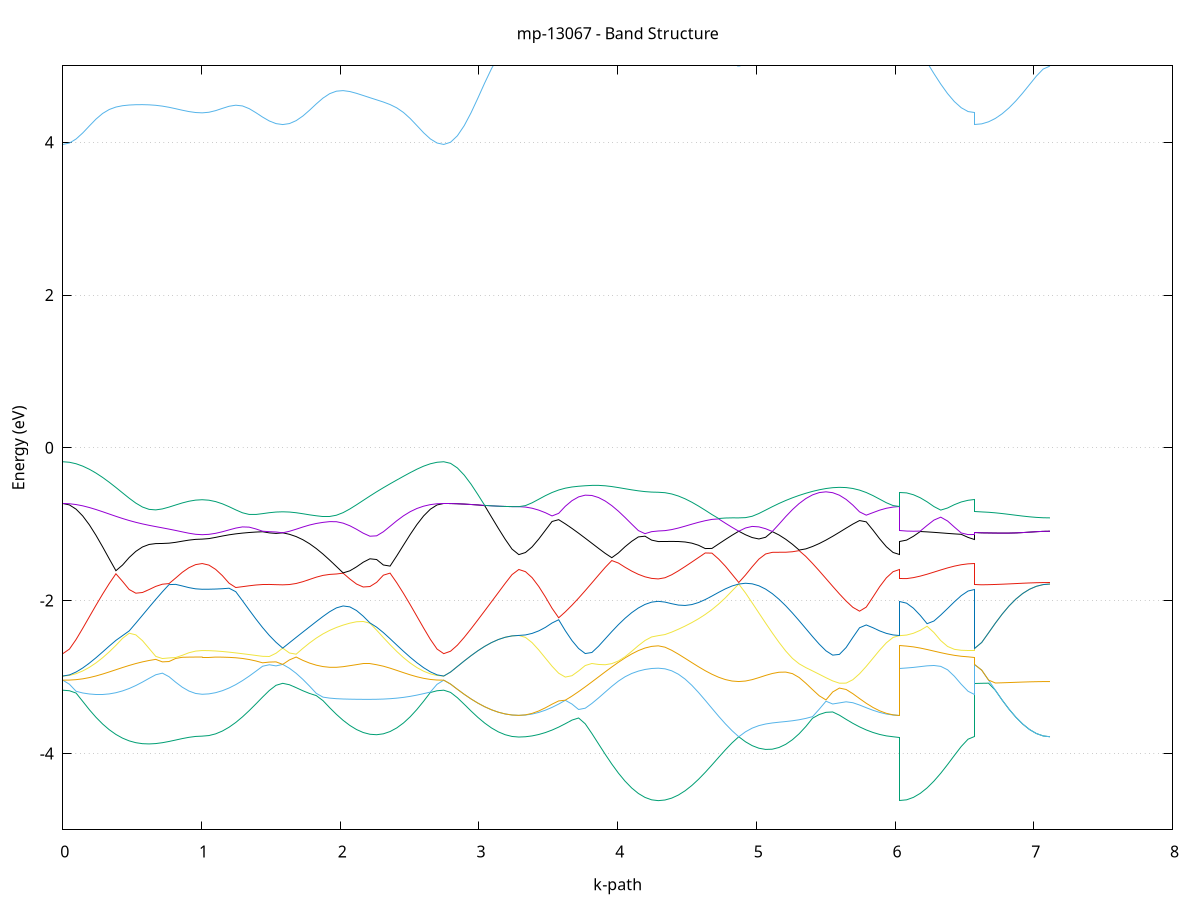 set title 'mp-13067 - Band Structure'
set xlabel 'k-path'
set ylabel 'Energy (eV)'
set grid y
set yrange [-5:5]
set terminal png size 800,600
set output 'mp-13067_bands_gnuplot.png'
plot '-' using 1:2 with lines notitle, '-' using 1:2 with lines notitle, '-' using 1:2 with lines notitle, '-' using 1:2 with lines notitle, '-' using 1:2 with lines notitle, '-' using 1:2 with lines notitle, '-' using 1:2 with lines notitle, '-' using 1:2 with lines notitle, '-' using 1:2 with lines notitle, '-' using 1:2 with lines notitle, '-' using 1:2 with lines notitle, '-' using 1:2 with lines notitle, '-' using 1:2 with lines notitle, '-' using 1:2 with lines notitle, '-' using 1:2 with lines notitle, '-' using 1:2 with lines notitle, '-' using 1:2 with lines notitle, '-' using 1:2 with lines notitle, '-' using 1:2 with lines notitle, '-' using 1:2 with lines notitle, '-' using 1:2 with lines notitle, '-' using 1:2 with lines notitle, '-' using 1:2 with lines notitle, '-' using 1:2 with lines notitle, '-' using 1:2 with lines notitle, '-' using 1:2 with lines notitle, '-' using 1:2 with lines notitle, '-' using 1:2 with lines notitle, '-' using 1:2 with lines notitle, '-' using 1:2 with lines notitle, '-' using 1:2 with lines notitle, '-' using 1:2 with lines notitle, '-' using 1:2 with lines notitle, '-' using 1:2 with lines notitle, '-' using 1:2 with lines notitle, '-' using 1:2 with lines notitle, '-' using 1:2 with lines notitle, '-' using 1:2 with lines notitle, '-' using 1:2 with lines notitle, '-' using 1:2 with lines notitle, '-' using 1:2 with lines notitle, '-' using 1:2 with lines notitle, '-' using 1:2 with lines notitle, '-' using 1:2 with lines notitle, '-' using 1:2 with lines notitle, '-' using 1:2 with lines notitle, '-' using 1:2 with lines notitle, '-' using 1:2 with lines notitle, '-' using 1:2 with lines notitle, '-' using 1:2 with lines notitle, '-' using 1:2 with lines notitle, '-' using 1:2 with lines notitle, '-' using 1:2 with lines notitle, '-' using 1:2 with lines notitle, '-' using 1:2 with lines notitle, '-' using 1:2 with lines notitle, '-' using 1:2 with lines notitle, '-' using 1:2 with lines notitle, '-' using 1:2 with lines notitle, '-' using 1:2 with lines notitle, '-' using 1:2 with lines notitle, '-' using 1:2 with lines notitle, '-' using 1:2 with lines notitle, '-' using 1:2 with lines notitle
0.000000 -23.463789
0.047867 -23.462389
0.095734 -23.458389
0.143601 -23.451789
0.191469 -23.442789
0.239336 -23.431789
0.287203 -23.418989
0.335070 -23.404989
0.382937 -23.390589
0.430804 -23.376589
0.478671 -23.364489
0.526538 -23.355789
0.574406 -23.352589
0.622273 -23.356389
0.670140 -23.367589
0.718007 -23.384889
0.765874 -23.405989
0.813741 -23.427689
0.861608 -23.447189
0.909475 -23.462289
0.957343 -23.471789
1.005210 -23.475089
1.005210 -23.475089
1.053573 -23.473489
1.101936 -23.468789
1.150299 -23.461189
1.198662 -23.450789
1.247026 -23.438089
1.295389 -23.423589
1.343752 -23.407989
1.392115 -23.392389
1.440478 -23.378189
1.488841 -23.367189
1.537205 -23.363389
1.585568 -23.360689
1.585568 -23.360689
1.633931 -23.365389
1.682294 -23.372689
1.730657 -23.380189
1.779020 -23.385689
1.827384 -23.387989
1.875747 -23.386289
1.924110 -23.380789
1.972473 -23.372289
2.020836 -23.362289
2.069199 -23.353189
2.117563 -23.347389
2.165926 -23.346889
2.214289 -23.351989
2.262652 -23.361689
2.311015 -23.374589
2.359378 -23.388989
2.407742 -23.403789
2.456105 -23.418089
2.504468 -23.431089
2.552831 -23.442389
2.601194 -23.451589
2.649558 -23.458289
2.697921 -23.462389
2.746284 -23.463789
2.746284 -23.463789
2.795502 -23.460689
2.844721 -23.451289
2.893939 -23.435889
2.943157 -23.414889
2.992376 -23.388589
3.041594 -23.357789
3.090813 -23.323589
3.140031 -23.287789
3.189249 -23.253589
3.238468 -23.226689
3.287686 -23.215989
3.287686 -23.215989
3.335553 -23.216889
3.383420 -23.219489
3.431288 -23.223989
3.479155 -23.230789
3.527022 -23.240189
3.574889 -23.252489
3.622756 -23.268189
3.670623 -23.287489
3.718490 -23.310489
3.766357 -23.336689
3.814225 -23.365689
3.862092 -23.396489
3.909959 -23.428089
3.957826 -23.459489
4.005693 -23.489389
4.053560 -23.516789
4.101427 -23.540589
4.149295 -23.559989
4.197162 -23.574389
4.245029 -23.583189
4.292896 -23.586189
4.292896 -23.586189
4.341259 -23.584589
4.389622 -23.579889
4.437985 -23.572189
4.486349 -23.561889
4.534712 -23.549289
4.583075 -23.534989
4.631438 -23.519589
4.679801 -23.504089
4.728164 -23.489389
4.776528 -23.476289
4.824891 -23.465589
4.873254 -23.457389
4.873254 -23.457389
4.921617 -23.464589
4.969980 -23.471589
5.018343 -23.477189
5.066707 -23.480589
5.115070 -23.480789
5.163433 -23.477389
5.211796 -23.469889
5.260159 -23.458489
5.308523 -23.443089
5.356886 -23.424389
5.405249 -23.402789
5.453612 -23.379389
5.501975 -23.354989
5.550338 -23.330689
5.598702 -23.307689
5.647065 -23.286589
5.695428 -23.268289
5.743791 -23.252889
5.792154 -23.240589
5.840517 -23.231089
5.888881 -23.224189
5.937244 -23.219589
5.985607 -23.216889
6.033970 -23.215989
6.033970 -23.586189
6.083188 -23.584789
6.132407 -23.580789
6.181625 -23.573989
6.230844 -23.564589
6.280062 -23.552689
6.329280 -23.538789
6.378499 -23.523189
6.427717 -23.507089
6.476936 -23.491789
6.526154 -23.479789
6.575372 -23.475089
6.575372 -23.360689
6.624591 -23.363089
6.673809 -23.369889
6.723028 -23.380189
6.772246 -23.392889
6.821464 -23.406589
6.870683 -23.420089
6.919901 -23.432589
6.969120 -23.442989
7.018338 -23.450889
7.067556 -23.455689
7.116775 -23.457389
e
0.000000 -22.687389
0.047867 -22.692089
0.095734 -22.705789
0.143601 -22.728289
0.191469 -22.758989
0.239336 -22.797089
0.287203 -22.841789
0.335070 -22.891789
0.382937 -22.945789
0.430804 -23.002289
0.478671 -23.059589
0.526538 -23.116289
0.574406 -23.170889
0.622273 -23.222089
0.670140 -23.268489
0.718007 -23.308989
0.765874 -23.342789
0.813741 -23.369989
0.861608 -23.390889
0.909475 -23.405789
0.957343 -23.414689
1.005210 -23.417689
1.005210 -23.417689
1.053573 -23.416789
1.101936 -23.414189
1.150299 -23.410089
1.198662 -23.404689
1.247026 -23.398289
1.295389 -23.391289
1.343752 -23.384189
1.392115 -23.377489
1.440478 -23.371689
1.488841 -23.366989
1.537205 -23.361089
1.585568 -23.360689
1.585568 -23.360689
1.633931 -23.358289
1.682294 -23.355189
1.730657 -23.350489
1.779020 -23.343089
1.827384 -23.332189
1.875747 -23.317089
1.924110 -23.297289
1.972473 -23.272389
2.020836 -23.242589
2.069199 -23.207789
2.117563 -23.168589
2.165926 -23.125389
2.214289 -23.079089
2.262652 -23.030489
2.311015 -22.980689
2.359378 -22.930889
2.407742 -22.882489
2.456105 -22.836589
2.504468 -22.794789
2.552831 -22.758289
2.601194 -22.728389
2.649558 -22.705989
2.697921 -22.692089
2.746284 -22.687389
2.746284 -22.687389
2.795502 -22.687089
2.844721 -22.685989
2.893939 -22.691789
2.943157 -22.721289
2.992376 -22.756989
3.041594 -22.797589
3.090813 -22.841089
3.140031 -22.884989
3.189249 -22.925489
3.238468 -22.956289
3.287686 -22.968289
3.287686 -22.968289
3.335553 -22.968589
3.383420 -22.969489
3.431288 -22.971489
3.479155 -22.975789
3.527022 -22.983789
3.574889 -22.997689
3.622756 -23.019789
3.670623 -23.050989
3.718490 -23.090089
3.766357 -23.134289
3.814225 -23.180889
3.862092 -23.227589
3.909959 -23.272489
3.957826 -23.314189
4.005693 -23.351889
4.053560 -23.384689
4.101427 -23.412089
4.149295 -23.433689
4.197162 -23.449289
4.245029 -23.458789
4.292896 -23.461889
4.292896 -23.461889
4.341259 -23.461389
4.389622 -23.459589
4.437985 -23.456989
4.486349 -23.453589
4.534712 -23.449989
4.583075 -23.446689
4.631438 -23.444089
4.679801 -23.442789
4.728164 -23.443489
4.776528 -23.446189
4.824891 -23.450989
4.873254 -23.457389
4.873254 -23.457389
4.921617 -23.451389
4.969980 -23.446489
5.018343 -23.441389
5.066707 -23.434489
5.115070 -23.424489
5.163433 -23.410389
5.211796 -23.391489
5.260159 -23.367489
5.308523 -23.338189
5.356886 -23.303989
5.405249 -23.265389
5.453612 -23.223289
5.501975 -23.178989
5.550338 -23.134089
5.598702 -23.090989
5.647065 -23.052389
5.695428 -23.021089
5.743791 -22.998589
5.792154 -22.984289
5.840517 -22.975989
5.888881 -22.971589
5.937244 -22.969489
5.985607 -22.968589
6.033970 -22.968289
6.033970 -23.461889
6.083188 -23.460289
6.132407 -23.455689
6.181625 -23.448489
6.230844 -23.439789
6.280062 -23.430589
6.329280 -23.422189
6.378499 -23.416089
6.427717 -23.413089
6.476936 -23.413489
6.526154 -23.416089
6.575372 -23.417689
6.575372 -23.360689
6.624591 -23.363089
6.673809 -23.369889
6.723028 -23.380189
6.772246 -23.392889
6.821464 -23.406589
6.870683 -23.420089
6.919901 -23.432489
6.969120 -23.442989
7.018338 -23.450889
7.067556 -23.455689
7.116775 -23.457389
e
0.000000 -22.687389
0.047867 -22.688289
0.095734 -22.690889
0.143601 -22.695189
0.191469 -22.700889
0.239336 -22.717689
0.287203 -22.759589
0.335070 -22.804189
0.382937 -22.849689
0.430804 -22.894089
0.478671 -22.935389
0.526538 -22.971189
0.574406 -22.999189
0.622273 -23.017489
0.670140 -23.025489
0.718007 -23.024489
0.765874 -23.016889
0.813741 -23.005389
0.861608 -22.992589
0.909475 -22.980789
0.957343 -22.972389
1.005210 -22.969289
1.005210 -22.969289
1.053573 -22.968489
1.101936 -22.966089
1.150299 -22.962089
1.198662 -22.956589
1.247026 -22.949689
1.295389 -22.953789
1.343752 -22.986689
1.392115 -23.018689
1.440478 -23.047489
1.488841 -23.070389
1.537205 -23.084989
1.585568 -23.089789
1.585568 -23.089789
1.633931 -23.085489
1.682294 -23.074389
1.730657 -23.059889
1.779020 -23.045989
1.827384 -23.036789
1.875747 -23.035189
1.924110 -23.039989
1.972473 -23.047189
2.020836 -23.052789
2.069199 -23.053089
2.117563 -23.045189
2.165926 -23.026989
2.214289 -22.998589
2.262652 -22.961589
2.311015 -22.918289
2.359378 -22.871289
2.407742 -22.823189
2.456105 -22.776689
2.504468 -22.735589
2.552831 -22.708289
2.601194 -22.696689
2.649558 -22.691189
2.697921 -22.688289
2.746284 -22.687389
2.746284 -22.687389
2.795502 -22.686989
2.844721 -22.685889
2.893939 -22.684189
2.943157 -22.681689
2.992376 -22.678689
3.041594 -22.675189
3.090813 -22.671389
3.140031 -22.667489
3.189249 -22.663789
3.238468 -22.660989
3.287686 -22.659789
3.287686 -22.659789
3.335553 -22.663989
3.383420 -22.675989
3.431288 -22.694889
3.479155 -22.718989
3.527022 -22.745589
3.574889 -22.771389
3.622756 -22.792889
3.670623 -22.807989
3.718490 -22.816489
3.766357 -22.819889
3.814225 -22.819889
3.862092 -22.817889
3.909959 -22.814689
3.957826 -22.811189
4.005693 -22.808089
4.053560 -22.805989
4.101427 -22.804689
4.149295 -22.803489
4.197162 -22.802489
4.245029 -22.801789
4.292896 -22.801589
4.292896 -22.801589
4.341259 -22.803589
4.389622 -22.810089
4.437985 -22.821989
4.486349 -22.839589
4.534712 -22.861989
4.583075 -22.887389
4.631438 -22.913889
4.679801 -22.939289
4.728164 -22.961789
4.776528 -22.979389
4.824891 -22.990489
4.873254 -22.994289
4.873254 -22.994289
4.921617 -22.990589
4.969980 -22.980089
5.018343 -22.963889
5.066707 -22.943289
5.115070 -22.919889
5.163433 -22.894889
5.211796 -22.869389
5.260159 -22.849789
5.308523 -22.834589
5.356886 -22.820589
5.405249 -22.809289
5.453612 -22.812089
5.501975 -22.814689
5.550338 -22.815589
5.598702 -22.813289
5.647065 -22.805889
5.695428 -22.792089
5.743791 -22.771489
5.792154 -22.746189
5.840517 -22.719689
5.888881 -22.695489
5.937244 -22.676289
5.985607 -22.664089
6.033970 -22.659789
6.033970 -22.801589
6.083188 -22.814189
6.132407 -22.832989
6.181625 -22.854089
6.230844 -22.876189
6.280062 -22.898289
6.329280 -22.918889
6.378499 -22.936889
6.427717 -22.951289
6.476936 -22.961489
6.526154 -22.967389
6.575372 -22.969289
6.575372 -23.089789
6.624591 -23.088689
6.673809 -23.085289
6.723028 -23.079589
6.772246 -23.071889
6.821464 -23.062289
6.870683 -23.050989
6.919901 -23.038389
6.969120 -23.024889
7.018338 -23.011389
7.067556 -22.999589
7.116775 -22.994289
e
0.000000 -22.651889
0.047867 -22.652189
0.095734 -22.653189
0.143601 -22.654989
0.191469 -22.680389
0.239336 -22.707989
0.287203 -22.716189
0.335070 -22.725389
0.382937 -22.735289
0.430804 -22.745589
0.478671 -22.756089
0.526538 -22.766689
0.574406 -22.776989
0.622273 -22.786889
0.670140 -22.796089
0.718007 -22.804489
0.765874 -22.811889
0.813741 -22.818189
0.861608 -22.823189
0.909475 -22.826789
0.957343 -22.828989
1.005210 -22.829789
1.005210 -22.829789
1.053573 -22.834889
1.101936 -22.848289
1.150299 -22.868089
1.198662 -22.892989
1.247026 -22.922089
1.295389 -22.941389
1.343752 -22.931789
1.392115 -22.921089
1.440478 -22.909389
1.488841 -22.896989
1.537205 -22.883889
1.585568 -22.870789
1.585568 -22.870789
1.633931 -22.883989
1.682294 -22.897089
1.730657 -22.908889
1.779020 -22.917289
1.827384 -22.919189
1.875747 -22.912089
1.924110 -22.897389
1.972473 -22.878089
2.020836 -22.856989
2.069199 -22.835489
2.117563 -22.814589
2.165926 -22.794789
2.214289 -22.776389
2.262652 -22.759589
2.311015 -22.744289
2.359378 -22.730589
2.407742 -22.718289
2.456105 -22.706989
2.504468 -22.694989
2.552831 -22.675689
2.601194 -22.654989
2.649558 -22.653189
2.697921 -22.652189
2.746284 -22.651889
2.746284 -22.651889
2.795502 -22.656389
2.844721 -22.669889
2.893939 -22.684089
2.943157 -22.681689
2.992376 -22.678689
3.041594 -22.675189
3.090813 -22.671389
3.140031 -22.667389
3.189249 -22.663789
3.238468 -22.660889
3.287686 -22.659789
3.287686 -22.659789
3.335553 -22.660389
3.383420 -22.662289
3.431288 -22.665189
3.479155 -22.671089
3.527022 -22.688889
3.574889 -22.708089
3.622756 -22.727289
3.670623 -22.745489
3.718490 -22.761589
3.766357 -22.774989
3.814225 -22.785589
3.862092 -22.793289
3.909959 -22.798389
3.957826 -22.801189
4.005693 -22.801789
4.053560 -22.800489
4.101427 -22.798189
4.149295 -22.795989
4.197162 -22.794289
4.245029 -22.793189
4.292896 -22.792889
4.292896 -22.792889
4.341259 -22.794689
4.389622 -22.800589
4.437985 -22.811489
4.486349 -22.826989
4.534712 -22.845789
4.583075 -22.866289
4.631438 -22.887089
4.679801 -22.906489
4.728164 -22.922989
4.776528 -22.935389
4.824891 -22.942989
4.873254 -22.945489
4.873254 -22.945489
4.921617 -22.943089
4.969980 -22.936489
5.018343 -22.926189
5.066707 -22.913189
5.115070 -22.898389
5.163433 -22.882389
5.211796 -22.865989
5.260159 -22.844589
5.308523 -22.822689
5.356886 -22.809989
5.405249 -22.808089
5.453612 -22.796689
5.501975 -22.785389
5.550338 -22.773189
5.598702 -22.759489
5.647065 -22.743789
5.695428 -22.726389
5.743791 -22.707889
5.792154 -22.689189
5.840517 -22.671989
5.888881 -22.665489
5.937244 -22.662289
5.985607 -22.660489
6.033970 -22.659789
6.033970 -22.792889
6.083188 -22.783689
6.132407 -22.780289
6.181625 -22.789189
6.230844 -22.797789
6.280062 -22.805789
6.329280 -22.812789
6.378499 -22.818689
6.427717 -22.823489
6.476936 -22.826989
6.526154 -22.829089
6.575372 -22.829789
6.575372 -22.870789
6.624591 -22.868189
6.673809 -22.860589
6.723028 -22.856389
6.772246 -22.864689
6.821464 -22.874889
6.870683 -22.886789
6.919901 -22.900089
6.969120 -22.914089
7.018338 -22.928089
7.067556 -22.940089
7.116775 -22.945489
e
0.000000 -22.606289
0.047867 -22.611189
0.095734 -22.625789
0.143601 -22.649189
0.191469 -22.657489
0.239336 -22.660789
0.287203 -22.664889
0.335070 -22.669889
0.382937 -22.675789
0.430804 -22.682689
0.478671 -22.690489
0.526538 -22.699289
0.574406 -22.709089
0.622273 -22.719889
0.670140 -22.731589
0.718007 -22.744089
0.765874 -22.757089
0.813741 -22.770089
0.861608 -22.782489
0.909475 -22.793189
0.957343 -22.800589
1.005210 -22.803289
1.005210 -22.803289
1.053573 -22.802389
1.101936 -22.801389
1.150299 -22.801689
1.198662 -22.803689
1.247026 -22.807289
1.295389 -22.812389
1.343752 -22.818989
1.392115 -22.826889
1.440478 -22.836089
1.488841 -22.846589
1.537205 -22.858189
1.585568 -22.870789
1.585568 -22.870789
1.633931 -22.858389
1.682294 -22.847389
1.730657 -22.835989
1.779020 -22.822989
1.827384 -22.808289
1.875747 -22.792689
1.924110 -22.776689
1.972473 -22.761189
2.020836 -22.746589
2.069199 -22.733189
2.117563 -22.721089
2.165926 -22.709989
2.214289 -22.700089
2.262652 -22.691189
2.311015 -22.683189
2.359378 -22.676289
2.407742 -22.670289
2.456105 -22.665189
2.504468 -22.660989
2.552831 -22.657589
2.601194 -22.648989
2.649558 -22.625989
2.697921 -22.611289
2.746284 -22.606289
2.746284 -22.606289
2.795502 -22.606589
2.844721 -22.607789
2.893939 -22.609589
2.943157 -22.611989
2.992376 -22.615089
3.041594 -22.618589
3.090813 -22.622389
3.140031 -22.626389
3.189249 -22.630089
3.238468 -22.632889
3.287686 -22.633989
3.287686 -22.633989
3.335553 -22.636489
3.383420 -22.643989
3.431288 -22.655689
3.479155 -22.669289
3.527022 -22.674389
3.574889 -22.680389
3.622756 -22.687089
3.670623 -22.694289
3.718490 -22.701989
3.766357 -22.709989
3.814225 -22.717989
3.862092 -22.725889
3.909959 -22.733489
3.957826 -22.740589
4.005693 -22.747189
4.053560 -22.752889
4.101427 -22.757789
4.149295 -22.761789
4.197162 -22.764589
4.245029 -22.766389
4.292896 -22.766889
4.292896 -22.766889
4.341259 -22.767689
4.389622 -22.769189
4.437985 -22.770189
4.486349 -22.770289
4.534712 -22.769789
4.583075 -22.768689
4.631438 -22.767389
4.679801 -22.765989
4.728164 -22.764589
4.776528 -22.763389
4.824891 -22.762289
4.873254 -22.761489
4.873254 -22.761489
4.921617 -22.762389
4.969980 -22.763789
5.018343 -22.765889
5.066707 -22.768489
5.115070 -22.771689
5.163433 -22.775389
5.211796 -22.779489
5.260159 -22.783389
5.308523 -22.785289
5.356886 -22.779289
5.405249 -22.762689
5.453612 -22.743589
5.501975 -22.728789
5.550338 -22.718489
5.598702 -22.708289
5.647065 -22.698589
5.695428 -22.689789
5.743791 -22.681889
5.792154 -22.675089
5.840517 -22.669089
5.888881 -22.655989
5.937244 -22.644089
5.985607 -22.636589
6.033970 -22.633989
6.033970 -22.766889
6.083188 -22.771689
6.132407 -22.774989
6.181625 -22.769889
6.230844 -22.768589
6.280062 -22.770789
6.329280 -22.775689
6.378499 -22.782489
6.427717 -22.789989
6.476936 -22.796789
6.526154 -22.801589
6.575372 -22.803289
6.575372 -22.870789
6.624591 -22.868189
6.673809 -22.860589
6.723028 -22.849089
6.772246 -22.834989
6.821464 -22.819489
6.870683 -22.804189
6.919901 -22.790089
6.969120 -22.778089
7.018338 -22.769089
7.067556 -22.763389
7.116775 -22.761489
e
0.000000 -22.606189
0.047867 -22.606589
0.095734 -22.607789
0.143601 -22.609689
0.191469 -22.612289
0.239336 -22.615689
0.287203 -22.619789
0.335070 -22.624389
0.382937 -22.629589
0.430804 -22.635289
0.478671 -22.641189
0.526538 -22.647189
0.574406 -22.653189
0.622273 -22.659089
0.670140 -22.664789
0.718007 -22.669889
0.765874 -22.674489
0.813741 -22.678489
0.861608 -22.681689
0.909475 -22.683989
0.957343 -22.685389
1.005210 -22.685889
1.005210 -22.685889
1.053573 -22.688489
1.101936 -22.696189
1.150299 -22.708489
1.198662 -22.724589
1.247026 -22.743589
1.295389 -22.764089
1.343752 -22.784789
1.392115 -22.804189
1.440478 -22.821089
1.488841 -22.834189
1.537205 -22.842489
1.585568 -22.845389
1.585568 -22.845389
1.633931 -22.842289
1.682294 -22.832989
1.730657 -22.819989
1.779020 -22.805689
1.827384 -22.790889
1.875747 -22.775889
1.924110 -22.760789
1.972473 -22.745589
2.020836 -22.730089
2.069199 -22.714689
2.117563 -22.699689
2.165926 -22.685489
2.214289 -22.672189
2.262652 -22.659989
2.311015 -22.649089
2.359378 -22.639489
2.407742 -22.631089
2.456105 -22.623989
2.504468 -22.618189
2.552831 -22.613589
2.601194 -22.610189
2.649558 -22.607889
2.697921 -22.606589
2.746284 -22.606189
2.746284 -22.606189
2.795502 -22.606589
2.844721 -22.607689
2.893939 -22.609489
2.943157 -22.611989
2.992376 -22.615089
3.041594 -22.618589
3.090813 -22.622389
3.140031 -22.626389
3.189249 -22.630089
3.238468 -22.632889
3.287686 -22.633989
3.287686 -22.633989
3.335553 -22.634689
3.383420 -22.636589
3.431288 -22.639789
3.479155 -22.644189
3.527022 -22.649689
3.574889 -22.656089
3.622756 -22.663289
3.670623 -22.671089
3.718490 -22.679389
3.766357 -22.687989
3.814225 -22.696689
3.862092 -22.705189
3.909959 -22.713489
3.957826 -22.721189
4.005693 -22.728289
4.053560 -22.734689
4.101427 -22.739989
4.149295 -22.744289
4.197162 -22.747489
4.245029 -22.749389
4.292896 -22.749989
4.292896 -22.749989
4.341259 -22.751189
4.389622 -22.754189
4.437985 -22.757489
4.486349 -22.759889
4.534712 -22.761189
4.583075 -22.761689
4.631438 -22.761689
4.679801 -22.761489
4.728164 -22.761189
4.776528 -22.760989
4.824891 -22.761089
4.873254 -22.761489
4.873254 -22.761489
4.921617 -22.760989
4.969980 -22.760789
5.018343 -22.760889
5.066707 -22.761189
5.115070 -22.761489
5.163433 -22.761689
5.211796 -22.761489
5.260159 -22.760289
5.308523 -22.757789
5.356886 -22.753489
5.405249 -22.746989
5.453612 -22.738589
5.501975 -22.725289
5.550338 -22.708489
5.598702 -22.693489
5.647065 -22.680289
5.695428 -22.668889
5.743791 -22.659289
5.792154 -22.651289
5.840517 -22.644989
5.888881 -22.640089
5.937244 -22.636689
5.985607 -22.634689
6.033970 -22.633989
6.033970 -22.749989
6.083188 -22.745189
6.132407 -22.736589
6.181625 -22.727489
6.230844 -22.718689
6.280062 -22.710689
6.329280 -22.703489
6.378499 -22.697289
6.427717 -22.692389
6.476936 -22.688789
6.526154 -22.686589
6.575372 -22.685889
6.575372 -22.845389
6.624591 -22.846689
6.673809 -22.850389
6.723028 -22.849089
6.772246 -22.834989
6.821464 -22.819489
6.870683 -22.804189
6.919901 -22.790089
6.969120 -22.778089
7.018338 -22.769089
7.067556 -22.763389
7.116775 -22.761489
e
0.000000 -17.032589
0.047867 -17.024289
0.095734 -16.999489
0.143601 -16.959189
0.191469 -16.904589
0.239336 -16.837489
0.287203 -16.759889
0.335070 -16.674089
0.382937 -16.582789
0.430804 -16.488289
0.478671 -16.393489
0.526538 -16.300989
0.574406 -16.213489
0.622273 -16.133489
0.670140 -16.063689
0.718007 -16.008189
0.765874 -15.978689
0.813741 -15.977989
0.861608 -15.986589
0.909475 -15.995189
0.957343 -16.001089
1.005210 -16.003189
1.005210 -16.003189
1.053573 -15.998589
1.101936 -15.984989
1.150299 -15.963189
1.198662 -15.933989
1.247026 -15.898989
1.295389 -15.859589
1.343752 -15.817789
1.392115 -15.775289
1.440478 -15.734289
1.488841 -15.696789
1.537205 -15.665589
1.585568 -15.652789
1.585568 -15.652789
1.633931 -15.673189
1.682294 -15.698889
1.730657 -15.723289
1.779020 -15.746189
1.827384 -15.769289
1.875747 -15.796189
1.924110 -15.831289
1.972473 -15.878589
2.020836 -15.938989
2.069199 -16.011189
2.117563 -16.093189
2.165926 -16.182789
2.214289 -16.277789
2.262652 -16.375989
2.311015 -16.474989
2.359378 -16.572689
2.407742 -16.666589
2.456105 -16.754389
2.504468 -16.833589
2.552831 -16.902089
2.601194 -16.957689
2.649558 -16.998889
2.697921 -17.024089
2.746284 -17.032589
2.746284 -17.032589
2.795502 -17.026189
2.844721 -17.007189
2.893939 -16.976289
2.943157 -16.935089
2.992376 -16.884889
3.041594 -16.827889
3.090813 -16.766389
3.140031 -16.702889
3.189249 -16.640089
3.238468 -16.580589
3.287686 -16.535289
3.287686 -16.535289
3.335553 -16.528089
3.383420 -16.506789
3.431288 -16.474489
3.479155 -16.444189
3.527022 -16.407989
3.574889 -16.366589
3.622756 -16.321789
3.670623 -16.275689
3.718490 -16.230389
3.766357 -16.188789
3.814225 -16.153989
3.862092 -16.129089
3.909959 -16.116089
3.957826 -16.114089
4.005693 -16.119889
4.053560 -16.130289
4.101427 -16.141989
4.149295 -16.152989
4.197162 -16.161689
4.245029 -16.167189
4.292896 -16.169089
4.292896 -16.169089
4.341259 -16.163189
4.389622 -16.145989
4.437985 -16.117789
4.486349 -16.079889
4.534712 -16.033589
4.583075 -15.980689
4.631438 -15.922789
4.679801 -15.862189
4.728164 -15.800889
4.776528 -15.740989
4.824891 -15.685289
4.873254 -15.645789
4.873254 -15.645789
4.921617 -15.670189
4.969980 -15.705189
5.018343 -15.737389
5.066707 -15.765589
5.115070 -15.788889
5.163433 -15.807189
5.211796 -15.820189
5.260159 -15.851289
5.308523 -15.895189
5.356886 -15.942289
5.405249 -15.992189
5.453612 -16.044289
5.501975 -16.098089
5.550338 -16.152889
5.598702 -16.207589
5.647065 -16.261289
5.695428 -16.312789
5.743791 -16.360889
5.792154 -16.404389
5.840517 -16.441989
5.888881 -16.472689
5.937244 -16.506189
5.985607 -16.527989
6.033970 -16.535289
6.033970 -16.169089
6.083188 -16.166789
6.132407 -16.160089
6.181625 -16.148989
6.230844 -16.133989
6.280062 -16.115389
6.329280 -16.093889
6.378499 -16.070689
6.427717 -16.047089
6.476936 -16.025389
6.526154 -16.009289
6.575372 -16.003189
6.575372 -15.652789
6.624591 -15.652589
6.673809 -15.652189
6.723028 -15.651589
6.772246 -15.650689
6.821464 -15.649689
6.870683 -15.648789
6.919901 -15.647889
6.969120 -15.647089
7.018338 -15.646389
7.067556 -15.645889
7.116775 -15.645789
e
0.000000 -16.319689
0.047867 -16.315189
0.095734 -16.301989
0.143601 -16.280489
0.191469 -16.251589
0.239336 -16.216489
0.287203 -16.176389
0.335070 -16.132889
0.382937 -16.087989
0.430804 -16.043689
0.478671 -16.002389
0.526538 -15.967189
0.574406 -15.941389
0.622273 -15.926789
0.670140 -15.922389
0.718007 -15.922389
0.765874 -15.911789
0.813741 -15.884289
0.861608 -15.856889
0.909475 -15.836189
0.957343 -15.823689
1.005210 -15.819489
1.005210 -15.819489
1.053573 -15.817189
1.101936 -15.810289
1.150299 -15.799289
1.198662 -15.784789
1.247026 -15.767589
1.295389 -15.748689
1.343752 -15.728989
1.392115 -15.709589
1.440478 -15.691489
1.488841 -15.675389
1.537205 -15.662289
1.585568 -15.652789
1.585568 -15.652789
1.633931 -15.647189
1.682294 -15.645989
1.730657 -15.649489
1.779020 -15.657689
1.827384 -15.670789
1.875747 -15.688689
1.924110 -15.711489
1.972473 -15.738889
2.020836 -15.770589
2.069199 -15.806489
2.117563 -15.846289
2.165926 -15.889389
2.214289 -15.935189
2.262652 -15.982989
2.311015 -16.031789
2.359378 -16.080489
2.407742 -16.128089
2.456105 -16.173189
2.504468 -16.214289
2.552831 -16.250289
2.601194 -16.279689
2.649558 -16.301589
2.697921 -16.315089
2.746284 -16.319689
2.746284 -16.319689
2.795502 -16.320489
2.844721 -16.322889
2.893939 -16.327089
2.943157 -16.334089
2.992376 -16.344189
3.041594 -16.358289
3.090813 -16.377489
3.140031 -16.402889
3.189249 -16.435589
3.238468 -16.475489
3.287686 -16.513789
3.287686 -16.513789
3.335553 -16.509289
3.383420 -16.495689
3.431288 -16.471089
3.479155 -16.424589
3.527022 -16.366789
3.574889 -16.300189
3.622756 -16.227489
3.670623 -16.151189
3.718490 -16.075089
3.766357 -16.003389
3.814225 -15.941289
3.862092 -15.892089
3.909959 -15.853989
3.957826 -15.821789
4.005693 -15.792289
4.053560 -15.765389
4.101427 -15.741689
4.149295 -15.722389
4.197162 -15.708089
4.245029 -15.699289
4.292896 -15.696389
4.292896 -15.696389
4.341259 -15.694989
4.389622 -15.690989
4.437985 -15.684689
4.486349 -15.676689
4.534712 -15.667689
4.583075 -15.658689
4.631438 -15.650389
4.679801 -15.643589
4.728164 -15.639089
4.776528 -15.637689
4.824891 -15.639689
4.873254 -15.645789
4.873254 -15.645789
4.921617 -15.656189
4.969980 -15.670989
5.018343 -15.690289
5.066707 -15.713989
5.115070 -15.742189
5.163433 -15.774589
5.211796 -15.810989
5.260159 -15.828789
5.308523 -15.834189
5.356886 -15.839589
5.405249 -15.851489
5.453612 -15.880189
5.501975 -15.930189
5.550338 -15.996089
5.598702 -16.070289
5.647065 -16.147589
5.695428 -16.224389
5.743791 -16.297589
5.792154 -16.364589
5.840517 -16.422989
5.888881 -16.470789
5.937244 -16.495389
5.985607 -16.509189
6.033970 -16.513789
6.033970 -15.696389
6.083188 -15.697689
6.132407 -15.701589
6.181625 -15.708289
6.230844 -15.717789
6.280062 -15.730389
6.329280 -15.745589
6.378499 -15.763289
6.427717 -15.782189
6.476936 -15.800189
6.526154 -15.814089
6.575372 -15.819489
6.575372 -15.652789
6.624591 -15.652589
6.673809 -15.652189
6.723028 -15.651489
6.772246 -15.650689
6.821464 -15.649689
6.870683 -15.648789
6.919901 -15.647889
6.969120 -15.646989
7.018338 -15.646389
7.067556 -15.645889
7.116775 -15.645789
e
0.000000 -15.272089
0.047867 -15.275089
0.095734 -15.284289
0.143601 -15.299389
0.191469 -15.319789
0.239336 -15.344789
0.287203 -15.373289
0.335070 -15.404289
0.382937 -15.435989
0.430804 -15.466589
0.478671 -15.493189
0.526538 -15.512889
0.574406 -15.521989
0.622273 -15.517889
0.670140 -15.500989
0.718007 -15.474489
0.765874 -15.442889
0.813741 -15.410789
0.861608 -15.382189
0.909475 -15.359689
0.957343 -15.345489
1.005210 -15.340589
1.005210 -15.340589
1.053573 -15.343589
1.101936 -15.352489
1.150299 -15.366889
1.198662 -15.386489
1.247026 -15.410689
1.295389 -15.438689
1.343752 -15.469589
1.392115 -15.502489
1.440478 -15.536489
1.488841 -15.570189
1.537205 -15.601689
1.585568 -15.619589
1.585568 -15.619589
1.633931 -15.609589
1.682294 -15.599789
1.730657 -15.597489
1.779020 -15.602689
1.827384 -15.613589
1.875747 -15.626689
1.924110 -15.636989
1.972473 -15.640189
2.020836 -15.634589
2.069199 -15.620989
2.117563 -15.600589
2.165926 -15.574789
2.214289 -15.544789
2.262652 -15.511989
2.311015 -15.477489
2.359378 -15.442489
2.407742 -15.408189
2.456105 -15.375789
2.504468 -15.346389
2.552831 -15.320789
2.601194 -15.299989
2.649558 -15.284589
2.697921 -15.275189
2.746284 -15.272089
2.746284 -15.272089
2.795502 -15.275889
2.844721 -15.287089
2.893939 -15.305089
2.943157 -15.329089
2.992376 -15.357289
3.041594 -15.387789
3.090813 -15.418189
3.140031 -15.445989
3.189249 -15.468589
3.238468 -15.483189
3.287686 -15.488089
3.287686 -15.488089
3.335553 -15.490889
3.383420 -15.499089
3.431288 -15.512389
3.479155 -15.529989
3.527022 -15.551289
3.574889 -15.574889
3.622756 -15.599089
3.670623 -15.621889
3.718490 -15.639789
3.766357 -15.648089
3.814225 -15.640989
3.862092 -15.614089
3.909959 -15.569589
3.957826 -15.515289
4.005693 -15.458789
4.053560 -15.405489
4.101427 -15.358589
4.149295 -15.320289
4.197162 -15.291989
4.245029 -15.274789
4.292896 -15.268989
4.292896 -15.268989
4.341259 -15.272289
4.389622 -15.282389
4.437985 -15.298889
4.486349 -15.321389
4.534712 -15.349289
4.583075 -15.381989
4.631438 -15.418589
4.679801 -15.458089
4.728164 -15.499589
4.776528 -15.541789
4.824891 -15.582889
4.873254 -15.611889
4.873254 -15.611889
4.921617 -15.581889
4.969980 -15.546589
5.018343 -15.519789
5.066707 -15.503289
5.115070 -15.497689
5.163433 -15.503589
5.211796 -15.520189
5.260159 -15.547089
5.308523 -15.582289
5.356886 -15.621989
5.405249 -15.658689
5.453612 -15.681689
5.501975 -15.684989
5.550338 -15.673589
5.598702 -15.653689
5.647065 -15.629389
5.695428 -15.603289
5.743791 -15.577289
5.792154 -15.552689
5.840517 -15.530889
5.888881 -15.512889
5.937244 -15.499389
5.985607 -15.490889
6.033970 -15.488089
6.033970 -15.268989
6.083188 -15.270589
6.132407 -15.275089
6.181625 -15.282089
6.230844 -15.291089
6.280062 -15.301189
6.329280 -15.311389
6.378499 -15.321089
6.427717 -15.329289
6.476936 -15.335489
6.526154 -15.339289
6.575372 -15.340589
6.575372 -15.619589
6.624591 -15.619489
6.673809 -15.618989
6.723028 -15.618289
6.772246 -15.617289
6.821464 -15.616189
6.870683 -15.615189
6.919901 -15.614189
6.969120 -15.613289
7.018338 -15.612489
7.067556 -15.611989
7.116775 -15.611889
e
0.000000 -3.172689
0.047867 -3.180089
0.095734 -3.210089
0.143601 -3.318789
0.191469 -3.427989
0.239336 -3.527689
0.287203 -3.615589
0.335070 -3.690389
0.382937 -3.751989
0.430804 -3.800489
0.478671 -3.836189
0.526538 -3.859989
0.574406 -3.872889
0.622273 -3.876289
0.670140 -3.871489
0.718007 -3.860089
0.765874 -3.843989
0.813741 -3.825189
0.861608 -3.806189
0.909475 -3.789689
0.957343 -3.778189
1.005210 -3.774089
1.005210 -3.774089
1.053573 -3.766589
1.101936 -3.744289
1.150299 -3.707589
1.198662 -3.657489
1.247026 -3.595089
1.295389 -3.521989
1.343752 -3.440289
1.392115 -3.352589
1.440478 -3.262689
1.488841 -3.176789
1.537205 -3.108689
1.585568 -3.082789
1.585568 -3.082789
1.633931 -3.101589
1.682294 -3.139589
1.730657 -3.179989
1.779020 -3.215589
1.827384 -3.243689
1.875747 -3.309289
1.924110 -3.402089
1.972473 -3.488889
2.020836 -3.567089
2.069199 -3.633989
2.117563 -3.687789
2.165926 -3.726789
2.214289 -3.749689
2.262652 -3.755589
2.311015 -3.743789
2.359378 -3.714089
2.407742 -3.666589
2.456105 -3.601889
2.504468 -3.520789
2.552831 -3.425189
2.601194 -3.317489
2.649558 -3.203189
2.697921 -3.180189
2.746284 -3.172689
2.746284 -3.172689
2.795502 -3.201589
2.844721 -3.271289
2.893939 -3.357089
2.943157 -3.445189
2.992376 -3.528589
3.041594 -3.603389
3.090813 -3.667289
3.140031 -3.718389
3.189249 -3.755689
3.238468 -3.778389
3.287686 -3.785989
3.287686 -3.785989
3.335553 -3.782289
3.383420 -3.771189
3.431288 -3.752789
3.479155 -3.727289
3.527022 -3.694889
3.574889 -3.656089
3.622756 -3.611589
3.670623 -3.564489
3.718490 -3.536589
3.766357 -3.612689
3.814225 -3.739489
3.862092 -3.875389
3.909959 -4.010589
3.957826 -4.139689
4.005693 -4.258489
4.053560 -4.363789
4.101427 -4.453089
4.149295 -4.524389
4.197162 -4.576389
4.245029 -4.607989
4.292896 -4.618589
4.292896 -4.618589
4.341259 -4.610289
4.389622 -4.585589
4.437985 -4.545089
4.486349 -4.489489
4.534712 -4.420189
4.583075 -4.339089
4.631438 -4.248489
4.679801 -4.151489
4.728164 -4.051789
4.776528 -3.953789
4.824891 -3.862289
4.873254 -3.782289
4.873254 -3.782289
4.921617 -3.848089
4.969980 -3.898689
5.018343 -3.932389
5.066707 -3.948089
5.115070 -3.944989
5.163433 -3.922789
5.211796 -3.881289
5.260159 -3.820889
5.308523 -3.742689
5.356886 -3.647989
5.405249 -3.539289
5.453612 -3.490789
5.501975 -3.462389
5.550338 -3.457689
5.598702 -3.499889
5.647065 -3.554389
5.695428 -3.606389
5.743791 -3.652789
5.792154 -3.692889
5.840517 -3.725989
5.888881 -3.752089
5.937244 -3.770889
5.985607 -3.782189
6.033970 -3.785989
6.033970 -4.618589
6.083188 -4.607889
6.132407 -4.575789
6.181625 -4.523289
6.230844 -4.451689
6.280062 -4.363089
6.329280 -4.259889
6.378499 -4.145889
6.427717 -4.026289
6.476936 -3.909789
6.526154 -3.814289
6.575372 -3.774089
6.575372 -3.082789
6.624591 -3.082289
6.673809 -3.080889
6.723028 -3.173889
6.772246 -3.302489
6.821464 -3.420989
6.870683 -3.526189
6.919901 -3.615689
6.969120 -3.687389
7.018338 -3.739689
7.067556 -3.771589
7.116775 -3.782289
e
0.000000 -3.041589
0.047867 -3.094689
0.095734 -3.186789
0.143601 -3.209189
0.191469 -3.222289
0.239336 -3.229189
0.287203 -3.229089
0.335070 -3.221389
0.382937 -3.205789
0.430804 -3.182189
0.478671 -3.150589
0.526538 -3.111589
0.574406 -3.066489
0.622273 -3.017589
0.670140 -2.970889
0.718007 -2.949689
0.765874 -2.995989
0.813741 -3.068389
0.861608 -3.133789
0.909475 -3.183989
0.957343 -3.215389
1.005210 -3.226189
1.005210 -3.226189
1.053573 -3.220889
1.101936 -3.205289
1.150299 -3.179489
1.198662 -3.144089
1.247026 -3.099789
1.295389 -3.047489
1.343752 -2.988589
1.392115 -2.924589
1.440478 -2.858989
1.488841 -2.839789
1.537205 -2.854789
1.585568 -2.834989
1.585568 -2.834989
1.633931 -2.885689
1.682294 -2.951689
1.730657 -3.030889
1.779020 -3.119689
1.827384 -3.213889
1.875747 -3.263589
1.924110 -3.276489
1.972473 -3.283889
2.020836 -3.287989
2.069199 -3.290289
2.117563 -3.291789
2.165926 -3.292589
2.214289 -3.292689
2.262652 -3.291589
2.311015 -3.288889
2.359378 -3.284089
2.407742 -3.276889
2.456105 -3.266789
2.504468 -3.253489
2.552831 -3.237089
2.601194 -3.217989
2.649558 -3.197689
2.697921 -3.095889
2.746284 -3.041589
2.746284 -3.041589
2.795502 -3.092789
2.844721 -3.160989
2.893939 -3.226589
2.943157 -3.287289
2.992376 -3.341889
3.041594 -3.389489
3.090813 -3.429289
3.140031 -3.460889
3.189249 -3.483789
3.238468 -3.497589
3.287686 -3.502189
3.287686 -3.502189
3.335553 -3.497889
3.383420 -3.484989
3.431288 -3.463789
3.479155 -3.434589
3.527022 -3.397989
3.574889 -3.354489
3.622756 -3.304989
3.670623 -3.354089
3.718490 -3.425489
3.766357 -3.408689
3.814225 -3.346289
3.862092 -3.274089
3.909959 -3.197989
3.957826 -3.122589
4.005693 -3.053689
4.053560 -2.996889
4.101427 -2.953989
4.149295 -2.922889
4.197162 -2.901489
4.245029 -2.888789
4.292896 -2.884589
4.292896 -2.884589
4.341259 -2.892989
4.389622 -2.918889
4.437985 -2.963589
4.486349 -3.027489
4.534712 -3.108589
4.583075 -3.202789
4.631438 -3.304889
4.679801 -3.410089
4.728164 -3.513989
4.776528 -3.612689
4.824891 -3.703089
4.873254 -3.782289
4.873254 -3.782289
4.921617 -3.717489
4.969980 -3.669389
5.018343 -3.636489
5.066707 -3.615289
5.115070 -3.601589
5.163433 -3.591789
5.211796 -3.582989
5.260159 -3.572889
5.308523 -3.559689
5.356886 -3.541889
5.405249 -3.518889
5.453612 -3.420689
5.501975 -3.317089
5.550338 -3.353389
5.598702 -3.339089
5.647065 -3.324689
5.695428 -3.336689
5.743791 -3.366789
5.792154 -3.402089
5.840517 -3.435489
5.888881 -3.463589
5.937244 -3.484789
5.985607 -3.497789
6.033970 -3.502189
6.033970 -2.884589
6.083188 -2.881889
6.132407 -2.874489
6.181625 -2.864089
6.230844 -2.853889
6.280062 -2.849389
6.329280 -2.860889
6.378499 -2.905689
6.427717 -2.990589
6.476936 -3.094789
6.526154 -3.186689
6.575372 -3.226189
6.575372 -2.834989
6.624591 -2.910289
6.673809 -3.039889
6.723028 -3.173889
6.772246 -3.302489
6.821464 -3.420989
6.870683 -3.526189
6.919901 -3.615689
6.969120 -3.687389
7.018338 -3.739689
7.067556 -3.771589
7.116775 -3.782289
e
0.000000 -3.041589
0.047867 -3.040189
0.095734 -3.034789
0.143601 -3.024089
0.191469 -3.007789
0.239336 -2.986589
0.287203 -2.961489
0.335070 -2.933789
0.382937 -2.904989
0.430804 -2.876189
0.478671 -2.848789
0.526538 -2.823789
0.574406 -2.801989
0.622273 -2.783789
0.670140 -2.769289
0.718007 -2.802089
0.765874 -2.797489
0.813741 -2.757389
0.861608 -2.741889
0.909475 -2.739889
0.957343 -2.738989
1.005210 -2.738689
1.005210 -2.738689
1.053573 -2.738689
1.101936 -2.739089
1.150299 -2.740189
1.198662 -2.742989
1.247026 -2.748289
1.295389 -2.757389
1.343752 -2.771189
1.392115 -2.790289
1.440478 -2.814389
1.488841 -2.804689
1.537205 -2.802089
1.585568 -2.834989
1.585568 -2.834989
1.633931 -2.776189
1.682294 -2.738689
1.730657 -2.782389
1.779020 -2.817889
1.827384 -2.845089
1.875747 -2.863589
1.924110 -2.872989
1.972473 -2.873089
2.020836 -2.865089
2.069199 -2.851889
2.117563 -2.838189
2.165926 -2.829389
2.214289 -2.829389
2.262652 -2.839589
2.311015 -2.858689
2.359378 -2.884289
2.407742 -2.913389
2.456105 -2.943189
2.504468 -2.971689
2.552831 -2.996989
2.601194 -3.017489
2.649558 -3.032089
2.697921 -3.039789
2.746284 -3.041589
2.746284 -3.041589
2.795502 -3.092789
2.844721 -3.160989
2.893939 -3.226589
2.943157 -3.287289
2.992376 -3.341889
3.041594 -3.389389
3.090813 -3.429289
3.140031 -3.460889
3.189249 -3.483789
3.238468 -3.497589
3.287686 -3.502189
3.287686 -3.502189
3.335553 -3.495589
3.383420 -3.476089
3.431288 -3.444689
3.479155 -3.403189
3.527022 -3.355789
3.574889 -3.313289
3.622756 -3.303589
3.670623 -3.250189
3.718490 -3.191189
3.766357 -3.128889
3.814225 -3.064389
3.862092 -2.998789
3.909959 -2.933189
3.957826 -2.868889
4.005693 -2.807289
4.053560 -2.749789
4.101427 -2.698189
4.149295 -2.654389
4.197162 -2.620789
4.245029 -2.599389
4.292896 -2.592089
4.292896 -2.592089
4.341259 -2.609789
4.389622 -2.650289
4.437985 -2.700789
4.486349 -2.755489
4.534712 -2.811389
4.583075 -2.866189
4.631438 -2.917789
4.679801 -2.964089
4.728164 -3.003389
4.776528 -3.033589
4.824891 -3.052889
4.873254 -3.059489
4.873254 -3.059489
4.921617 -3.052889
4.969980 -3.034489
5.018343 -3.008089
5.066707 -2.979289
5.115070 -2.954089
5.163433 -2.937689
5.211796 -2.935689
5.260159 -2.955989
5.308523 -3.006689
5.356886 -3.082089
5.405249 -3.165589
5.453612 -3.246589
5.501975 -3.299989
5.550338 -3.195889
5.598702 -3.144989
5.647065 -3.163389
5.695428 -3.218189
5.743791 -3.282189
5.792154 -3.343989
5.840517 -3.398389
5.888881 -3.442789
5.937244 -3.475489
5.985607 -3.495489
6.033970 -3.502189
6.033970 -2.592089
6.083188 -2.595589
6.132407 -2.605789
6.181625 -2.621189
6.230844 -2.640189
6.280062 -2.660889
6.329280 -2.681489
6.378499 -2.700489
6.427717 -2.716489
6.476936 -2.728589
6.526154 -2.736089
6.575372 -2.738689
6.575372 -2.834989
6.624591 -2.910289
6.673809 -3.039889
6.723028 -3.078689
6.772246 -3.075889
6.821464 -3.072789
6.870683 -3.069489
6.919901 -3.066289
6.969120 -3.063489
7.018338 -3.061389
7.067556 -3.059989
7.116775 -3.059489
e
0.000000 -2.987589
0.047867 -2.979489
0.095734 -2.956589
0.143601 -2.920889
0.191469 -2.873589
0.239336 -2.815689
0.287203 -2.747789
0.335070 -2.670789
0.382937 -2.585789
0.430804 -2.493889
0.478671 -2.426789
0.526538 -2.448489
0.574406 -2.524189
0.622273 -2.626689
0.670140 -2.730189
0.718007 -2.758289
0.765874 -2.750489
0.813741 -2.745189
0.861608 -2.716089
0.909475 -2.682589
0.957343 -2.660989
1.005210 -2.653589
1.005210 -2.653589
1.053573 -2.655089
1.101936 -2.659389
1.150299 -2.666089
1.198662 -2.674689
1.247026 -2.684589
1.295389 -2.695189
1.343752 -2.706289
1.392115 -2.717789
1.440478 -2.729389
1.488841 -2.731789
1.537205 -2.688989
1.585568 -2.621989
1.585568 -2.621989
1.633931 -2.685689
1.682294 -2.701389
1.730657 -2.625389
1.779020 -2.554289
1.827384 -2.490689
1.875747 -2.435789
1.924110 -2.389789
1.972473 -2.351789
2.020836 -2.320689
2.069199 -2.295289
2.117563 -2.276889
2.165926 -2.273189
2.214289 -2.295989
2.262652 -2.387289
2.311015 -2.483589
2.359378 -2.577389
2.407742 -2.665689
2.456105 -2.746189
2.504468 -2.816989
2.552831 -2.876689
2.601194 -2.924289
2.649558 -2.958889
2.697921 -2.979989
2.746284 -2.987589
2.746284 -2.987589
2.795502 -2.934989
2.844721 -2.862489
2.893939 -2.790189
2.943157 -2.720889
2.992376 -2.656489
3.041594 -2.598789
3.090813 -2.549289
3.140031 -2.509389
3.189249 -2.479989
3.238468 -2.462089
3.287686 -2.455989
3.287686 -2.455989
3.335553 -2.481789
3.383420 -2.550689
3.431288 -2.646089
3.479155 -2.752589
3.527022 -2.858689
3.574889 -2.950689
3.622756 -3.000989
3.670623 -2.983189
3.718490 -2.920489
3.766357 -2.849689
3.814225 -2.823189
3.862092 -2.835789
3.909959 -2.839589
3.957826 -2.825089
4.005693 -2.790089
4.053560 -2.734589
4.101427 -2.663989
4.149295 -2.589089
4.197162 -2.522189
4.245029 -2.475589
4.292896 -2.458689
4.292896 -2.458689
4.341259 -2.444289
4.389622 -2.412489
4.437985 -2.374589
4.486349 -2.333189
4.534712 -2.287889
4.583075 -2.237689
4.631438 -2.181289
4.679801 -2.117489
4.728164 -2.045089
4.776528 -1.963489
4.824891 -1.872589
4.873254 -1.782989
4.873254 -1.782989
4.921617 -1.899689
4.969980 -2.029789
5.018343 -2.162189
5.066707 -2.294189
5.115070 -2.423289
5.163433 -2.546589
5.211796 -2.660089
5.260159 -2.756589
5.308523 -2.827389
5.356886 -2.877289
5.405249 -2.920589
5.453612 -2.964489
5.501975 -3.009289
5.550338 -3.051289
5.598702 -3.080989
5.647065 -3.080189
5.695428 -3.035689
5.743791 -2.957789
5.792154 -2.861089
5.840517 -2.755089
5.888881 -2.648489
5.937244 -2.552289
5.985607 -2.482289
6.033970 -2.455989
6.033970 -2.458689
6.083188 -2.450989
6.132407 -2.427589
6.181625 -2.388889
6.230844 -2.335989
6.280062 -2.417989
6.329280 -2.523389
6.378499 -2.600089
6.427717 -2.637789
6.476936 -2.650289
6.526154 -2.653189
6.575372 -2.653589
6.575372 -2.621989
6.624591 -2.547989
6.673809 -2.422589
6.723028 -2.295389
6.772246 -2.176689
6.821464 -2.070689
6.870683 -1.980289
6.919901 -1.907089
6.969120 -1.851389
7.018338 -1.812889
7.067556 -1.790389
7.116775 -1.782989
e
0.000000 -2.987589
0.047867 -2.972689
0.095734 -2.934889
0.143601 -2.881889
0.191469 -2.818589
0.239336 -2.747989
0.287203 -2.672389
0.335070 -2.594989
0.382937 -2.520589
0.430804 -2.458589
0.478671 -2.396489
0.526538 -2.295189
0.574406 -2.191589
0.622273 -2.087289
0.670140 -1.984389
0.718007 -1.884789
0.765874 -1.790689
0.813741 -1.787489
0.861608 -1.808189
0.909475 -1.829989
0.957343 -1.845789
1.005210 -1.851589
1.005210 -1.851589
1.053573 -1.850889
1.101936 -1.848689
1.150299 -1.844489
1.198662 -1.837889
1.247026 -1.883289
1.295389 -2.001489
1.343752 -2.122189
1.392115 -2.240789
1.440478 -2.353289
1.488841 -2.455789
1.537205 -2.545589
1.585568 -2.621989
1.585568 -2.621989
1.633931 -2.551689
1.682294 -2.481589
1.730657 -2.412189
1.779020 -2.343189
1.827384 -2.274589
1.875747 -2.207489
1.924110 -2.145289
1.972473 -2.095389
2.020836 -2.070189
2.069199 -2.081889
2.117563 -2.130089
2.165926 -2.203889
2.214289 -2.292189
2.262652 -2.347689
2.311015 -2.418689
2.359378 -2.498789
2.407742 -2.581589
2.456105 -2.663289
2.504468 -2.741189
2.552831 -2.813389
2.601194 -2.877989
2.649558 -2.932289
2.697921 -2.971889
2.746284 -2.987589
2.746284 -2.987589
2.795502 -2.934989
2.844721 -2.862489
2.893939 -2.790189
2.943157 -2.720889
2.992376 -2.656489
3.041594 -2.598789
3.090813 -2.549289
3.140031 -2.509289
3.189249 -2.479989
3.238468 -2.462089
3.287686 -2.455989
3.287686 -2.455989
3.335553 -2.449289
3.383420 -2.429289
3.431288 -2.396189
3.479155 -2.350589
3.527022 -2.293189
3.574889 -2.250489
3.622756 -2.394189
3.670623 -2.522689
3.718490 -2.626889
3.766357 -2.692989
3.814225 -2.679189
3.862092 -2.597489
3.909959 -2.501689
3.957826 -2.405689
4.005693 -2.314389
4.053560 -2.230889
4.101427 -2.157689
4.149295 -2.096689
4.197162 -2.049989
4.245029 -2.019889
4.292896 -2.009389
4.292896 -2.009389
4.341259 -2.019389
4.389622 -2.040589
4.437985 -2.058489
4.486349 -2.063489
4.534712 -2.051989
4.583075 -2.025189
4.631438 -1.986389
4.679801 -1.940389
4.728164 -1.891989
4.776528 -1.846389
4.824891 -1.808589
4.873254 -1.782989
4.873254 -1.782989
4.921617 -1.772889
4.969980 -1.780289
5.018343 -1.806089
5.066707 -1.849389
5.115070 -1.908989
5.163433 -1.982689
5.211796 -2.067989
5.260159 -2.162389
5.308523 -2.263089
5.356886 -2.367089
5.405249 -2.471089
5.453612 -2.570589
5.501975 -2.657489
5.550338 -2.713789
5.598702 -2.704089
5.647065 -2.614289
5.695428 -2.482489
5.743791 -2.355589
5.792154 -2.318789
5.840517 -2.355089
5.888881 -2.396489
5.937244 -2.428989
5.985607 -2.449189
6.033970 -2.455989
6.033970 -2.009389
6.083188 -2.033589
6.132407 -2.099489
6.181625 -2.193389
6.230844 -2.302189
6.280062 -2.267389
6.329280 -2.188989
6.378499 -2.103189
6.427717 -2.015589
6.476936 -1.934989
6.526154 -1.874689
6.575372 -1.851589
6.575372 -2.621989
6.624591 -2.547989
6.673809 -2.422489
6.723028 -2.295389
6.772246 -2.176689
6.821464 -2.070689
6.870683 -1.980289
6.919901 -1.907089
6.969120 -1.851389
7.018338 -1.812889
7.067556 -1.790289
7.116775 -1.782989
e
0.000000 -2.694389
0.047867 -2.634989
0.095734 -2.509289
0.143601 -2.363289
0.191469 -2.211689
0.239336 -2.060789
0.287203 -1.914589
0.335070 -1.776289
0.382937 -1.648689
0.430804 -1.748589
0.478671 -1.854789
0.526538 -1.903089
0.574406 -1.893689
0.622273 -1.855189
0.670140 -1.813789
0.718007 -1.785389
0.765874 -1.777189
0.813741 -1.704489
0.861608 -1.629389
0.909475 -1.569089
0.957343 -1.529089
1.005210 -1.514789
1.005210 -1.514789
1.053573 -1.535289
1.101936 -1.591189
1.150299 -1.672789
1.198662 -1.772089
1.247026 -1.828689
1.295389 -1.817589
1.343752 -1.805889
1.392115 -1.795789
1.440478 -1.789589
1.488841 -1.788589
1.537205 -1.791289
1.585568 -1.793489
1.585568 -1.793489
1.633931 -1.789589
1.682294 -1.775889
1.730657 -1.752389
1.779020 -1.722789
1.827384 -1.693189
1.875747 -1.669989
1.924110 -1.657089
1.972473 -1.651489
2.020836 -1.640689
2.069199 -1.716689
2.117563 -1.783089
2.165926 -1.821789
2.214289 -1.815889
2.262652 -1.760689
2.311015 -1.667189
2.359378 -1.640289
2.407742 -1.766489
2.456105 -1.905389
2.504468 -2.052889
2.552831 -2.205389
2.601194 -2.358689
2.649558 -2.506389
2.697921 -2.633889
2.746284 -2.694389
2.746284 -2.694389
2.795502 -2.662389
2.844721 -2.583289
2.893939 -2.481089
2.943157 -2.368989
2.992376 -2.252489
3.041594 -2.133989
3.090813 -2.014589
3.140031 -1.894489
3.189249 -1.774489
3.238468 -1.659889
3.287686 -1.592589
3.287686 -1.592589
3.335553 -1.621089
3.383420 -1.699989
3.431288 -1.814689
3.479155 -1.951689
3.527022 -2.099989
3.574889 -2.224989
3.622756 -2.146989
3.670623 -2.060689
3.718490 -1.967589
3.766357 -1.869389
3.814225 -1.768289
3.862092 -1.666289
3.909959 -1.566089
3.957826 -1.475589
4.005693 -1.508389
4.053560 -1.563689
4.101427 -1.613689
4.149295 -1.655989
4.197162 -1.688589
4.245029 -1.709189
4.292896 -1.716289
4.292896 -1.716289
4.341259 -1.700889
4.389622 -1.661789
4.437985 -1.610489
4.486349 -1.554089
4.534712 -1.495489
4.583075 -1.435989
4.631438 -1.376389
4.679801 -1.378689
4.728164 -1.455989
4.776528 -1.549089
4.824891 -1.655789
4.873254 -1.763189
4.873254 -1.763189
4.921617 -1.665289
4.969980 -1.556889
5.018343 -1.456889
5.066707 -1.389389
5.115070 -1.368189
5.163433 -1.367189
5.211796 -1.366789
5.260159 -1.360389
5.308523 -1.345889
5.356886 -1.422289
5.405249 -1.513889
5.453612 -1.611189
5.501975 -1.711789
5.550338 -1.813089
5.598702 -1.912189
5.647065 -2.005589
5.695428 -2.087489
5.743791 -2.138289
5.792154 -2.085389
5.840517 -1.953489
5.888881 -1.817889
5.937244 -1.701989
5.985607 -1.621689
6.033970 -1.592589
6.033970 -1.716289
6.083188 -1.711889
6.132407 -1.699089
6.181625 -1.679389
6.230844 -1.654589
6.280062 -1.626989
6.329280 -1.598789
6.378499 -1.571989
6.427717 -1.548589
6.476936 -1.530389
6.526154 -1.518789
6.575372 -1.514789
6.575372 -1.793489
6.624591 -1.792989
6.673809 -1.791289
6.723028 -1.788689
6.772246 -1.785289
6.821464 -1.781289
6.870683 -1.776989
6.919901 -1.772689
6.969120 -1.768889
7.018338 -1.765789
7.067556 -1.763889
7.116775 -1.763189
e
0.000000 -0.728489
0.047867 -0.747389
0.095734 -0.802989
0.143601 -0.891589
0.191469 -1.007989
0.239336 -1.145289
0.287203 -1.296389
0.335070 -1.453689
0.382937 -1.608389
0.430804 -1.534289
0.478671 -1.435489
0.526538 -1.355489
0.574406 -1.297789
0.622273 -1.264989
0.670140 -1.253589
0.718007 -1.252089
0.765874 -1.248089
0.813741 -1.237089
0.861608 -1.221989
0.909475 -1.207989
0.957343 -1.198389
1.005210 -1.194989
1.005210 -1.194989
1.053573 -1.188189
1.101936 -1.172289
1.150299 -1.154489
1.198662 -1.138789
1.247026 -1.126189
1.295389 -1.116289
1.343752 -1.108489
1.392115 -1.102489
1.440478 -1.098589
1.488841 -1.113289
1.537205 -1.120489
1.585568 -1.112489
1.585568 -1.112489
1.633931 -1.131989
1.682294 -1.161789
1.730657 -1.202889
1.779020 -1.255389
1.827384 -1.318489
1.875747 -1.390589
1.924110 -1.469789
1.972473 -1.553089
2.020836 -1.637089
2.069199 -1.610189
2.117563 -1.558189
2.165926 -1.497389
2.214289 -1.452589
2.262652 -1.462289
2.311015 -1.533689
2.359378 -1.548189
2.407742 -1.414189
2.456105 -1.273689
2.504468 -1.134589
2.552831 -1.004589
2.601194 -0.891689
2.649558 -0.803789
2.697921 -0.747689
2.746284 -0.728489
2.746284 -0.728489
2.795502 -0.729389
2.844721 -0.732189
2.893939 -0.736489
2.943157 -0.741889
2.992376 -0.747789
3.041594 -0.757189
3.090813 -0.906289
3.140031 -1.054189
3.189249 -1.196689
3.238468 -1.325689
3.287686 -1.397989
3.287686 -1.397989
3.335553 -1.370489
3.383420 -1.296589
3.431288 -1.194089
3.479155 -1.079389
3.527022 -0.964389
3.574889 -0.940389
3.622756 -0.995289
3.670623 -1.054689
3.718490 -1.117689
3.766357 -1.182989
3.814225 -1.249389
3.862092 -1.315889
3.909959 -1.380989
3.957826 -1.438289
4.005693 -1.375389
4.053560 -1.294289
4.101427 -1.223689
4.149295 -1.166189
4.197162 -1.156689
4.245029 -1.208189
4.292896 -1.226889
4.292896 -1.226889
4.341259 -1.226289
4.389622 -1.225389
4.437985 -1.226389
4.486349 -1.232689
4.534712 -1.247889
4.583075 -1.275489
4.631438 -1.318589
4.679801 -1.316989
4.728164 -1.258289
4.776528 -1.200389
4.824891 -1.144289
4.873254 -1.091889
4.873254 -1.091889
4.921617 -1.137889
4.969980 -1.174689
5.018343 -1.193089
5.066707 -1.170989
5.115070 -1.096889
5.163433 -1.141089
5.211796 -1.197089
5.260159 -1.262889
5.308523 -1.338189
5.356886 -1.322789
5.405249 -1.291489
5.453612 -1.252789
5.501975 -1.207789
5.550338 -1.158089
5.598702 -1.105289
5.647065 -1.051289
5.695428 -0.998489
5.743791 -0.951989
5.792154 -0.968889
5.840517 -1.076489
5.888881 -1.191089
5.937244 -1.294689
5.985607 -1.369889
6.033970 -1.397989
6.033970 -1.226889
6.083188 -1.207989
6.132407 -1.157889
6.181625 -1.095489
6.230844 -1.100389
6.280062 -1.106389
6.329280 -1.113189
6.378499 -1.120089
6.427717 -1.126689
6.476936 -1.132189
6.526154 -1.172589
6.575372 -1.194989
6.575372 -1.112489
6.624591 -1.112989
6.673809 -1.114189
6.723028 -1.115689
6.772246 -1.116589
6.821464 -1.116089
6.870683 -1.113789
6.919901 -1.109389
6.969120 -1.103689
7.018338 -1.097889
7.067556 -1.093489
7.116775 -1.091889
e
0.000000 -0.728489
0.047867 -0.731989
0.095734 -0.742489
0.143601 -0.759289
0.191469 -0.781489
0.239336 -0.807689
0.287203 -0.836589
0.335070 -0.866689
0.382937 -0.896589
0.430804 -0.925189
0.478671 -0.951589
0.526538 -0.975189
0.574406 -0.996089
0.622273 -1.014589
0.670140 -1.031389
0.718007 -1.047589
0.765874 -1.064189
0.813741 -1.081689
0.861608 -1.100189
0.909475 -1.117989
0.957343 -1.131889
1.005210 -1.137189
1.005210 -1.137189
1.053573 -1.132489
1.101936 -1.119089
1.150299 -1.098689
1.198662 -1.074389
1.247026 -1.050789
1.295389 -1.035189
1.343752 -1.038289
1.392115 -1.061889
1.440478 -1.091489
1.488841 -1.097789
1.537205 -1.101789
1.585568 -1.112489
1.585568 -1.112489
1.633931 -1.092489
1.682294 -1.065389
1.730657 -1.036589
1.779020 -1.010489
1.827384 -0.990189
1.875747 -0.975889
1.924110 -0.966189
1.972473 -0.967189
2.020836 -0.985789
2.069199 -1.020089
2.117563 -1.066089
2.165926 -1.117489
2.214289 -1.157089
2.262652 -1.151989
2.311015 -1.098889
2.359378 -1.027189
2.407742 -0.954989
2.456105 -0.889989
2.504468 -0.835989
2.552831 -0.794089
2.601194 -0.763789
2.649558 -0.743589
2.697921 -0.732189
2.746284 -0.728489
2.746284 -0.728489
2.795502 -0.729389
2.844721 -0.732189
2.893939 -0.736489
2.943157 -0.741889
2.992376 -0.747789
3.041594 -0.753789
3.090813 -0.759289
3.140031 -0.763889
3.189249 -0.767389
3.238468 -0.769589
3.287686 -0.770289
3.287686 -0.770289
3.335553 -0.775489
3.383420 -0.790689
3.431288 -0.815589
3.479155 -0.849489
3.527022 -0.891489
3.574889 -0.857589
3.622756 -0.765089
3.670623 -0.691989
3.718490 -0.642289
3.766357 -0.619489
3.814225 -0.623789
3.862092 -0.650789
3.909959 -0.696089
3.957826 -0.756689
4.005693 -0.829789
4.053560 -0.912089
4.101427 -0.998689
4.149295 -1.083189
4.197162 -1.123589
4.245029 -1.097489
4.292896 -1.088689
4.292896 -1.088689
4.341259 -1.083889
4.389622 -1.070389
4.437985 -1.049989
4.486349 -1.025389
4.534712 -0.999589
4.583075 -0.975089
4.631438 -0.953789
4.679801 -0.936989
4.728164 -0.930289
4.776528 -0.986489
4.824891 -1.040789
4.873254 -1.091889
4.873254 -1.091889
4.921617 -1.049389
4.969980 -1.028789
5.018343 -1.034889
5.066707 -1.058889
5.115070 -1.094989
5.163433 -0.999389
5.211796 -0.900389
5.260159 -0.808789
5.308523 -0.729089
5.356886 -0.663989
5.405249 -0.615689
5.453612 -0.585789
5.501975 -0.575989
5.550338 -0.587289
5.598702 -0.620389
5.647065 -0.675089
5.695428 -0.749489
5.743791 -0.838089
5.792154 -0.881489
5.840517 -0.848489
5.888881 -0.815889
5.937244 -0.790989
5.985607 -0.775589
6.033970 -0.770289
6.033970 -1.088689
6.083188 -1.089489
6.132407 -1.091789
6.181625 -1.089789
6.230844 -1.015789
6.280062 -0.946189
6.329280 -0.907689
6.378499 -0.957989
6.427717 -1.037589
6.476936 -1.114389
6.526154 -1.135889
6.575372 -1.137189
6.575372 -1.112489
6.624591 -1.112989
6.673809 -1.114189
6.723028 -1.115689
6.772246 -1.116589
6.821464 -1.116089
6.870683 -1.113789
6.919901 -1.109389
6.969120 -1.103689
7.018338 -1.097889
7.067556 -1.093489
7.116775 -1.091889
e
0.000000 -0.182189
0.047867 -0.188889
0.095734 -0.208489
0.143601 -0.239589
0.191469 -0.280689
0.239336 -0.330489
0.287203 -0.387689
0.335070 -0.451089
0.382937 -0.519189
0.430804 -0.589689
0.478671 -0.659589
0.526538 -0.723589
0.574406 -0.774889
0.622273 -0.805589
0.670140 -0.812389
0.718007 -0.799689
0.765874 -0.775889
0.813741 -0.748189
0.861608 -0.721389
0.909475 -0.699189
0.957343 -0.684589
1.005210 -0.679489
1.005210 -0.679489
1.053573 -0.685689
1.101936 -0.703889
1.150299 -0.732889
1.198662 -0.770389
1.247026 -0.812289
1.295389 -0.850389
1.343752 -0.872089
1.392115 -0.872389
1.440478 -0.861489
1.488841 -0.849289
1.537205 -0.840589
1.585568 -0.837489
1.585568 -0.837489
1.633931 -0.840589
1.682294 -0.849589
1.730657 -0.862789
1.779020 -0.877289
1.827384 -0.889489
1.875747 -0.896589
1.924110 -0.896589
1.972473 -0.882289
2.020836 -0.848389
2.069199 -0.800689
2.117563 -0.745689
2.165926 -0.688089
2.214289 -0.630789
2.262652 -0.575289
2.311015 -0.522189
2.359378 -0.471189
2.407742 -0.421489
2.456105 -0.372589
2.504468 -0.324789
2.552831 -0.279689
2.601194 -0.240089
2.649558 -0.208989
2.697921 -0.189089
2.746284 -0.182189
2.746284 -0.182189
2.795502 -0.203089
2.844721 -0.263389
2.893939 -0.356989
2.943157 -0.475889
2.992376 -0.611789
3.041594 -0.753789
3.090813 -0.759289
3.140031 -0.763889
3.189249 -0.767389
3.238468 -0.769589
3.287686 -0.770289
3.287686 -0.770289
3.335553 -0.756089
3.383420 -0.719589
3.431288 -0.672989
3.479155 -0.626189
3.527022 -0.584989
3.574889 -0.552089
3.622756 -0.528189
3.670623 -0.512589
3.718490 -0.502989
3.766357 -0.496489
3.814225 -0.491889
3.862092 -0.491589
3.909959 -0.496889
3.957826 -0.507089
4.005693 -0.520589
4.053560 -0.535389
4.101427 -0.549989
4.149295 -0.562989
4.197162 -0.573089
4.245029 -0.579489
4.292896 -0.581689
4.292896 -0.581689
4.341259 -0.587289
4.389622 -0.603989
4.437985 -0.630989
4.486349 -0.667489
4.534712 -0.711889
4.583075 -0.762389
4.631438 -0.816889
4.679801 -0.873389
4.728164 -0.925389
4.776528 -0.918789
4.824891 -0.916789
4.873254 -0.916989
4.873254 -0.916989
4.921617 -0.913789
4.969980 -0.895889
5.018343 -0.859689
5.066707 -0.815389
5.115070 -0.770589
5.163433 -0.728189
5.211796 -0.689389
5.260159 -0.654289
5.308523 -0.622689
5.356886 -0.594589
5.405249 -0.569989
5.453612 -0.549189
5.501975 -0.532789
5.550338 -0.521789
5.598702 -0.517189
5.647065 -0.520289
5.695428 -0.532189
5.743791 -0.553589
5.792154 -0.584889
5.840517 -0.625289
5.888881 -0.671889
5.937244 -0.718789
5.985607 -0.755789
6.033970 -0.770289
6.033970 -0.581689
6.083188 -0.589889
6.132407 -0.614289
6.181625 -0.653889
6.230844 -0.706889
6.280062 -0.768789
6.329280 -0.815089
6.378499 -0.787789
6.427717 -0.743789
6.476936 -0.708789
6.526154 -0.686889
6.575372 -0.679489
6.575372 -0.837489
6.624591 -0.838989
6.673809 -0.843689
6.723028 -0.850989
6.772246 -0.860389
6.821464 -0.871189
6.870683 -0.882489
6.919901 -0.893389
6.969120 -0.902989
7.018338 -0.910589
7.067556 -0.915389
7.116775 -0.916989
e
0.000000 3.971311
0.047867 3.989911
0.095734 4.042811
0.143601 4.121611
0.191469 4.213511
0.239336 4.303211
0.287203 4.377211
0.335070 4.429211
0.382937 4.460911
0.430804 4.478511
0.478671 4.487511
0.526538 4.491611
0.574406 4.492411
0.622273 4.490011
0.670140 4.483811
0.718007 4.473111
0.765874 4.457911
0.813741 4.439211
0.861608 4.419511
0.909475 4.401811
0.957343 4.389511
1.005210 4.385111
1.005210 4.385111
1.053573 4.392911
1.101936 4.414211
1.150299 4.443511
1.198662 4.471111
1.247026 4.485211
1.295389 4.475511
1.343752 4.440211
1.392115 4.387311
1.440478 4.329511
1.488841 4.278711
1.537205 4.244211
1.585568 4.231811
1.585568 4.231811
1.633931 4.244711
1.682294 4.283011
1.730657 4.343511
1.779020 4.419811
1.827384 4.502111
1.875747 4.578211
1.924110 4.636211
1.972473 4.668811
2.020836 4.676211
2.069199 4.664111
2.117563 4.640511
2.165926 4.612211
2.214289 4.583411
2.262652 4.555311
2.311015 4.526811
2.359378 4.493811
2.407742 4.450311
2.456105 4.390111
2.504468 4.311011
2.552831 4.218411
2.601194 4.124511
2.649558 4.044211
2.697921 3.990311
2.746284 3.971311
2.746284 3.971311
2.795502 4.000411
2.844721 4.085011
2.893939 4.217411
2.943157 4.386211
2.992376 4.577911
3.041594 4.776511
3.090813 4.963811
3.140031 5.120811
3.189249 5.234511
3.238468 5.301711
3.287686 5.323811
3.287686 5.323811
3.335553 5.327711
3.383420 5.338311
3.431288 5.352111
3.479155 5.364711
3.527022 5.372811
3.574889 5.376111
3.622756 5.376411
3.670623 5.376211
3.718490 5.377711
3.766357 5.382211
3.814225 5.390511
3.862092 5.402311
3.909959 5.417211
3.957826 5.434311
4.005693 5.453211
4.053560 5.473711
4.101427 5.495711
4.149295 5.518811
4.197162 5.541911
4.245029 5.561811
4.292896 5.571111
4.292896 5.571111
4.341259 5.557511
4.389622 5.518711
4.437985 5.460111
4.486349 5.388911
4.534712 5.312611
4.583075 5.237511
4.631438 5.168711
4.679801 5.109411
4.728164 5.061711
4.776528 5.026711
4.824891 5.005311
4.873254 4.998111
4.873254 4.998111
4.921617 5.005611
4.969980 5.028511
5.018343 5.067311
5.066707 5.122011
5.115070 5.191711
5.163433 5.273811
5.211796 5.364211
5.260159 5.456911
5.308523 5.544511
5.356886 5.558911
5.405249 5.520911
5.453612 5.486811
5.501975 5.458111
5.550338 5.435411
5.598702 5.418611
5.647065 5.406511
5.695428 5.397511
5.743791 5.389411
5.792154 5.379911
5.840517 5.367711
5.888881 5.353211
5.937244 5.338711
5.985607 5.327811
6.033970 5.323811
6.033970 5.571111
6.083188 5.467311
6.132407 5.333611
6.181625 5.191111
6.230844 5.044711
6.280062 4.899711
6.329280 4.761811
6.378499 4.637111
6.427717 4.532011
6.476936 4.452111
6.526154 4.402111
6.575372 4.385111
6.575372 4.231811
6.624591 4.240911
6.673809 4.267811
6.723028 4.312211
6.772246 4.373411
6.821464 4.450311
6.870683 4.541211
6.919901 4.644011
6.969120 4.754711
7.018338 4.865311
7.067556 4.958211
7.116775 4.998111
e
0.000000 5.245011
0.047867 5.247311
0.095734 5.253211
0.143601 5.263811
0.191469 5.286311
0.239336 5.330311
0.287203 5.400411
0.335070 5.488611
0.382937 5.577211
0.430804 5.660111
0.478671 5.739411
0.526538 5.815711
0.574406 5.888011
0.622273 5.955111
0.670140 6.015711
0.718007 6.068611
0.765874 6.113111
0.813741 6.148711
0.861608 6.175611
0.909475 6.194511
0.957343 6.207411
1.005210 6.216211
1.005210 6.216211
1.053573 6.161611
1.101936 6.037811
1.150299 5.904211
1.198662 5.788111
1.247026 5.707211
1.295389 5.672811
1.343752 5.686211
1.392115 5.738011
1.440478 5.813111
1.488841 5.896111
1.537205 5.973211
1.585568 6.032911
1.585568 6.032911
1.633931 5.983011
1.682294 5.932211
1.730657 5.884311
1.779020 5.841711
1.827384 5.805511
1.875747 5.775611
1.924110 5.750811
1.972473 5.729611
2.020836 5.709911
2.069199 5.689411
2.117563 5.666111
2.165926 5.638611
2.214289 5.606511
2.262652 5.570111
2.311015 5.530611
2.359378 5.489611
2.407742 5.449111
2.456105 5.410711
2.504468 5.349211
2.552831 5.297511
2.601194 5.268611
2.649558 5.254311
2.697921 5.247411
2.746284 5.245011
2.746284 5.245011
2.795502 5.252211
2.844721 5.274311
2.893939 5.311711
2.943157 5.365411
2.992376 5.436811
3.041594 5.528211
3.090813 5.642911
3.140031 5.777111
3.189249 5.854011
3.238468 5.908411
3.287686 5.928311
3.287686 5.928311
3.335553 5.887011
3.383420 5.817411
3.431288 5.755511
3.479155 5.708511
3.527022 5.675911
3.574889 5.654611
3.622756 5.641211
3.670623 5.633911
3.718490 5.631111
3.766357 5.631711
3.814225 5.633811
3.862092 5.636211
3.909959 5.638011
3.957826 5.638711
4.005693 5.638411
4.053560 5.637311
4.101427 5.635111
4.149295 5.631211
4.197162 5.625011
4.245029 5.616911
4.292896 5.611811
4.292896 5.611811
4.341259 5.617511
4.389622 5.633811
4.437985 5.657611
4.486349 5.683711
4.534712 5.704811
4.583075 5.713611
4.631438 5.705511
4.679801 5.682411
4.728164 5.651311
4.776528 5.621511
4.824891 5.600611
4.873254 5.593211
4.873254 5.593211
4.921617 5.600411
4.969980 5.619811
5.018343 5.645511
5.066707 5.669511
5.115070 5.683311
5.163433 5.681911
5.211796 5.664611
5.260159 5.635011
5.308523 5.598211
5.356886 5.619511
5.405249 5.675911
5.453612 5.710611
5.501975 5.724211
5.550338 5.720611
5.598702 5.706011
5.647065 5.687811
5.695428 5.673511
5.743791 5.669211
5.792154 5.679711
5.840517 5.707611
5.888881 5.753511
5.937244 5.815811
5.985607 5.886311
6.033970 5.928311
6.033970 5.611811
6.083188 5.700011
6.132407 5.788011
6.181625 5.858011
6.230844 5.910811
6.280062 5.950011
6.329280 5.981311
6.378499 6.010811
6.427717 6.044811
6.476936 6.088411
6.526154 6.145411
6.575372 6.216211
6.575372 6.032911
6.624591 6.051011
6.673809 6.104511
6.723028 6.190411
6.772246 6.304011
6.821464 6.382011
6.870683 6.228011
6.919901 6.066811
6.969120 5.906311
7.018338 5.757711
7.067556 5.641111
7.116775 5.593211
e
0.000000 5.291011
0.047867 5.294811
0.095734 5.308911
0.143601 5.336811
0.191469 5.378311
0.239336 5.432611
0.287203 5.500911
0.335070 5.589511
0.382937 5.705911
0.430804 5.841611
0.478671 5.968511
0.526538 6.067611
0.574406 6.163911
0.622273 6.256111
0.670140 6.328211
0.718007 6.341611
0.765874 6.331511
0.813741 6.307111
0.861608 6.277911
0.909475 6.251111
0.957343 6.231111
1.005210 6.219511
1.005210 6.219511
1.053573 6.214411
1.101936 6.209111
1.150299 6.201311
1.198662 6.192211
1.247026 6.182811
1.295389 6.173711
1.343752 6.164311
1.392115 6.153011
1.440478 6.136711
1.488841 6.112211
1.537205 6.077211
1.585568 6.032911
1.585568 6.032911
1.633931 6.067111
1.682294 6.073711
1.730657 6.057311
1.779020 6.027711
1.827384 5.996511
1.875747 5.974711
1.924110 5.969811
1.972473 5.982511
2.020836 6.004811
2.069199 6.023611
2.117563 6.026211
2.165926 6.004011
2.214289 5.953211
2.262652 5.874211
2.311015 5.771111
2.359378 5.653011
2.407742 5.533811
2.456105 5.428911
2.504468 5.376111
2.552831 5.346511
2.601194 5.322611
2.649558 5.305211
2.697921 5.294611
2.746284 5.291011
2.746284 5.291011
2.795502 5.300711
2.844721 5.329411
2.893939 5.375911
2.943157 5.438411
2.992376 5.514111
3.041594 5.599311
3.090813 5.689211
3.140031 5.777111
3.189249 5.854011
3.238468 5.908411
3.287686 5.928311
3.287686 5.928311
3.335553 5.937111
3.383420 5.963311
3.431288 6.006211
3.479155 6.064711
3.527022 6.137211
3.574889 6.221911
3.622756 6.316611
3.670623 6.419011
3.718490 6.526711
3.766357 6.636911
3.814225 6.747011
3.862092 6.854511
3.909959 6.957211
3.957826 7.053911
4.005693 7.144711
4.053560 7.229611
4.101427 7.257711
4.149295 7.216711
4.197162 7.173111
4.245029 7.140311
4.292896 7.128211
4.292896 7.128211
4.341259 7.108411
4.389622 7.055411
4.437985 6.983511
4.486349 6.907911
4.534712 6.843411
4.583075 6.802711
4.631438 6.794111
4.679801 6.818211
4.728164 6.868411
4.776528 6.934511
4.824891 7.005211
4.873254 7.054711
4.873254 7.054711
4.921617 7.018711
4.969980 6.971411
5.018343 6.936911
5.066707 6.921711
5.115070 6.928211
5.163433 6.948811
5.211796 6.938111
5.260159 6.907211
5.308523 6.864911
5.356886 6.787011
5.405249 6.704311
5.453612 6.622111
5.501975 6.543511
5.550338 6.470111
5.598702 6.402111
5.647065 6.338011
5.695428 6.274711
5.743791 6.208011
5.792154 6.137611
5.840517 6.068711
5.888881 6.009011
5.937244 5.964411
5.985607 5.937311
6.033970 5.928311
6.033970 7.128211
6.083188 7.115311
6.132407 7.077611
6.181625 7.018011
6.230844 6.940411
6.280062 6.848111
6.329280 6.744411
6.378499 6.633011
6.427717 6.518711
6.476936 6.407711
6.526154 6.306011
6.575372 6.219511
6.575372 6.032911
6.624591 6.051111
6.673809 6.104511
6.723028 6.190511
6.772246 6.304011
6.821464 6.438111
6.870683 6.583411
6.919901 6.728311
6.969120 6.859611
7.018338 6.964311
7.067556 7.031611
7.116775 7.054711
e
0.000000 5.291011
0.047867 5.299911
0.095734 5.326411
0.143601 5.369411
0.191469 5.427611
0.239336 5.499011
0.287203 5.581311
0.335070 5.672011
0.382937 5.768511
0.430804 5.868111
0.478671 5.979211
0.526538 6.105111
0.574406 6.209211
0.622273 6.284611
0.670140 6.343211
0.718007 6.424311
0.765874 6.498411
0.813741 6.563711
0.861608 6.618411
0.909475 6.660011
0.957343 6.686111
1.005210 6.695011
1.005210 6.695011
1.053573 6.741811
1.101936 6.827711
1.150299 6.895311
1.198662 6.934811
1.247026 6.954811
1.295389 6.962611
1.343752 6.961811
1.392115 6.954411
1.440478 6.942211
1.488841 6.867811
1.537205 6.822511
1.585568 6.808111
1.585568 6.808111
1.633931 6.820811
1.682294 6.855211
1.730657 6.905811
1.779020 6.967111
1.827384 7.006911
1.875747 7.013411
1.924110 6.999511
1.972473 6.958911
2.020836 6.887611
2.069199 6.785911
2.117563 6.658811
2.165926 6.513711
2.214289 6.358411
2.262652 6.200611
2.311015 6.047111
2.359378 5.902611
2.407742 5.769711
2.456105 5.649411
2.504468 5.543311
2.552831 5.453411
2.601194 5.381811
2.649558 5.330311
2.697921 5.300411
2.746284 5.291011
2.746284 5.291011
2.795502 5.300711
2.844721 5.329411
2.893939 5.376011
2.943157 5.438411
2.992376 5.514111
3.041594 5.599311
3.090813 5.689211
3.140031 5.782311
3.189249 5.936411
3.238468 6.072511
3.287686 6.131511
3.287686 6.131511
3.335553 6.186211
3.383420 6.295111
3.431288 6.417911
3.479155 6.529611
3.527022 6.588411
3.574889 6.629311
3.622756 6.688311
3.670623 6.766311
3.718490 6.856611
3.766357 6.952211
3.814225 6.990711
3.862092 7.039311
3.909959 7.098111
3.957826 7.164411
4.005693 7.233811
4.053560 7.283111
4.101427 7.307411
4.149295 7.374411
4.197162 7.424711
4.245029 7.454011
4.292896 7.463211
4.292896 7.463211
4.341259 7.435111
4.389622 7.373011
4.437985 7.304911
4.486349 7.242911
4.534712 7.190511
4.583075 7.148611
4.631438 7.116511
4.679801 7.093311
4.728164 7.077311
4.776528 7.067011
4.824891 7.060111
4.873254 7.054811
4.873254 7.054811
4.921617 7.048811
4.969980 7.040511
5.018343 7.028611
5.066707 7.012311
5.115070 6.991511
5.163433 6.966511
5.211796 6.958611
5.260159 6.928311
5.308523 6.874611
5.356886 6.840711
5.405249 6.806111
5.453612 6.771711
5.501975 6.739611
5.550338 6.712511
5.598702 6.692411
5.647065 6.679411
5.695428 6.670011
5.743791 6.654611
5.792154 6.614911
5.840517 6.533611
5.888881 6.419711
5.937244 6.297211
5.985607 6.187111
6.033970 6.131511
6.033970 7.463211
6.083188 7.351111
6.132407 7.234311
6.181625 7.126211
6.230844 7.028311
6.280062 6.941811
6.329280 6.867511
6.378499 6.805911
6.427717 6.757611
6.476936 6.722911
6.526154 6.702011
6.575372 6.695011
6.575372 6.808111
6.624591 6.787811
6.673809 6.729911
6.723028 6.639411
6.772246 6.521311
6.821464 6.438211
6.870683 6.583511
6.919901 6.728311
6.969120 6.859611
7.018338 6.964311
7.067556 7.031611
7.116775 7.054811
e
0.000000 7.591611
0.047867 7.588711
0.095734 7.579911
0.143601 7.565211
0.191469 7.545211
0.239336 7.520811
0.287203 7.492611
0.335070 7.461111
0.382937 7.426411
0.430804 7.388811
0.478671 7.348611
0.526538 7.306811
0.574406 7.264811
0.622273 7.225011
0.670140 7.190211
0.718007 7.164211
0.765874 7.150311
0.813741 7.150111
0.861608 7.162511
0.909475 7.182411
0.957343 7.200911
1.005210 7.208511
1.005210 7.208511
1.053573 7.228311
1.101936 7.293211
1.150299 7.407811
1.198662 7.560011
1.247026 7.483911
1.295389 7.324411
1.343752 7.177911
1.392115 7.049511
1.440478 6.944411
1.488841 6.928211
1.537205 6.916211
1.585568 6.911111
1.585568 6.911111
1.633931 6.917111
1.682294 6.934911
1.730657 6.960411
1.779020 6.986911
1.827384 7.033811
1.875747 7.099811
1.924110 7.159511
1.972473 7.208311
2.020836 7.244611
2.069199 7.270311
2.117563 7.289611
2.165926 7.306911
2.214289 7.326111
2.262652 7.349111
2.311015 7.376611
2.359378 7.408111
2.407742 7.442211
2.456105 7.477011
2.504468 7.510311
2.552831 7.539811
2.601194 7.563311
2.649558 7.579511
2.697921 7.588711
2.746284 7.591611
2.746284 7.591611
2.795502 7.598611
2.844721 7.616911
2.893939 7.613311
2.943157 7.528811
2.992376 7.430411
3.041594 7.324011
3.090813 7.216211
3.140031 7.114311
3.189249 7.027611
3.238468 6.967611
3.287686 6.945811
3.287686 6.945811
3.335553 6.859211
3.383420 6.767811
3.431288 6.704511
3.479155 6.691911
3.527022 6.774211
3.574889 6.904111
3.622756 6.903811
3.670623 6.910911
3.718490 6.926911
3.766357 6.953311
3.814225 7.046511
3.862092 7.133111
3.909959 7.205611
3.957826 7.257611
4.005693 7.284111
4.053560 7.300911
4.101427 7.361011
4.149295 7.411511
4.197162 7.451411
4.245029 7.479111
4.292896 7.489411
4.292896 7.489411
4.341259 7.492111
4.389622 7.496011
4.437985 7.494011
4.486349 7.482111
4.534712 7.458911
4.583075 7.425211
4.631438 7.382011
4.679801 7.331211
4.728164 7.274311
4.776528 7.213611
4.824891 7.152611
4.873254 7.110811
4.873254 7.110811
4.921617 7.149011
4.969980 7.191611
5.018343 7.216411
5.066707 7.220611
5.115070 7.206211
5.163433 7.181711
5.211796 7.168011
5.260159 7.185311
5.308523 7.216311
5.356886 7.234311
5.405249 7.225511
5.453612 7.186511
5.501975 7.119711
5.550338 7.031711
5.598702 6.931211
5.647065 6.829211
5.695428 6.739111
5.743791 6.674711
5.792154 6.645411
5.840517 6.653211
5.888881 6.694711
5.937244 6.764811
5.985607 6.858111
6.033970 6.945811
6.033970 7.489411
6.083188 7.606811
6.132407 7.739111
6.181625 7.871411
6.230844 7.953311
6.280062 7.894711
6.329280 7.686011
6.378499 7.509311
6.427717 7.374411
6.476936 7.280911
6.526154 7.226411
6.575372 7.208511
6.575372 6.911111
6.624591 6.915911
6.673809 6.928211
6.723028 6.946011
6.772246 6.968511
6.821464 6.994411
6.870683 7.022111
6.919901 7.049411
6.969120 7.074011
7.018338 7.093711
7.067556 7.106411
7.116775 7.110811
e
0.000000 7.733911
0.047867 7.732311
0.095734 7.728011
0.143601 7.721811
0.191469 7.715211
0.239336 7.710311
0.287203 7.709111
0.335070 7.713811
0.382937 7.726511
0.430804 7.749211
0.478671 7.783311
0.526538 7.829611
0.574406 7.888211
0.622273 7.958111
0.670140 8.037611
0.718007 8.123911
0.765874 8.213211
0.813741 8.300711
0.861608 8.366011
0.909475 8.265711
0.957343 8.196711
1.005210 8.172011
1.005210 8.172011
1.053573 8.112311
1.101936 7.979511
1.150299 7.819511
1.198662 7.651111
1.247026 7.730211
1.295389 7.904111
1.343752 8.072111
1.392115 8.227211
1.440478 8.363211
1.488841 8.474911
1.537205 8.557811
1.585568 8.609311
1.585568 8.609311
1.633931 8.571011
1.682294 8.527211
1.730657 8.478911
1.779020 8.428211
1.827384 8.377711
1.875747 8.329811
1.924110 8.285311
1.972473 8.241811
2.020836 8.193911
2.069199 8.137011
2.117563 8.070911
2.165926 8.000511
2.214289 7.932111
2.262652 7.871011
2.311015 7.820511
2.359378 7.781711
2.407742 7.754211
2.456105 7.736611
2.504468 7.726911
2.552831 7.723611
2.601194 7.724811
2.649558 7.728611
2.697921 7.732311
2.746284 7.733911
2.746284 7.733911
2.795502 7.719711
2.844721 7.678511
2.893939 7.613411
2.943157 7.528811
2.992376 7.430411
3.041594 7.324011
3.090813 7.216211
3.140031 7.114411
3.189249 7.027611
3.238468 6.967611
3.287686 6.945911
3.287686 6.945911
3.335553 6.943711
3.383420 6.937611
3.431288 6.928711
3.479155 6.918811
3.527022 6.909911
3.574889 6.918511
3.622756 7.087611
3.670623 7.276211
3.718490 7.483411
3.766357 7.705511
3.814225 7.931511
3.862092 8.131111
3.909959 8.236211
3.957826 8.222111
4.005693 8.156211
4.053560 8.081611
4.101427 8.015111
4.149295 7.963411
4.197162 7.927911
4.245029 7.907411
4.292896 7.900811
4.292896 7.900811
4.341259 7.940811
4.389622 8.036711
4.437985 8.156511
4.486349 8.282811
4.534712 8.407111
4.583075 8.525211
4.631438 8.634211
4.679801 8.732211
4.728164 8.817211
4.776528 8.887411
4.824891 8.942011
4.873254 8.980611
4.873254 8.980611
4.921617 8.949411
4.969980 8.917811
5.018343 8.887911
5.066707 8.861711
5.115070 8.840811
5.163433 8.821511
5.211796 8.762111
5.260159 8.714311
5.308523 8.686411
5.356886 8.684011
5.405249 8.649911
5.453612 8.415211
5.501975 8.169111
5.550338 7.931811
5.598702 7.707811
5.647065 7.499711
5.695428 7.310511
5.743791 7.147511
5.792154 7.026211
5.840517 6.961011
5.888881 6.940211
5.937244 6.939511
5.985607 6.943811
6.033970 6.945911
6.033970 7.900811
6.083188 7.903911
6.132407 7.913711
6.181625 7.930711
6.230844 8.000411
6.280062 8.007411
6.329280 8.037311
6.378499 8.077011
6.427717 8.114511
6.476936 8.145111
6.526154 8.165111
6.575372 8.172011
6.575372 8.609311
6.624591 8.610311
6.673809 8.614011
6.723028 8.621511
6.772246 8.634611
6.821464 8.656111
6.870683 8.689211
6.919901 8.737311
6.969120 8.801611
7.018338 8.877811
7.067556 8.948911
7.116775 8.980611
e
0.000000 7.733911
0.047867 7.745611
0.095734 7.780911
0.143601 7.839611
0.191469 7.921211
0.239336 8.025411
0.287203 8.152111
0.335070 8.302211
0.382937 8.475611
0.430804 8.670511
0.478671 8.875611
0.526538 8.993811
0.574406 8.917011
0.622273 8.835211
0.670140 8.767411
0.718007 8.694311
0.765874 8.597611
0.813741 8.482411
0.861608 8.380411
0.909475 8.445411
0.957343 8.488311
1.005210 8.503411
1.005210 8.503411
1.053573 8.536811
1.101936 8.595411
1.150299 8.644711
1.198662 8.679411
1.247026 8.700811
1.295389 8.710811
1.343752 8.711211
1.392115 8.703511
1.440478 8.688911
1.488841 8.668211
1.537205 8.641611
1.585568 8.609311
1.585568 8.609311
1.633931 8.628811
1.682294 8.618511
1.730657 8.583111
1.779020 8.529411
1.827384 8.466311
1.875747 8.404811
1.924110 8.358311
1.972473 8.340911
2.020836 8.364611
2.069199 8.434811
2.117563 8.548811
2.165926 8.696911
2.214289 8.856111
2.262652 8.867311
2.311015 8.672411
2.359378 8.476711
2.407742 8.302611
2.456105 8.152311
2.504468 8.025511
2.552831 7.921511
2.601194 7.840111
2.649558 7.781311
2.697921 7.745811
2.746284 7.733911
2.746284 7.733911
2.795502 7.719811
2.844721 7.678611
2.893939 7.637911
2.943157 7.648611
2.992376 7.633711
3.041594 7.580211
3.090813 7.483511
3.140031 7.350411
3.189249 7.199811
3.238468 7.067211
3.287686 7.009911
3.287686 7.009911
3.335553 7.113011
3.383420 7.255811
3.431288 7.412011
3.479155 7.578911
3.527022 7.753711
3.574889 7.932711
3.622756 8.110211
3.670623 8.279111
3.718490 8.430111
3.766357 8.550911
3.814225 8.626211
3.862092 8.660611
3.909959 8.731311
3.957826 8.875711
4.005693 8.970511
4.053560 8.993711
4.101427 9.010611
4.149295 9.027411
4.197162 9.041911
4.245029 9.051611
4.292896 9.054911
4.292896 9.054911
4.341259 9.056611
4.389622 9.061111
4.437985 9.067411
4.486349 9.073711
4.534712 9.078311
4.583075 9.079811
4.631438 9.076711
4.679801 9.068311
4.728164 9.054111
4.776528 9.034311
4.824891 9.009411
4.873254 8.980611
4.873254 8.980611
4.921617 9.001811
4.969980 9.003011
5.018343 8.981811
5.066707 8.940111
5.115070 8.883811
5.163433 8.826511
5.211796 8.819411
5.260159 8.818911
5.308523 8.821311
5.356886 8.818011
5.405249 8.742911
5.453612 8.745911
5.501975 8.662711
5.550338 8.549311
5.598702 8.411511
5.647065 8.256511
5.695428 8.090911
5.743791 7.919911
5.792154 7.747911
5.840517 7.578411
5.888881 7.414211
5.937244 7.258311
5.985607 7.114311
6.033970 7.009911
6.033970 9.054911
6.083188 8.945411
6.132407 8.708711
6.181625 8.435411
6.230844 8.166311
6.280062 8.122011
6.329280 8.232211
6.378499 8.327211
6.427717 8.403511
6.476936 8.458911
6.526154 8.492311
6.575372 8.503411
6.575372 8.609311
6.624591 8.610411
6.673809 8.614111
6.723028 8.621511
6.772246 8.634611
6.821464 8.656111
6.870683 8.689211
6.919901 8.737311
6.969120 8.801611
7.018338 8.877811
7.067556 8.948911
7.116775 8.980611
e
0.000000 10.083011
0.047867 10.074011
0.095734 10.048711
0.143601 10.009711
0.191469 9.956311
0.239336 9.883111
0.287203 9.781911
0.335070 9.651311
0.382937 9.501511
0.430804 9.346911
0.478671 9.205711
0.526538 9.167011
0.574406 9.283111
0.622273 9.287011
0.670140 9.228411
0.718007 9.189611
0.765874 9.203111
0.813741 9.261711
0.861608 9.309411
0.909475 9.264711
0.957343 9.236211
1.005210 9.226411
1.005210 9.226411
1.053573 9.247011
1.101936 9.302711
1.150299 9.377511
1.198662 9.454611
1.247026 9.526411
1.295389 9.594911
1.343752 9.662511
1.392115 9.728811
1.440478 9.791311
1.488841 9.846311
1.537205 9.887811
1.585568 9.904211
1.585568 9.904211
1.633931 9.887611
1.682294 9.841911
1.730657 9.772011
1.779020 9.683311
1.827384 9.582711
1.875747 9.479311
1.924110 9.384411
1.972473 9.310711
2.020836 9.270011
2.069199 9.268711
2.117563 9.304811
2.165926 9.369311
2.214289 9.202711
2.262652 9.139411
2.311015 9.309511
2.359378 9.503611
2.407742 9.691411
2.456105 9.856811
2.504468 9.916111
2.552831 9.967811
2.601194 10.012411
2.649558 10.048811
2.697921 10.073911
2.746284 10.083011
2.746284 10.083011
2.795502 10.071411
2.844721 10.039611
2.893939 9.993411
2.943157 9.938811
2.992376 9.880711
3.041594 9.822911
3.090813 9.769011
3.140031 9.722511
3.189249 9.686511
3.238468 9.663811
3.287686 9.656011
3.287686 9.656011
3.335553 9.652811
3.383420 9.642011
3.431288 9.620511
3.479155 9.584911
3.527022 9.532511
3.574889 9.462311
3.622756 9.375111
3.670623 9.274111
3.718490 9.166211
3.766357 9.064511
3.814225 8.991711
3.862092 8.968111
3.909959 8.978011
3.957826 9.001211
4.005693 9.087011
4.053560 9.213811
4.101427 9.254511
4.149295 9.212711
4.197162 9.181611
4.245029 9.162511
4.292896 9.156011
4.292896 9.156011
4.341259 9.161411
4.389622 9.175911
4.437985 9.195611
4.486349 9.216711
4.534712 9.237111
4.583075 9.257311
4.631438 9.279611
4.679801 9.307511
4.728164 9.344711
4.776528 9.393611
4.824891 9.451611
4.873254 9.484911
4.873254 9.484911
4.921617 9.472111
4.969980 9.447711
5.018343 9.404411
5.066707 9.369511
5.115070 9.343911
5.163433 9.328111
5.211796 9.322611
5.260159 9.265111
5.308523 9.115211
5.356886 8.913511
5.405249 8.796411
5.453612 8.794011
5.501975 8.887311
5.550338 9.001311
5.598702 9.124111
5.647065 9.245011
5.695428 9.355311
5.743791 9.449611
5.792154 9.525011
5.840517 9.581011
5.888881 9.618911
5.937244 9.641511
5.985607 9.652711
6.033970 9.656011
6.033970 9.156011
6.083188 9.156611
6.132407 9.158311
6.181625 9.161411
6.230844 9.166111
6.280062 9.172811
6.329280 9.181611
6.378499 9.192311
6.427717 9.204111
6.476936 9.215311
6.526154 9.223411
6.575372 9.226411
6.575372 9.904211
6.624591 9.894011
6.673809 9.865011
6.723028 9.821111
6.772246 9.767611
6.821464 9.709411
6.870683 9.651211
6.919901 9.597111
6.969120 9.550711
7.018338 9.515111
7.067556 9.492611
7.116775 9.484911
e
0.000000 10.083011
0.047867 10.082611
0.095734 10.080911
0.143601 10.076511
0.191469 10.067611
0.239336 10.052511
0.287203 10.029811
0.335070 9.998511
0.382937 9.958611
0.430804 9.905111
0.478671 9.815711
0.526538 9.741911
0.574406 9.725711
0.622273 9.654211
0.670140 9.580211
0.718007 9.505811
0.765874 9.433711
0.813741 9.367011
0.861608 9.341211
0.909475 9.417711
0.957343 9.472111
1.005210 9.491811
1.005210 9.491811
1.053573 9.498611
1.101936 9.520111
1.150299 9.558811
1.198662 9.616211
1.247026 9.687411
1.295389 9.761011
1.343752 9.828011
1.392115 9.883911
1.440478 9.927311
1.488841 9.958811
1.537205 9.982111
1.585568 10.007011
1.585568 10.007011
1.633931 9.979811
1.682294 9.957611
1.730657 9.941311
1.779020 9.931111
1.827384 9.926811
1.875747 9.927411
1.924110 9.930611
1.972473 9.930711
2.020836 9.914111
2.069199 9.845011
2.117563 9.677111
2.165926 9.440211
2.214289 9.451011
2.262652 9.539911
2.311015 9.628811
2.359378 9.712711
2.407742 9.789011
2.456105 9.857011
2.504468 9.978711
2.552831 10.044011
2.601194 10.070611
2.649558 10.079911
2.697921 10.082511
2.746284 10.083011
2.746284 10.083011
2.795502 10.071411
2.844721 10.039611
2.893939 9.993411
2.943157 9.938811
2.992376 9.880711
3.041594 9.822911
3.090813 9.769111
3.140031 9.722511
3.189249 9.686511
3.238468 9.663811
3.287686 9.656111
3.287686 9.656111
3.335553 9.659311
3.383420 9.668411
3.431288 9.681511
3.479155 9.696011
3.527022 9.708311
3.574889 9.715311
3.622756 9.713911
3.670623 9.701811
3.718490 9.678111
3.766357 9.642911
3.814225 9.597411
3.862092 9.543811
3.909959 9.484611
3.957826 9.423111
4.005693 9.362311
4.053560 9.305211
4.101427 9.309211
4.149295 9.373711
4.197162 9.415311
4.245029 9.439111
4.292896 9.446911
4.292896 9.446911
4.341259 9.450911
4.389622 9.462111
4.437985 9.478911
4.486349 9.498511
4.534712 9.517411
4.583075 9.533211
4.631438 9.544211
4.679801 9.549511
4.728164 9.548711
4.776528 9.541711
4.824891 9.532511
4.873254 9.555011
4.873254 9.555011
4.921617 9.498311
4.969980 9.454711
5.018343 9.442311
5.066707 9.434811
5.115070 9.425911
5.163433 9.404911
5.211796 9.357311
5.260159 9.327811
5.308523 9.345711
5.356886 9.379711
5.405249 9.432311
5.453612 9.500311
5.501975 9.573611
5.550338 9.639111
5.598702 9.687411
5.647065 9.715911
5.695428 9.726911
5.743791 9.724911
5.792154 9.714211
5.840517 9.699011
5.888881 9.682811
5.937244 9.668811
5.985607 9.659411
6.033970 9.656111
6.033970 9.446911
6.083188 9.469011
6.132407 9.488311
6.181625 9.489811
6.230844 9.484911
6.280062 9.480811
6.329280 9.479711
6.378499 9.481511
6.427717 9.484811
6.476936 9.488311
6.526154 9.490911
6.575372 9.491811
6.575372 10.007011
6.624591 10.004911
6.673809 9.998211
6.723028 9.985811
6.772246 9.965511
6.821464 9.934611
6.870683 9.890211
6.919901 9.829711
6.969120 9.753211
7.018338 9.666811
7.067556 9.589011
7.116775 9.555011
e
0.000000 10.810711
0.047867 10.781411
0.095734 10.700411
0.143601 10.584411
0.191469 10.450911
0.239336 10.316211
0.287203 10.194211
0.335070 10.089411
0.382937 9.995811
0.430804 9.910511
0.478671 9.855111
0.526538 9.793111
0.574406 9.745811
0.622273 9.909811
0.670140 10.166611
0.718007 10.448511
0.765874 10.489111
0.813741 10.401311
0.861608 10.319311
0.909475 10.251511
0.957343 10.206411
1.005210 10.190411
1.005210 10.190411
1.053573 10.191211
1.101936 10.192911
1.150299 10.194011
1.198662 10.192711
1.247026 10.186811
1.295389 10.175011
1.343752 10.156611
1.392115 10.132111
1.440478 10.102811
1.488841 10.070611
1.537205 10.037911
1.585568 10.007011
1.585568 10.007011
1.633931 10.041111
1.682294 10.082111
1.730657 10.128411
1.779020 10.180011
1.827384 10.236911
1.875747 10.298511
1.924110 10.363711
1.972473 10.431011
2.020836 10.498311
2.069199 10.377711
2.117563 10.255111
2.165926 10.218011
2.214289 10.214311
2.262652 10.221411
2.311015 10.231611
2.359378 10.243411
2.407742 10.259911
2.456105 10.290711
2.504468 10.354211
2.552831 10.459511
2.601194 10.584311
2.649558 10.699211
2.697921 10.780911
2.746284 10.810711
2.746284 10.810711
2.795502 10.803811
2.844721 10.655811
2.893939 10.478111
2.943157 10.308311
2.992376 10.169511
3.041594 10.074311
3.090813 10.024211
3.140031 10.009611
3.189249 10.014811
3.238468 10.025111
3.287686 10.029811
3.287686 10.029811
3.335553 10.032411
3.383420 10.040411
3.431288 10.054011
3.479155 10.072311
3.527022 10.092511
3.574889 10.110811
3.622756 10.123111
3.670623 10.127111
3.718490 10.122311
3.766357 10.110811
3.814225 10.097611
3.862092 10.091211
3.909959 10.103211
3.957826 10.143411
4.005693 10.205711
4.053560 10.261111
4.101427 10.297311
4.149295 10.322411
4.197162 10.309011
4.245029 10.266311
4.292896 10.251611
4.292896 10.251611
4.341259 10.238411
4.389622 10.202011
4.437985 10.149811
4.486349 10.088511
4.534712 10.022611
4.583075 9.954611
4.631438 9.885711
4.679801 9.816811
4.728164 9.748311
4.776528 9.681211
4.824891 9.616411
4.873254 9.555011
4.873254 9.555011
4.921617 9.631011
4.969980 9.720711
5.018343 9.815311
5.066707 9.910911
5.115070 10.003211
5.163433 10.085711
5.211796 10.146511
5.260159 10.168911
5.308523 10.150511
5.356886 10.120211
5.405249 10.101611
5.453612 10.097611
5.501975 10.103211
5.550338 10.112711
5.598702 10.121311
5.647065 10.125011
5.695428 10.121511
5.743791 10.110111
5.792154 10.092711
5.840517 10.072811
5.888881 10.054511
5.937244 10.040611
5.985607 10.032411
6.033970 10.029811
6.033970 10.251611
6.083188 10.250511
6.132407 10.247511
6.181625 10.242611
6.230844 10.236111
6.280062 10.228411
6.329280 10.220011
6.378499 10.211311
6.427717 10.203211
6.476936 10.196511
6.526154 10.192011
6.575372 10.190411
6.575372 10.007011
6.624591 10.004911
6.673809 9.998311
6.723028 9.985811
6.772246 9.965511
6.821464 9.934611
6.870683 9.890211
6.919901 9.829711
6.969120 9.753211
7.018338 9.666811
7.067556 9.589011
7.116775 9.555011
e
0.000000 10.810711
0.047867 10.811511
0.095734 10.814011
0.143601 10.818411
0.191469 10.825011
0.239336 10.833511
0.287203 10.843011
0.335070 10.851411
0.382937 10.856011
0.430804 10.853711
0.478671 10.841511
0.526538 10.816511
0.574406 10.777211
0.622273 10.723011
0.670140 10.655011
0.718007 10.575611
0.765874 10.730711
0.813741 11.000411
0.861608 11.250011
0.909475 11.473911
0.957343 11.660011
1.005210 11.750211
1.005210 11.750211
1.053573 11.759611
1.101936 11.787511
1.150299 11.834111
1.198662 11.898911
1.247026 11.980911
1.295389 12.077811
1.343752 12.186411
1.392115 12.302711
1.440478 12.422211
1.488841 12.541211
1.537205 12.656211
1.585568 12.761111
1.585568 12.761111
1.633931 12.615211
1.682294 12.446211
1.730657 12.251011
1.779020 12.026411
1.827384 11.772611
1.875747 11.493811
1.924110 11.197711
1.972473 10.896011
2.020836 10.608711
2.069199 10.563711
2.117563 10.625011
2.165926 10.680111
2.214289 10.727311
2.262652 10.765111
2.311015 10.792811
2.359378 10.810711
2.407742 10.820011
2.456105 10.822711
2.504468 10.821411
2.552831 10.818411
2.601194 10.815311
2.649558 10.812911
2.697921 10.811411
2.746284 10.810711
2.746284 10.810711
2.795502 10.827111
2.844721 10.872711
2.893939 10.939411
2.943157 11.018411
2.992376 11.102311
3.041594 11.184711
3.090813 11.260111
3.140031 11.324111
3.189249 11.372811
3.238468 11.403311
3.287686 11.413811
3.287686 11.413811
3.335553 11.399611
3.383420 11.358211
3.431288 11.292311
3.479155 11.205911
3.527022 11.104711
3.574889 10.995011
3.622756 10.883211
3.670623 10.775111
3.718490 10.675211
3.766357 10.587611
3.814225 10.516011
3.862092 10.464611
3.909959 10.437411
3.957826 10.442011
4.005693 10.499211
4.053560 10.550511
4.101427 10.457611
4.149295 10.374811
4.197162 10.340711
4.245029 10.352411
4.292896 10.356511
4.292896 10.356511
4.341259 10.373211
4.389622 10.424611
4.437985 10.514311
4.486349 10.645411
4.534712 10.817311
4.583075 11.024711
4.631438 11.257911
4.679801 11.503711
4.728164 11.745811
4.776528 11.965911
4.824891 12.146511
4.873254 12.278611
4.873254 12.278611
4.921617 12.157111
4.969980 12.015411
5.018343 11.862611
5.066707 11.705111
5.115070 11.546911
5.163433 11.365611
5.211796 11.078811
5.260159 10.890311
5.308523 10.817211
5.356886 10.827011
5.405249 10.732011
5.453612 10.663311
5.501975 10.632511
5.550338 10.643211
5.598702 10.693611
5.647065 10.775611
5.695428 10.877911
5.743791 10.989211
5.792154 11.100111
5.840517 11.202611
5.888881 11.290211
5.937244 11.357211
5.985607 11.399311
6.033970 11.413811
6.033970 10.356511
6.083188 10.434811
6.132407 10.627111
6.181625 10.862811
6.230844 11.094411
6.280062 11.295111
6.329280 11.453811
6.378499 11.571011
6.427717 11.653611
6.476936 11.708411
6.526154 11.740011
6.575372 11.750211
6.575372 12.761111
6.624591 12.756111
6.673809 12.740911
6.723028 12.715011
6.772246 12.677511
6.821464 12.627611
6.870683 12.565011
6.919901 12.492011
6.969120 12.414911
7.018338 12.345211
7.067556 12.296311
7.116775 12.278611
e
0.000000 10.865111
0.047867 10.886411
0.095734 10.947311
0.143601 11.041011
0.191469 11.160511
0.239336 11.300211
0.287203 11.456011
0.335070 11.624311
0.382937 11.801811
0.430804 11.984711
0.478671 12.168711
0.526538 12.348311
0.574406 12.516911
0.622273 12.665211
0.670140 12.775211
0.718007 12.816711
0.765874 12.777111
0.813741 12.676611
0.861608 12.538311
0.909475 12.381411
0.957343 12.229511
1.005210 12.149411
1.005210 12.149411
1.053573 12.159411
1.101936 12.188911
1.150299 12.236211
1.198662 12.298211
1.247026 12.370311
1.295389 12.446611
1.343752 12.520811
1.392115 12.587511
1.440478 12.643311
1.488841 12.688411
1.537205 12.725911
1.585568 12.761111
1.585568 12.761111
1.633931 12.799311
1.682294 12.844211
1.730657 12.896111
1.779020 12.952011
1.827384 13.004211
1.875747 13.041911
1.924110 13.052911
1.972473 13.026711
2.020836 12.958911
2.069199 12.852011
2.117563 12.713511
2.165926 12.552011
2.214289 12.375711
2.262652 12.191111
2.311015 12.003711
2.359378 11.818011
2.407742 11.638011
2.456105 11.467311
2.504468 11.309111
2.552831 11.166911
2.601194 11.045011
2.649558 10.949211
2.697921 10.886811
2.746284 10.865111
2.746284 10.865111
2.795502 10.827111
2.844721 10.872711
2.893939 10.939411
2.943157 11.018511
2.992376 11.102311
3.041594 11.184711
3.090813 11.260211
3.140031 11.324111
3.189249 11.372811
3.238468 11.403311
3.287686 11.413811
3.287686 11.413811
3.335553 11.409211
3.383420 11.395811
3.431288 11.374211
3.479155 11.345411
3.527022 11.310311
3.574889 11.270211
3.622756 11.225411
3.670623 11.176111
3.718490 11.121511
3.766357 11.061011
3.814225 10.993411
3.862092 10.917711
3.909959 10.834011
3.957826 10.743111
4.005693 10.647411
4.053560 10.641611
4.101427 10.866111
4.149295 11.134311
4.197162 11.401511
4.245029 11.611011
4.292896 11.692811
4.292896 11.692811
4.341259 11.725611
4.389622 11.818311
4.437985 11.956611
4.486349 12.116011
4.534712 12.241611
4.583075 12.316211
4.631438 12.374311
4.679801 12.418111
4.728164 12.438211
4.776528 12.424011
4.824891 12.370211
4.873254 12.278611
4.873254 12.278611
4.921617 12.365711
4.969980 12.415511
5.018343 12.389811
5.066707 12.090211
5.115070 11.714011
5.163433 11.390311
5.211796 11.237511
5.260159 11.090611
5.308523 10.953311
5.356886 10.831411
5.405249 10.875211
5.453612 10.936811
5.501975 11.000511
5.550338 11.061411
5.598702 11.118211
5.647065 11.170711
5.695428 11.219611
5.743791 11.265011
5.792154 11.306511
5.840517 11.342911
5.888881 11.373011
5.937244 11.395311
5.985607 11.409111
6.033970 11.413811
6.033970 11.692811
6.083188 11.720711
6.132407 11.794011
6.181625 11.886511
6.230844 11.971711
6.280062 12.037511
6.329280 12.084011
6.378499 12.114811
6.427717 12.133411
6.476936 12.143511
6.526154 12.148111
6.575372 12.149411
6.575372 12.761111
6.624591 12.756111
6.673809 12.740911
6.723028 12.715011
6.772246 12.677511
6.821464 12.627611
6.870683 12.565011
6.919901 12.492011
6.969120 12.415011
7.018338 12.345211
7.067556 12.296311
7.116775 12.278611
e
0.000000 11.980011
0.047867 12.003911
0.095734 12.068511
0.143601 12.159711
0.191469 12.264711
0.239336 12.374311
0.287203 12.483011
0.335070 12.587211
0.382937 12.684711
0.430804 12.774611
0.478671 12.856511
0.526538 12.929711
0.574406 12.993011
0.622273 13.045811
0.670140 13.093811
0.718007 13.158211
0.765874 13.249111
0.813741 13.350611
0.861608 13.446611
0.909475 13.525911
0.957343 13.578411
1.005210 13.596911
1.005210 13.596911
1.053573 13.593811
1.101936 13.583811
1.150299 13.564911
1.198662 13.534211
1.247026 13.488311
1.295389 13.425211
1.343752 13.344511
1.392115 13.248411
1.440478 13.140111
1.488841 13.023111
1.537205 12.898211
1.585568 12.767511
1.585568 12.767511
1.633931 12.864811
1.682294 12.954111
1.730657 13.029511
1.779020 13.087911
1.827384 13.126211
1.875747 13.143511
1.924110 13.140911
1.972473 13.122011
2.020836 13.091111
2.069199 13.052311
2.117563 13.008111
2.165926 12.959211
2.214289 12.904511
2.262652 12.841911
2.311015 12.769411
2.359378 12.685911
2.407742 12.591811
2.456105 12.488811
2.504468 12.379811
2.552831 12.269211
2.601194 12.162911
2.649558 12.070111
2.697921 12.004311
2.746284 11.980011
2.746284 11.980011
2.795502 12.045111
2.844721 12.205611
2.893939 12.408911
2.943157 12.623211
2.992376 12.832311
3.041594 13.026711
3.090813 13.199311
3.140031 13.344411
3.189249 13.456011
3.238468 13.527511
3.287686 13.552311
3.287686 13.552311
3.335553 13.557511
3.383420 13.572711
3.431288 13.596611
3.479155 13.625111
3.527022 13.644011
3.574889 13.613911
3.622756 13.491411
3.670623 13.309711
3.718490 13.117611
3.766357 12.937611
3.814225 12.778211
3.862092 12.642311
3.909959 12.528911
3.957826 12.435211
4.005693 12.357511
4.053560 12.292611
4.101427 12.238911
4.149295 12.196611
4.197162 12.168311
4.245029 12.157211
4.292896 12.157511
4.292896 12.157511
4.341259 12.163811
4.389622 12.183311
4.437985 12.217611
4.486349 12.275811
4.534712 12.397211
4.583075 12.583511
4.631438 12.784411
4.679801 12.982711
4.728164 13.175311
4.776528 13.365611
4.824891 13.559811
4.873254 13.763011
4.873254 13.763011
4.921617 13.402411
4.969980 12.990511
5.018343 12.637911
5.066707 12.565111
5.115070 12.592811
5.163433 12.637211
5.211796 12.692311
5.260159 12.756411
5.308523 12.829011
5.356886 12.909411
5.405249 12.997811
5.453612 13.095111
5.501975 13.203811
5.550338 13.327211
5.598702 13.469311
5.647065 13.633411
5.695428 13.774611
5.743791 13.720811
5.792154 13.673311
5.840517 13.632111
5.888881 13.598411
5.937244 13.573211
5.985607 13.557611
6.033970 13.552311
6.033970 12.157511
6.083188 12.170811
6.132407 12.213211
6.181625 12.292411
6.230844 12.416111
6.280062 12.584111
6.329280 12.787411
6.378499 13.009711
6.427717 13.228811
6.476936 13.418311
6.526154 13.549511
6.575372 13.596911
6.575372 12.767511
6.624591 12.793411
6.673809 12.868511
6.723028 12.984711
6.772246 13.131611
6.821464 13.297111
6.870683 13.469311
6.919901 13.636711
6.969120 13.787411
7.018338 13.870611
7.067556 13.789511
7.116775 13.763011
e
0.000000 17.102011
0.047867 17.064211
0.095734 16.975211
0.143601 16.834611
0.191469 16.647711
0.239336 16.426911
0.287203 16.188011
0.335070 15.946311
0.382937 15.714811
0.430804 15.503711
0.478671 15.320511
0.526538 15.171111
0.574406 15.061411
0.622273 14.998311
0.670140 14.989611
0.718007 15.039811
0.765874 15.146011
0.813741 15.295411
0.861608 15.464711
0.909475 15.614911
0.957343 15.699911
1.005210 15.722211
1.005210 15.722211
1.053573 15.728311
1.101936 15.745711
1.150299 15.771911
1.198662 15.804011
1.247026 15.841411
1.295389 15.886811
1.343752 15.943811
1.392115 16.014811
1.440478 16.058111
1.488841 16.122511
1.537205 16.193011
1.585568 16.246411
1.585568 16.246411
1.633931 16.166711
1.682294 16.021111
1.730657 15.844711
1.779020 15.664111
1.827384 15.497811
1.875747 15.360511
1.924110 15.265111
1.972473 15.220111
2.020836 15.227811
2.069199 15.282711
2.117563 15.374911
2.165926 15.493711
2.214289 15.620811
2.262652 15.714811
2.311015 15.849811
2.359378 16.022311
2.407742 16.223411
2.456105 16.414811
2.504468 16.573411
2.552831 16.725311
2.601194 16.864211
2.649558 16.981011
2.697921 17.064111
2.746284 17.102011
2.746284 17.102011
2.795502 16.980711
2.844721 16.718911
2.893939 16.425511
2.943157 16.141311
2.992376 15.881911
3.041594 15.654511
3.090813 15.380911
3.140031 15.141311
3.189249 14.959811
3.238468 14.846511
3.287686 14.807811
3.287686 14.807811
3.335553 14.815411
3.383420 14.814911
3.431288 14.698011
3.479155 14.498711
3.527022 14.297811
3.574889 14.158111
3.622756 14.136411
3.670623 14.208711
3.718490 14.332511
3.766357 14.489711
3.814225 14.673511
3.862092 14.880311
3.909959 15.106711
3.957826 15.323311
4.005693 15.138211
4.053560 14.804311
4.101427 14.452811
4.149295 14.106111
4.197162 13.789711
4.245029 13.547311
4.292896 13.451011
4.292896 13.451011
4.341259 13.450811
4.389622 13.450111
4.437985 13.448911
4.486349 13.447411
4.534712 13.446511
4.583075 13.448111
4.631438 13.455611
4.679801 13.475511
4.728164 13.517711
4.776528 13.594811
4.824891 13.714711
4.873254 13.763011
4.873254 13.763011
4.921617 13.977511
4.969980 14.203811
5.018343 14.440911
5.066707 14.685911
5.115070 14.930111
5.163433 15.117811
5.211796 15.072911
5.260159 14.898511
5.308523 14.706911
5.356886 14.523411
5.405249 14.357511
5.453612 14.213311
5.501975 14.091511
5.550338 13.990311
5.598702 13.906311
5.647065 13.835611
5.695428 13.820911
5.743791 14.029911
5.792154 14.254411
5.840517 14.482411
5.888881 14.691211
5.937244 14.814011
5.985607 14.815511
6.033970 14.807811
6.033970 13.451011
6.083188 13.478211
6.132407 13.562211
6.181625 13.707911
6.230844 13.917611
6.280062 14.185211
6.329280 14.495711
6.378499 14.828011
6.427717 15.156811
6.476936 15.448811
6.526154 15.653411
6.575372 15.722211
6.575372 16.246411
6.624591 16.122311
6.673809 15.834011
6.723028 15.484511
6.772246 15.124111
6.821464 14.779811
6.870683 14.470611
6.919901 14.211111
6.969120 14.010211
7.018338 13.870611
7.067556 13.789511
7.116775 13.763011
e
0.000000 17.102011
0.047867 17.091111
0.095734 17.060311
0.143601 17.014011
0.191469 16.957411
0.239336 16.895011
0.287203 16.830411
0.335070 16.766811
0.382937 16.707111
0.430804 16.654211
0.478671 16.611211
0.526538 16.580811
0.574406 16.566011
0.622273 16.424011
0.670140 16.273611
0.718007 16.148911
0.765874 16.052611
0.813741 15.986011
0.861608 15.952711
0.909475 15.963011
0.957343 16.018511
1.005210 16.055311
1.005210 16.055311
1.053573 16.060211
1.101936 16.076311
1.150299 16.108011
1.198662 16.160611
1.247026 16.158911
1.295389 16.064411
1.343752 16.018311
1.392115 16.018911
1.440478 16.097211
1.488841 16.180611
1.537205 16.242511
1.585568 16.246411
1.585568 16.246411
1.633931 16.260811
1.682294 16.224311
1.730657 16.141811
1.779020 16.033311
1.827384 15.920411
1.875747 15.816211
1.924110 15.726211
1.972473 15.652311
2.020836 15.596011
2.069199 15.559911
2.117563 15.548311
2.165926 15.566611
2.214289 15.630311
2.262652 15.778311
2.311015 15.933211
2.359378 16.092411
2.407742 16.253611
2.456105 16.438911
2.504468 16.649111
2.552831 16.831411
2.601194 16.966511
2.649558 17.049511
2.697921 17.090211
2.746284 17.102011
2.746284 17.102011
2.795502 16.980811
2.844721 16.719011
2.893939 16.425511
2.943157 16.141311
2.992376 15.881911
3.041594 15.654511
3.090813 15.463411
3.140031 15.311711
3.189249 15.201511
3.238468 15.134711
3.287686 15.112311
3.287686 15.112311
3.335553 15.071611
3.383420 14.982711
3.431288 14.978311
3.479155 15.052411
3.527022 15.156911
3.574889 15.281211
3.622756 15.418911
3.670623 15.562311
3.718490 15.699911
3.766357 15.812511
3.814225 15.870911
3.862092 15.840511
3.909959 15.702811
3.957826 15.497211
4.005693 15.644811
4.053560 15.917311
4.101427 16.198111
4.149295 16.470911
4.197162 16.713811
4.245029 16.891711
4.292896 16.959211
4.292896 16.959211
4.341259 16.935211
4.389622 16.864711
4.437985 16.753811
4.486349 16.613811
4.534712 16.459011
4.583075 16.275411
4.631438 15.900511
4.679801 15.512611
4.728164 15.114111
4.776528 14.707411
4.824891 14.300911
4.873254 14.017711
4.873254 14.017711
4.921617 14.193711
4.969980 14.466611
5.018343 14.767911
5.066707 15.079811
5.115070 15.388811
5.163433 15.494711
5.211796 15.632911
5.260159 15.911711
5.308523 16.230811
5.356886 16.349811
5.405249 16.322411
5.453612 16.228711
5.501975 16.091711
5.550338 15.931711
5.598702 15.763411
5.647065 15.596711
5.695428 15.438211
5.743791 15.292611
5.792154 15.163911
5.840517 15.056411
5.888881 14.979811
5.937244 14.981211
5.985607 15.070811
6.033970 15.112311
6.033970 16.959211
6.083188 16.942611
6.132407 16.894911
6.181625 16.821111
6.230844 16.726511
6.280062 16.615911
6.329280 16.493311
6.378499 16.364011
6.427717 16.237211
6.476936 16.129611
6.526154 16.067111
6.575372 16.055311
6.575372 16.246411
6.624591 16.122311
6.673809 15.834011
6.723028 15.484511
6.772246 15.124111
6.821464 14.779911
6.870683 14.470711
6.919901 14.211111
6.969120 14.010211
7.018338 13.909211
7.067556 13.989511
7.116775 14.017711
e
0.000000 17.122111
0.047867 17.140511
0.095734 17.171211
0.143601 17.216311
0.191469 17.277311
0.239336 17.351911
0.287203 17.427811
0.335070 17.448711
0.382937 17.344411
0.430804 17.172811
0.478671 16.980111
0.526538 16.784311
0.574406 16.596211
0.622273 16.569111
0.670140 16.591411
0.718007 16.633411
0.765874 16.693911
0.813741 16.769811
0.861608 16.855811
0.909475 16.942211
0.957343 17.011811
1.005210 17.039811
1.005210 17.039811
1.053573 16.894711
1.101936 16.680611
1.150299 16.476211
1.198662 16.298711
1.247026 16.238011
1.295389 16.340711
1.343752 16.466111
1.392115 16.610011
1.440478 16.763611
1.488841 16.904211
1.537205 16.974011
1.585568 16.974711
1.585568 16.974711
1.633931 16.993411
1.682294 17.045211
1.730657 17.070411
1.779020 17.037811
1.827384 17.067811
1.875747 17.153711
1.924110 17.269911
1.972473 17.294911
2.020836 17.323711
2.069199 17.360411
2.117563 17.407211
2.165926 17.462811
2.214289 17.521511
2.262652 17.571111
2.311015 17.594211
2.359378 17.576411
2.407742 17.519411
2.456105 17.440411
2.504468 17.357311
2.552831 17.281711
2.601194 17.219311
2.649558 17.172511
2.697921 17.140811
2.746284 17.122111
2.746284 17.122111
2.795502 17.058511
2.844721 16.880411
2.893939 16.618611
2.943157 16.308711
2.992376 15.982811
3.041594 15.666711
3.090813 15.463411
3.140031 15.311711
3.189249 15.201611
3.238468 15.134711
3.287686 15.112411
3.287686 15.112411
3.335553 15.124911
3.383420 15.162511
3.431288 15.224711
3.479155 15.311011
3.527022 15.420811
3.574889 15.553311
3.622756 15.707411
3.670623 15.881911
3.718490 16.075511
3.766357 16.286411
3.814225 16.512011
3.862092 16.749611
3.909959 16.995211
3.957826 17.244011
4.005693 17.489111
4.053560 17.717611
4.101427 17.881411
4.149295 17.865711
4.197162 17.792111
4.245029 17.740911
4.292896 17.723311
4.292896 17.723311
4.341259 17.666811
4.389622 17.506411
4.437985 17.264511
4.486349 16.967011
4.534712 16.633211
4.583075 16.304811
4.631438 16.165211
4.679801 16.052311
4.728164 15.974311
4.776528 15.932211
4.824891 15.918511
4.873254 15.918111
4.873254 15.918111
4.921617 15.912211
4.969980 15.883111
5.018343 15.818811
5.066707 15.715811
5.115070 15.585911
5.163433 15.681711
5.211796 15.942911
5.260159 16.153711
5.308523 16.294011
5.356886 16.569611
5.405249 16.885711
5.453612 16.919911
5.501975 16.687811
5.550338 16.426911
5.598702 16.177611
5.647065 15.950311
5.695428 15.749711
5.743791 15.577411
5.792154 15.433611
5.840517 15.317311
5.888881 15.227511
5.937244 15.163611
5.985607 15.125211
6.033970 15.112411
6.033970 17.723311
6.083188 17.724811
6.132407 17.729211
6.181625 17.735111
6.230844 17.737011
6.280062 17.675611
6.329280 17.509011
6.378499 17.349811
6.427717 17.218011
6.476936 17.120211
6.526154 17.060111
6.575372 17.039811
6.575372 16.974711
6.624591 16.951311
6.673809 16.884811
6.723028 16.783811
6.772246 16.659011
6.821464 16.520411
6.870683 16.377311
6.919901 16.238311
6.969120 16.112611
7.018338 16.010111
7.067556 15.942111
7.116775 15.918111
e
0.000000 18.308211
0.047867 18.287911
0.095734 18.231511
0.143601 18.149911
0.191469 18.051611
0.239336 17.942011
0.287203 17.832511
0.335070 17.779011
0.382937 17.854411
0.430804 18.005711
0.478671 18.192111
0.526538 18.396511
0.574406 18.595311
0.622273 18.725611
0.670140 18.685511
0.718007 18.499511
0.765874 18.258511
0.813741 18.002911
0.861608 17.751011
0.909475 17.520911
0.957343 17.344711
1.005210 17.274811
1.005210 17.274811
1.053573 17.415711
1.101936 17.616411
1.150299 17.783411
1.198662 17.755111
1.247026 17.715911
1.295389 17.663711
1.343752 17.596811
1.392115 17.515511
1.440478 17.426411
1.488841 17.357211
1.537205 17.382611
1.585568 17.532811
1.585568 17.532811
1.633931 17.335211
1.682294 17.170911
1.730657 17.107411
1.779020 17.164011
1.827384 17.209011
1.875747 17.243011
1.924110 17.289611
1.972473 17.466611
2.020836 17.672111
2.069199 17.888211
2.117563 18.091211
2.165926 18.254211
2.214289 18.356211
2.262652 18.393411
2.311015 18.378911
2.359378 18.331811
2.407742 18.270511
2.456105 18.211411
2.504468 18.169911
2.552831 18.159611
2.601194 18.186111
2.649558 18.238111
2.697921 18.287911
2.746284 18.308211
2.746284 18.308211
2.795502 18.456311
2.844721 18.798211
2.893939 19.223111
2.943157 19.686411
2.992376 19.720511
3.041594 19.297411
3.090813 18.911911
3.140031 18.583811
3.189249 18.331511
3.238468 18.172311
3.287686 18.118011
3.287686 18.118011
3.335553 18.164711
3.383420 18.294011
3.431288 18.480911
3.479155 18.697111
3.527022 18.916911
3.574889 19.115511
3.622756 19.257511
3.670623 19.253311
3.718490 19.008011
3.766357 18.677111
3.814225 18.391311
3.862092 18.205611
3.909959 18.138711
3.957826 18.170111
4.005693 18.258711
4.053560 18.256711
4.101427 18.150011
4.149295 18.234011
4.197162 18.375011
4.245029 18.477211
4.292896 18.514011
4.292896 18.514011
4.341259 18.492611
4.389622 18.465211
4.437985 18.471111
4.486349 18.518911
4.534712 18.602911
4.583075 18.712111
4.631438 18.794911
4.679801 18.841711
4.728164 18.891311
4.776528 18.937911
4.824891 18.972111
4.873254 18.983711
4.873254 18.983711
4.921617 18.976511
4.969980 18.966211
5.018343 18.961911
5.066707 18.859811
5.115070 18.742511
5.163433 18.598811
5.211796 18.417711
5.260159 18.196711
5.308523 17.943911
5.356886 17.677011
5.405249 17.449411
5.453612 17.531511
5.501975 17.917911
5.550338 18.378711
5.598702 18.878811
5.647065 19.349011
5.695428 19.273811
5.743791 19.125011
5.792154 18.927111
5.840517 18.706111
5.888881 18.487311
5.937244 18.297411
5.985607 18.165611
6.033970 18.118011
6.033970 18.514011
6.083188 18.457411
6.132407 18.312111
6.181625 18.122411
6.230844 17.924211
6.280062 17.794811
6.329280 17.787011
6.378499 17.794811
6.427717 17.685111
6.476936 17.493211
6.526154 17.338311
6.575372 17.274811
6.575372 17.532811
6.624591 17.641311
6.673809 17.867011
6.723028 17.950111
6.772246 18.062311
6.821464 18.200111
6.870683 18.358011
6.919901 18.527511
6.969120 18.695311
7.018338 18.842611
7.067556 18.946111
7.116775 18.983711
e
0.000000 18.308211
0.047867 18.325711
0.095734 18.375811
0.143601 18.452411
0.191469 18.547911
0.239336 18.654011
0.287203 18.762011
0.335070 18.862611
0.382937 18.945911
0.430804 19.001611
0.478671 19.021211
0.526538 18.999711
0.574406 18.937111
0.622273 18.838311
0.670140 18.711011
0.718007 18.564211
0.765874 18.406311
0.813741 18.245711
0.861608 18.091311
0.909475 17.955011
0.957343 17.855011
1.005210 17.816911
1.005210 17.816911
1.053573 17.813311
1.101936 17.802311
1.150299 17.793811
1.198662 17.921211
1.247026 17.975811
1.295389 17.960411
1.343752 17.905311
1.392115 17.837011
1.440478 17.770411
1.488841 17.714511
1.537205 17.663311
1.585568 17.532811
1.585568 17.532811
1.633931 17.742811
1.682294 17.977111
1.730657 18.149211
1.779020 18.349311
1.827384 18.562011
1.875747 18.775111
1.924110 18.979111
1.972473 19.166211
2.020836 19.331011
2.069199 19.474611
2.117563 19.609411
2.165926 19.361111
2.214289 19.087811
2.262652 18.862211
2.311015 18.698111
2.359378 18.600811
2.407742 18.556411
2.456105 18.536011
2.504468 18.513811
2.552831 18.477211
2.601194 18.426111
2.649558 18.370311
2.697921 18.325611
2.746284 18.308211
2.746284 18.308211
2.795502 18.456311
2.844721 18.798211
2.893939 19.223111
2.943157 19.686411
2.992376 20.166011
3.041594 20.641611
3.090813 21.083711
3.140031 21.445211
3.189249 21.679511
3.238468 21.792311
3.287686 21.824011
3.287686 21.824011
3.335553 21.814811
3.383420 21.787611
3.431288 21.730411
3.479155 21.560911
3.527022 21.177811
3.574889 20.701411
3.622756 20.246311
3.670623 19.922111
3.718490 19.835311
3.766357 19.848511
3.814225 19.581311
3.862092 19.254011
3.909959 18.953411
3.957826 18.683411
4.005693 18.448311
4.053560 18.367211
4.101427 18.472611
4.149295 18.564411
4.197162 18.638911
4.245029 18.668411
4.292896 18.647311
4.292896 18.647311
4.341259 18.651911
4.389622 18.663511
4.437985 18.677911
4.486349 18.695711
4.534712 18.720611
4.583075 18.753911
4.631438 18.833211
4.679801 18.952511
4.728164 19.055811
4.776528 19.126411
4.824891 19.144611
4.873254 19.164911
4.873254 19.164911
4.921617 19.123211
4.969980 19.051911
5.018343 18.964011
5.066707 18.968511
5.115070 18.960311
5.163433 18.917311
5.211796 18.850711
5.260159 18.789011
5.308523 18.760311
5.356886 18.784611
5.405249 18.865411
5.453612 18.987811
5.501975 19.127511
5.550338 19.255111
5.598702 19.338711
5.647065 19.409411
5.695428 19.964311
5.743791 20.533411
5.792154 21.093711
5.840517 21.548511
5.888881 21.731611
5.937244 21.786111
5.985607 21.814611
6.033970 21.824011
6.033970 18.647311
6.083188 18.632111
6.132407 18.582111
6.181625 18.496911
6.230844 18.380911
6.280062 18.237011
6.329280 18.069011
6.378499 17.882211
6.427717 17.803411
6.476936 17.810611
6.526154 17.815311
6.575372 17.816911
6.575372 17.532811
6.624591 17.641411
6.673809 17.884011
6.723028 18.158911
6.772246 18.419411
6.821464 18.644911
6.870683 18.826411
6.919901 18.962911
6.969120 19.058711
7.018338 19.120211
7.067556 19.154111
7.116775 19.164911
e
0.000000 21.368911
0.047867 21.365211
0.095734 21.351511
0.143601 21.321111
0.191469 21.263411
0.239336 21.167111
0.287203 21.027211
0.335070 20.848911
0.382937 20.641611
0.430804 20.413111
0.478671 20.171011
0.526538 19.926311
0.574406 19.703011
0.622273 19.563011
0.670140 19.603411
0.718007 19.766211
0.765874 19.595711
0.813741 19.309511
0.861608 19.052111
0.909475 18.847111
0.957343 18.714111
1.005210 18.667911
1.005210 18.667911
1.053573 18.652111
1.101936 18.609811
1.150299 18.555211
1.198662 18.510111
1.247026 18.494811
1.295389 18.501411
1.343752 18.490011
1.392115 18.425011
1.440478 18.290711
1.488841 18.097711
1.537205 17.890211
1.585568 17.798311
1.585568 17.798311
1.633931 17.851711
1.682294 17.979311
1.730657 18.231211
1.779020 18.493411
1.827384 18.762511
1.875747 19.035911
1.924110 19.311811
1.972473 19.587911
2.020836 19.859211
2.069199 19.968711
2.117563 19.665811
2.165926 19.757811
2.214289 19.940211
2.262652 20.159411
2.311015 20.399811
2.359378 20.638811
2.407742 20.855511
2.456105 21.035011
2.504468 21.170511
2.552831 21.263211
2.601194 21.320211
2.649558 21.351111
2.697921 21.365111
2.746284 21.368911
2.746284 21.368911
2.795502 21.259911
2.844721 20.975111
2.893939 20.590011
2.943157 20.159911
2.992376 20.166011
3.041594 20.641611
3.090813 21.083711
3.140031 21.445211
3.189249 21.679511
3.238468 21.792311
3.287686 21.824011
3.287686 21.824011
3.335553 21.816311
3.383420 21.790811
3.431288 21.742111
3.479155 21.677511
3.527022 21.586911
3.574889 21.409911
3.622756 21.063911
3.670623 20.680211
3.718490 20.299611
3.766357 19.931411
3.814225 19.857411
3.862092 19.835611
3.909959 19.772911
3.957826 19.664011
4.005693 19.513411
4.053560 19.338311
4.101427 19.159411
4.149295 18.991811
4.197162 18.848611
4.245029 18.777911
4.292896 18.798811
4.292896 18.798811
4.341259 18.788711
4.389622 18.776011
4.437985 18.785311
4.486349 18.820411
4.534712 18.872911
4.583075 18.934411
4.631438 18.997511
4.679801 19.054511
4.728164 19.098311
4.776528 19.130711
4.824891 19.168311
4.873254 19.164911
4.873254 19.164911
4.921617 19.189411
4.969980 19.208311
5.018343 19.214511
5.066707 19.212211
5.115070 19.225511
5.163433 19.285011
5.211796 19.394211
5.260159 19.543611
5.308523 19.726011
5.356886 19.935311
5.405249 20.163011
5.453612 20.397011
5.501975 20.621211
5.550338 20.817211
5.598702 20.975011
5.647065 21.111011
5.695428 21.256211
5.743791 21.413111
5.792154 21.554811
5.840517 21.662011
5.888881 21.736711
5.937244 21.790811
5.985607 21.816211
6.033970 21.824011
6.033970 18.798811
6.083188 18.786411
6.132407 18.775111
6.181625 18.774111
6.230844 18.775511
6.280062 18.773411
6.329280 18.764011
6.378499 18.746111
6.427717 18.721511
6.476936 18.695511
6.526154 18.675511
6.575372 18.667911
6.575372 17.798311
6.624591 17.815711
6.673809 17.884011
6.723028 18.158911
6.772246 18.419411
6.821464 18.644911
6.870683 18.826411
6.919901 18.962911
6.969120 19.058711
7.018338 19.120211
7.067556 19.154211
7.116775 19.164911
e
0.000000 22.840211
0.047867 22.748511
0.095734 22.558311
0.143601 22.354811
0.191469 22.168211
0.239336 22.016611
0.287203 21.902511
0.335070 21.806411
0.382937 21.695511
0.430804 21.544111
0.478671 21.346511
0.526538 21.109611
0.574406 20.842011
0.622273 20.551511
0.670140 20.247711
0.718007 19.964611
0.765874 20.061911
0.813741 20.266311
0.861608 20.397011
0.909475 20.437911
0.957343 20.432611
1.005210 20.425711
1.005210 20.425711
1.053573 20.403611
1.101936 20.371711
1.150299 20.360011
1.198662 20.369011
1.247026 20.387311
1.295389 20.394211
1.343752 20.356711
1.392115 20.262311
1.440478 20.160111
1.488841 20.088111
1.537205 20.050411
1.585568 20.039611
1.585568 20.039611
1.633931 20.048711
1.682294 20.074111
1.730657 20.113511
1.779020 20.165011
1.827384 20.226211
1.875747 20.295511
1.924110 20.373011
1.972473 20.463011
2.020836 20.318211
2.069199 20.168611
2.117563 20.415811
2.165926 20.668911
2.214289 20.906311
2.262652 21.120811
2.311015 21.308111
2.359378 21.471111
2.407742 21.621611
2.456105 21.775311
2.504468 21.945111
2.552831 22.135411
2.601194 22.342311
2.649558 22.554011
2.697921 22.747211
2.746284 22.840211
2.746284 22.840211
2.795502 22.837611
2.844721 22.813111
2.893939 22.776811
2.943157 22.735411
2.992376 22.699411
3.041594 22.683811
3.090813 22.713311
3.140031 22.825911
3.189249 23.048411
3.238468 23.326911
3.287686 23.480411
3.287686 23.480411
3.335553 23.309911
3.383420 22.924911
3.431288 22.471111
3.479155 22.079011
3.527022 21.882111
3.574889 21.609711
3.622756 21.454711
3.670623 21.331711
3.718490 21.207211
3.766357 21.079311
3.814225 20.949311
3.862092 20.718311
3.909959 20.469911
3.957826 20.233911
4.005693 20.012511
4.053560 19.796411
4.101427 19.577811
4.149295 19.361211
4.197162 19.164011
4.245029 19.008911
4.292896 18.934711
4.292896 18.934711
4.341259 18.996111
4.389622 19.141511
4.437985 19.324611
4.486349 19.523311
4.534712 19.726611
4.583075 19.928611
4.631438 20.126311
4.679801 20.318611
4.728164 20.504811
4.776528 20.679911
4.824891 20.822911
4.873254 20.882211
4.873254 20.882211
4.921617 20.830311
4.969980 20.719711
5.018343 20.597511
5.066707 20.483811
5.115070 20.392211
5.163433 20.337611
5.211796 20.332311
5.260159 20.378911
5.308523 20.470911
5.356886 20.597111
5.405249 20.745711
5.453612 20.905411
5.501975 21.067111
5.550338 21.222911
5.598702 21.366911
5.647065 21.495411
5.695428 21.607511
5.743791 21.706411
5.792154 21.808411
5.840517 22.000011
5.888881 22.430911
5.937244 22.921211
5.985607 23.316611
6.033970 23.480411
6.033970 18.934711
6.083188 18.978411
6.132407 19.084611
6.181625 19.235411
6.230844 19.422211
6.280062 19.634011
6.329280 19.855711
6.378499 20.066111
6.427717 20.239011
6.476936 20.353411
6.526154 20.410011
6.575372 20.425711
6.575372 20.039611
6.624591 20.064311
6.673809 20.135111
6.723028 20.242211
6.772246 20.372411
6.821464 20.510811
6.870683 20.641611
6.919901 20.750511
6.969120 20.826511
7.018338 20.866911
7.067556 20.880311
7.116775 20.882211
e
0.000000 22.846311
0.047867 22.835811
0.095734 22.804311
0.143601 22.753011
0.191469 22.684111
0.239336 22.601311
0.287203 22.510311
0.335070 22.419111
0.382937 22.336311
0.430804 22.266311
0.478671 22.187611
0.526538 22.035611
0.574406 21.833111
0.622273 21.632111
0.670140 21.448811
0.718007 21.288311
0.765874 21.152511
0.813741 21.041811
0.861608 20.956311
0.909475 20.895511
0.957343 20.859211
1.005210 20.847211
1.005210 20.847211
1.053573 20.925111
1.101936 21.118911
1.150299 21.382311
1.198662 21.320311
1.247026 21.113911
1.295389 20.914611
1.343752 20.769011
1.392115 20.708111
1.440478 20.700511
1.488841 20.716911
1.537205 20.753111
1.585568 20.815111
1.585568 20.815111
1.633931 20.763511
1.682294 20.756611
1.730657 20.781911
1.779020 20.823211
1.827384 20.857611
1.875747 20.852011
1.924110 20.767511
1.972473 20.582511
2.020836 20.572311
2.069199 20.708311
2.117563 20.874011
2.165926 21.066611
2.214289 21.279511
2.262652 21.505011
2.311015 21.735311
2.359378 21.961511
2.407742 22.173311
2.456105 22.359611
2.504468 22.513611
2.552831 22.635211
2.601194 22.727511
2.649558 22.793211
2.697921 22.832711
2.746284 22.846311
2.746284 22.846311
2.795502 22.837711
2.844721 22.813111
2.893939 22.776811
2.943157 22.735511
2.992376 22.699411
3.041594 22.683911
3.090813 22.713411
3.140031 22.826011
3.189249 23.048411
3.238468 23.326911
3.287686 23.480411
3.287686 23.480411
3.335553 23.334011
3.383420 23.030711
3.431288 22.675711
3.479155 22.299711
3.527022 21.921411
3.574889 21.779211
3.622756 21.681111
3.670623 21.558811
3.718490 21.398311
3.766357 21.198011
3.814225 20.966511
3.862092 20.819211
3.909959 20.690711
3.957826 20.565411
4.005693 20.444411
4.053560 20.328811
4.101427 20.220111
4.149295 20.121111
4.197162 20.038011
4.245029 19.980511
4.292896 19.959511
4.292896 19.959511
4.341259 20.021611
4.389622 20.182811
4.437985 20.397411
4.486349 20.630811
4.534712 20.861111
4.583075 21.074811
4.631438 21.263011
4.679801 21.419811
4.728164 21.541311
4.776528 21.619611
4.824891 21.602411
4.873254 21.597211
4.873254 21.597211
4.921617 21.552111
4.969980 21.524911
5.018343 21.524011
5.066707 21.551511
5.115070 21.604611
5.163433 21.674011
5.211796 21.744111
5.260159 21.795011
5.308523 21.812511
5.356886 21.795011
5.405249 21.749011
5.453612 21.684111
5.501975 21.615511
5.550338 21.567911
5.598702 21.570111
5.647065 21.632711
5.695428 21.742411
5.743791 21.894611
5.792154 22.102511
5.840517 22.370211
5.888881 22.681311
5.937244 23.011511
5.985607 23.320611
6.033970 23.480411
6.033970 19.959511
6.083188 20.014911
6.132407 20.154911
6.181625 20.330811
6.230844 20.503611
6.280062 20.647611
6.329280 20.750011
6.378499 20.810511
6.427717 20.838611
6.476936 20.847311
6.526154 20.847811
6.575372 20.847211
6.575372 20.815111
6.624591 20.821111
6.673809 20.840011
6.723028 20.873911
6.772246 20.925511
6.821464 20.997611
6.870683 21.090411
6.919901 21.201311
6.969120 21.323811
7.018338 21.447011
7.067556 21.551411
7.116775 21.597211
e
0.000000 22.846311
0.047867 22.871911
0.095734 22.956511
0.143601 23.060711
0.191469 23.124911
0.239336 23.098311
0.287203 22.998611
0.335070 22.883611
0.382937 22.801611
0.430804 22.718111
0.478671 22.509611
0.526538 22.438011
0.574406 22.485911
0.622273 22.459811
0.670140 22.212411
0.718007 21.959011
0.765874 21.738411
0.813741 21.591111
0.861608 21.556111
0.909475 21.627911
0.957343 21.731211
1.005210 21.778611
1.005210 21.778611
1.053573 21.746511
1.101936 21.653311
1.150299 21.509111
1.198662 21.699811
1.247026 22.047411
1.295389 22.291111
1.343752 21.930111
1.392115 21.598411
1.440478 21.313611
1.488841 21.086311
1.537205 20.920711
1.585568 20.815111
1.585568 20.815111
1.633931 20.910011
1.682294 21.043911
1.730657 21.220711
1.779020 21.442311
1.827384 21.707811
1.875747 22.012911
1.924110 22.349611
1.972473 22.453511
2.020836 22.458711
2.069199 22.511211
2.117563 22.582311
2.165926 22.656411
2.214289 22.732011
2.262652 22.817511
2.311015 22.926211
2.359378 23.067311
2.407742 23.239211
2.456105 23.427211
2.504468 23.415611
2.552831 23.278011
2.601194 23.115711
2.649558 22.972111
2.697921 22.874911
2.746284 22.846311
2.746284 22.846311
2.795502 22.900911
2.844721 23.083211
2.893939 23.354611
2.943157 23.651011
2.992376 23.918311
3.041594 24.144011
3.090813 24.337011
3.140031 24.447911
3.189249 24.362911
3.238468 24.242911
3.287686 24.159311
3.287686 24.159311
3.335553 24.150811
3.383420 24.069011
3.431288 23.929511
3.479155 23.776011
3.527022 23.630711
3.574889 23.505711
3.622756 23.409311
3.670623 23.346611
3.718490 23.309811
3.766357 23.268211
3.814225 23.188811
3.862092 23.077311
3.909959 22.966111
3.957826 22.887111
4.005693 22.865211
4.053560 22.917211
4.101427 23.048011
4.149295 23.250311
4.197162 23.219311
4.245029 23.186211
4.292896 23.175311
4.292896 23.175311
4.341259 23.116811
4.389622 22.970411
4.437985 22.781711
4.486349 22.579811
4.534712 22.381611
4.583075 22.197411
4.631438 22.034111
4.679801 21.894411
4.728164 21.776911
4.776528 21.677311
4.824891 21.635211
4.873254 21.597211
4.873254 21.597211
4.921617 21.688611
4.969980 21.793011
5.018343 21.856811
5.066707 21.916811
5.115070 21.994111
5.163433 22.092211
5.211796 22.208111
5.260159 22.337511
5.308523 22.475711
5.356886 22.619011
5.405249 22.764511
5.453612 22.910211
5.501975 23.055011
5.550338 23.198911
5.598702 23.341811
5.647065 23.483711
5.695428 23.623211
5.743791 23.757811
5.792154 23.882911
5.840517 23.992811
5.888881 24.080511
5.937244 24.138511
5.985607 24.160611
6.033970 24.159311
6.033970 23.175311
6.083188 23.168211
6.132407 23.153011
6.181625 23.067711
6.230844 22.710811
6.280062 22.382911
6.329280 22.105011
6.378499 21.897611
6.427717 21.777311
6.476936 21.744011
6.526154 21.762911
6.575372 21.778611
6.575372 20.815111
6.624591 20.821111
6.673809 20.840011
6.723028 20.873911
6.772246 20.925611
6.821464 20.997611
6.870683 21.090411
6.919901 21.201311
6.969120 21.323811
7.018338 21.447011
7.067556 21.551511
7.116775 21.597211
e
0.000000 23.258911
0.047867 23.344411
0.095734 23.500611
0.143601 23.661211
0.191469 23.825711
0.239336 23.887111
0.287203 23.583711
0.335070 23.280811
0.382937 22.987711
0.430804 22.772311
0.478671 22.776011
0.526538 22.757511
0.574406 22.655411
0.622273 22.600611
0.670140 22.760611
0.718007 22.954211
0.765874 23.172511
0.813741 23.408411
0.861608 23.616011
0.909475 23.467311
0.957343 23.347111
1.005210 23.299011
1.005210 23.299011
1.053573 23.295611
1.101936 23.271411
1.150299 23.180111
1.198662 22.969011
1.247026 22.652711
1.295389 22.411611
1.343752 22.765811
1.392115 23.070011
1.440478 23.295211
1.488841 23.468311
1.537205 23.631511
1.585568 23.800111
1.585568 23.800111
1.633931 23.631611
1.682294 23.467811
1.730657 23.299411
1.779020 23.111411
1.827384 22.899411
1.875747 22.688611
1.924110 22.527911
1.972473 22.705511
2.020836 23.063411
2.069199 23.396311
2.117563 23.638211
2.165926 23.681011
2.214289 23.633411
2.262652 23.576011
2.311015 23.528411
2.359378 23.500211
2.407742 23.492211
2.456105 23.481811
2.504468 23.597911
2.552831 23.684211
2.601194 23.634811
2.649558 23.500111
2.697921 23.345711
2.746284 23.258911
2.746284 23.258911
2.795502 23.347011
2.844721 23.560511
2.893939 23.837911
2.943157 24.168311
2.992376 24.554211
3.041594 24.563011
3.090813 24.509211
3.140031 24.447911
3.189249 24.362911
3.238468 24.242911
3.287686 24.159311
3.287686 24.159311
3.335553 24.274211
3.383420 24.480411
3.431288 24.667711
3.479155 24.806011
3.527022 24.890711
3.574889 24.737611
3.622756 24.517311
3.670623 24.313711
3.718490 24.152811
3.766357 24.069511
3.814225 24.090011
3.862092 24.084211
3.909959 23.897411
3.957826 23.728811
4.005693 23.581111
4.053560 23.455911
4.101427 23.353811
4.149295 23.275011
4.197162 23.506911
4.245029 23.793611
4.292896 24.030611
4.292896 24.030611
4.341259 24.059211
4.389622 24.111811
4.437985 24.094811
4.486349 24.005611
4.534712 23.661411
4.583075 23.283111
4.631438 22.913011
4.679801 22.579511
4.728164 22.307111
4.776528 22.120811
4.824891 22.051011
4.873254 22.090811
4.873254 22.090811
4.921617 22.062211
4.969980 22.156611
5.018343 22.377511
5.066707 22.510011
5.115070 22.576511
5.163433 22.624511
5.211796 22.675011
5.260159 22.751711
5.308523 22.868311
5.356886 23.014811
5.405249 23.145411
5.453612 23.206011
5.501975 23.242111
5.550338 23.314911
5.598702 23.443911
5.647065 23.624711
5.695428 23.839411
5.743791 24.060311
5.792154 24.252911
5.840517 24.380611
5.888881 24.426711
5.937244 24.391411
5.985607 24.265511
6.033970 24.159311
6.033970 24.030611
6.083188 23.780111
6.132407 23.432111
6.181625 23.144811
6.230844 23.163611
6.280062 23.227611
6.329280 23.347211
6.378499 23.520411
6.427717 23.529811
6.476936 23.416011
6.526154 23.331411
6.575372 23.299011
6.575372 23.800111
6.624591 23.734811
6.673809 23.573211
6.723028 23.369811
6.772246 23.156911
6.821464 22.949211
6.870683 22.753011
6.919901 22.570811
6.969120 22.403911
7.018338 22.256011
7.067556 22.140011
7.116775 22.090811
e
0.000000 24.959711
0.047867 24.883111
0.095734 24.698611
0.143601 24.456811
0.191469 24.181711
0.239336 24.016511
0.287203 24.230811
0.335070 24.414711
0.382937 24.434011
0.430804 24.291811
0.478671 24.111211
0.526538 23.967411
0.574406 23.911611
0.622273 23.932511
0.670140 23.962511
0.718007 23.947511
0.765874 23.875911
0.813741 23.759611
0.861608 23.656311
0.909475 23.910311
0.957343 24.158411
1.005210 24.315011
1.005210 24.315011
1.053573 24.307011
1.101936 24.280611
1.150299 24.230511
1.198662 24.146811
1.247026 24.072111
1.295389 23.999711
1.343752 23.982311
1.392115 24.072711
1.440478 24.249611
1.488841 24.129211
1.537205 23.970811
1.585568 23.800111
1.585568 23.800111
1.633931 23.970111
1.682294 24.128911
1.730657 24.261311
1.779020 24.349411
1.827384 24.371711
1.875747 24.323911
1.924110 24.236611
1.972473 24.140111
2.020836 24.050011
2.069199 23.979011
2.117563 23.976511
2.165926 24.138211
2.214289 24.349111
2.262652 24.519611
2.311015 24.596911
2.359378 24.532511
2.407742 24.381511
2.456105 24.248811
2.504468 24.224411
2.552831 24.329511
2.601194 24.510011
2.649558 24.710611
2.697921 24.882911
2.746284 24.959711
2.746284 24.959711
2.795502 24.923811
2.844721 24.845711
2.893939 24.761211
2.943157 24.684711
2.992376 24.619511
3.041594 24.563011
3.090813 24.509211
3.140031 24.502311
3.189249 24.637111
3.238468 24.730011
3.287686 24.764111
3.287686 24.764111
3.335553 24.804911
3.383420 24.911611
3.431288 25.020511
3.479155 25.060011
3.527022 24.944411
3.574889 24.925311
3.622756 24.907711
3.670623 24.826311
3.718490 24.678511
3.766357 24.488311
3.814225 24.284311
3.862092 24.197311
3.909959 24.351911
3.957826 24.522411
4.005693 24.688311
4.053560 24.828111
4.101427 24.857611
4.149295 24.791811
4.197162 24.637411
4.245029 24.394411
4.292896 24.172311
4.292896 24.172311
4.341259 24.162411
4.389622 24.134811
4.437985 24.131211
4.486349 24.067111
4.534712 23.918811
4.583075 23.671211
4.631438 23.361511
4.679801 23.027011
4.728164 22.702511
4.776528 22.420911
4.824891 22.211811
4.873254 22.090811
4.873254 22.090811
4.921617 22.187411
4.969980 22.303911
5.018343 22.417111
5.066707 22.666011
5.115070 22.988611
5.163433 23.330911
5.211796 23.683211
5.260159 23.776411
5.308523 23.687211
5.356886 23.608811
5.405249 23.600711
5.453612 23.728411
5.501975 23.956511
5.550338 24.226111
5.598702 24.508711
5.647065 24.779211
5.695428 24.985911
5.743791 25.057811
5.792154 25.056211
5.840517 25.058211
5.888881 25.038711
5.937244 24.930511
5.985607 24.806711
6.033970 24.764111
6.033970 24.172311
6.083188 24.337411
6.132407 24.399711
6.181625 24.299611
6.230844 24.131911
6.280062 23.959711
6.329280 23.801711
6.378499 23.659211
6.427717 23.734111
6.476936 23.967711
6.526154 24.190811
6.575372 24.315011
6.575372 23.800111
6.624591 23.734811
6.673809 23.573311
6.723028 23.369811
6.772246 23.156911
6.821464 22.949211
6.870683 22.753111
6.919901 22.570811
6.969120 22.403911
7.018338 22.256011
7.067556 22.140011
7.116775 22.090811
e
0.000000 24.959711
0.047867 24.886211
0.095734 24.731111
0.143601 24.585311
0.191469 24.511511
0.239336 24.531311
0.287203 24.609711
0.335070 24.691311
0.382937 24.795511
0.430804 24.920511
0.478671 25.001411
0.526538 25.037011
0.574406 25.055011
0.622273 25.095711
0.670140 25.201611
0.718007 25.395711
0.765874 25.667711
0.813741 25.602511
0.861608 25.328411
0.909475 25.055711
0.957343 24.796411
1.005210 24.636211
1.005210 24.636211
1.053573 24.568511
1.101936 24.402211
1.150299 24.231211
1.198662 24.158111
1.247026 24.161811
1.295389 24.225711
1.343752 24.287711
1.392115 24.304611
1.440478 24.302111
1.488841 24.633711
1.537205 25.001611
1.585568 25.329611
1.585568 25.329611
1.633931 25.110011
1.682294 24.910711
1.730657 24.739811
1.779020 24.614411
1.827384 24.553011
1.875747 24.560811
1.924110 24.623011
1.972473 24.699611
2.020836 24.715211
2.069199 24.697811
2.117563 24.696011
2.165926 24.720611
2.214289 24.771011
2.262652 24.835411
2.311015 24.882111
2.359378 24.850911
2.407742 24.733611
2.456105 24.586011
2.504468 24.461111
2.552831 24.428111
2.601194 24.532711
2.649558 24.712111
2.697921 24.883511
2.746284 24.959711
2.746284 24.959711
2.795502 24.923811
2.844721 24.845711
2.893939 24.761211
2.943157 24.684711
2.992376 24.619511
3.041594 24.962811
3.090813 25.328911
3.140031 25.577711
3.189249 25.683711
3.238468 25.703011
3.287686 25.700911
3.287686 25.700911
3.335553 25.699911
3.383420 25.609711
3.431288 25.471711
3.479155 25.334011
3.527022 25.289111
3.574889 25.295411
3.622756 25.302011
3.670623 25.305911
3.718490 25.311711
3.766357 25.281611
3.814225 25.230211
3.862092 25.180911
3.909959 25.127211
3.957826 25.066911
4.005693 25.000011
4.053560 24.928911
4.101427 24.891911
4.149295 24.819211
4.197162 24.738211
4.245029 24.702911
4.292896 24.690611
4.292896 24.690611
4.341259 24.653711
4.389622 24.533911
4.437985 24.321211
4.486349 24.074311
4.534712 24.008911
4.583075 23.962211
4.631438 23.919011
4.679801 23.881611
4.728164 23.852411
4.776528 23.832711
4.824891 23.822211
4.873254 23.819011
4.873254 23.819011
4.921617 23.821911
4.969980 23.830511
5.018343 23.846011
5.066707 23.866711
5.115070 23.883611
5.163433 23.881011
5.211796 23.845711
5.260159 24.035511
5.308523 24.376011
5.356886 24.689611
5.405249 24.958611
5.453612 25.166011
5.501975 25.308011
5.550338 25.398311
5.598702 25.456711
5.647065 25.497511
5.695428 25.520711
5.743791 25.558511
5.792154 25.588311
5.840517 25.621211
5.888881 25.657111
5.937244 25.692011
5.985607 25.715311
6.033970 25.700911
6.033970 24.690611
6.083188 24.706711
6.132407 24.751011
6.181625 24.813311
6.230844 24.880911
6.280062 24.940511
6.329280 24.979111
6.378499 24.984111
6.427717 24.944711
6.476936 24.855911
6.526154 24.727611
6.575372 24.636211
6.575372 25.329611
6.624591 25.419711
6.673809 25.398511
6.723028 25.214811
6.772246 24.990111
6.821464 24.742711
6.870683 24.492511
6.919901 24.261111
6.969120 24.068411
7.018338 23.928311
7.067556 23.845911
7.116775 23.819011
e
0.000000 25.478611
0.047867 25.505411
0.095734 25.534511
0.143601 25.518611
0.191469 25.453411
0.239336 25.352411
0.287203 25.242611
0.335070 25.184611
0.382937 25.253811
0.430804 25.430711
0.478671 25.664011
0.526538 25.923711
0.574406 26.044111
0.622273 26.112011
0.670140 26.164511
0.718007 26.094111
0.765874 25.868811
0.813741 25.989711
0.861608 26.330811
0.909475 26.653711
0.957343 26.899411
1.005210 26.992311
1.005210 26.992311
1.053573 27.005911
1.101936 27.009811
1.150299 26.861211
1.198662 26.612111
1.247026 26.353511
1.295389 26.116111
1.343752 25.925511
1.392115 25.808011
1.440478 25.774211
1.488841 25.768211
1.537205 25.564711
1.585568 25.329711
1.585568 25.329711
1.633931 25.337511
1.682294 25.215911
1.730657 25.089911
1.779020 24.983111
1.827384 24.926611
1.875747 24.939411
1.924110 24.943911
1.972473 24.892311
2.020836 24.949911
2.069199 25.068811
2.117563 25.183211
2.165926 25.265411
2.214289 25.299911
2.262652 25.285311
2.311015 25.248111
2.359378 25.252211
2.407742 25.316011
2.456105 25.398511
2.504468 25.474111
2.552831 25.529611
2.601194 25.556011
2.649558 25.546611
2.697921 25.506911
2.746284 25.478611
2.746284 25.478611
2.795502 25.527911
2.844721 25.644511
2.893939 25.786611
2.943157 25.930211
2.992376 26.061411
3.041594 26.167611
3.090813 26.231411
3.140031 26.212011
3.189249 26.050711
3.238468 25.838011
3.287686 25.746211
3.287686 25.746211
3.335553 25.764711
3.383420 25.822011
3.431288 25.917711
3.479155 26.019711
3.527022 25.978111
3.574889 25.802111
3.622756 25.611411
3.670623 25.453911
3.718490 25.348611
3.766357 25.323311
3.814225 25.342011
3.862092 25.365911
3.909959 25.388311
3.957826 25.399011
4.005693 25.388511
4.053560 25.360411
4.101427 25.356811
4.149295 25.436211
4.197162 25.567911
4.245029 25.690911
4.292896 25.744211
4.292896 25.744211
4.341259 25.753711
4.389622 25.790611
4.437985 25.868111
4.486349 25.988211
4.534712 25.977711
4.583075 25.771611
4.631438 25.600511
4.679801 25.457411
4.728164 25.338811
4.776528 25.247611
4.824891 25.189911
4.873254 25.170411
4.873254 25.170411
4.921617 25.188811
4.969980 25.238511
5.018343 25.306711
5.066707 25.378711
5.115070 25.442611
5.163433 25.494011
5.211796 25.536011
5.260159 25.574911
5.308523 25.617711
5.356886 25.670511
5.405249 25.739911
5.453612 25.830711
5.501975 25.938411
5.550338 25.872311
5.598702 25.701511
5.647065 25.567911
5.695428 25.529611
5.743791 25.625211
5.792154 25.803111
5.840517 25.899011
5.888881 25.812411
5.937244 25.735811
5.985607 25.736611
6.033970 25.746211
6.033970 25.744211
6.083188 25.655911
6.132407 25.619611
6.181625 25.764211
6.230844 26.012811
6.280062 26.294711
6.329280 26.574311
6.378499 26.825311
6.427717 27.012311
6.476936 27.073011
6.526154 27.024111
6.575372 26.992311
6.575372 25.329711
6.624591 25.419711
6.673809 25.654811
6.723028 25.851211
6.772246 25.778911
6.821464 25.684811
6.870683 25.575911
6.919901 25.461111
6.969120 25.350611
7.018338 25.256811
7.067556 25.193111
7.116775 25.170411
e
0.000000 25.478611
0.047867 25.518811
0.095734 25.597211
0.143601 25.671411
0.191469 25.730511
0.239336 25.774911
0.287203 25.808611
0.335070 25.836711
0.382937 25.864211
0.430804 25.895711
0.478671 25.934911
0.526538 25.984011
0.574406 26.192411
0.622273 26.456811
0.670140 26.589211
0.718007 26.492211
0.765874 26.570911
0.813741 26.711311
0.861608 26.880711
0.909475 27.070411
0.957343 27.271211
1.005210 27.413111
1.005210 27.413111
1.053573 27.348411
1.101936 27.208111
1.150299 27.159011
1.198662 27.044911
1.247026 26.825911
1.295389 26.602611
1.343752 26.382311
1.392115 26.173811
1.440478 25.983111
1.488841 25.812911
1.537205 25.664811
1.585568 25.569011
1.585568 25.569011
1.633931 25.780211
1.682294 25.756411
1.730657 25.572811
1.779020 25.375011
1.827384 25.196611
1.875747 25.051411
1.924110 25.008111
1.972473 25.119011
2.020836 25.272211
2.069199 25.471411
2.117563 25.700211
2.165926 25.821511
2.214289 25.683111
2.262652 25.482411
2.311015 25.340211
2.359378 25.325311
2.407742 25.401211
2.456105 25.497311
2.504468 25.577511
2.552831 25.623711
2.601194 25.626611
2.649558 25.585711
2.697921 25.518411
2.746284 25.478611
2.746284 25.478611
2.795502 25.527911
2.844721 25.644611
2.893939 25.786611
2.943157 25.930211
2.992376 26.061411
3.041594 26.167611
3.090813 26.231411
3.140031 26.212011
3.189249 26.050711
3.238468 25.838011
3.287686 25.746211
3.287686 25.746211
3.335553 25.781811
3.383420 25.932611
3.431288 26.107511
3.479155 26.284811
3.527022 26.405611
3.574889 26.599411
3.622756 26.808911
3.670623 26.938411
3.718490 27.027911
3.766357 27.080111
3.814225 27.100611
3.862092 27.094611
3.909959 27.066411
3.957826 27.019911
4.005693 26.958611
4.053560 26.885411
4.101427 26.803911
4.149295 26.716411
4.197162 26.625711
4.245029 26.544011
4.292896 26.507011
4.292896 26.507011
4.341259 26.503511
4.389622 26.481211
4.437985 26.395911
4.486349 26.207711
4.534712 26.143511
4.583075 26.324711
4.631438 26.523711
4.679801 26.732511
4.728164 26.940311
4.776528 27.129711
4.824891 27.271011
4.873254 27.325211
4.873254 27.325211
4.921617 27.270311
4.969980 27.129611
5.018343 26.956211
5.066707 26.798911
5.115070 26.691611
5.163433 26.649111
5.211796 26.661711
5.260159 26.688011
5.308523 26.670511
5.356886 26.579711
5.405249 26.430711
5.453612 26.250711
5.501975 26.059911
5.550338 26.046111
5.598702 26.137111
5.647065 26.203411
5.695428 26.242911
5.743791 26.255211
5.792154 26.238811
5.840517 26.187811
5.888881 26.092211
5.937244 25.948711
5.985607 25.795811
6.033970 25.746211
6.033970 26.507011
6.083188 26.717411
6.132407 27.140511
6.181625 27.574311
6.230844 27.785011
6.280062 27.823711
6.329280 27.702611
6.378499 27.586911
6.427717 27.498211
6.476936 27.442211
6.526154 27.417811
6.575372 27.413111
6.575372 25.569011
6.624591 25.523411
6.673809 25.654911
6.723028 25.977811
6.772246 26.350511
6.821464 26.743611
6.870683 27.094711
6.919901 27.250611
6.969120 27.289311
7.018338 27.308511
7.067556 27.320811
7.116775 27.325211
e
0.000000 27.353811
0.047867 27.408211
0.095734 27.556811
0.143601 27.758511
0.191469 27.944911
0.239336 27.956211
0.287203 27.823911
0.335070 27.674411
0.382937 27.547411
0.430804 27.471511
0.478671 27.464411
0.526538 27.397211
0.574406 27.106811
0.622273 26.830011
0.670140 26.703611
0.718007 26.920611
0.765874 27.099711
0.813741 27.240811
0.861608 27.351311
0.909475 27.444711
0.957343 27.536911
1.005210 27.594911
1.005210 27.594911
1.053573 27.587911
1.101936 27.446611
1.150299 27.255611
1.198662 27.157011
1.247026 27.084811
1.295389 26.907611
1.343752 26.663911
1.392115 26.392311
1.440478 26.117311
1.488841 25.888511
1.537205 25.893511
1.585568 25.920011
1.585568 25.920011
1.633931 25.880411
1.682294 26.101111
1.730657 26.420211
1.779020 26.743111
1.827384 27.075011
1.875747 27.403211
1.924110 27.264911
1.972473 27.065911
2.020836 26.845711
2.069199 26.615911
2.117563 26.407011
2.165926 26.363911
2.214289 26.637811
2.262652 27.027111
2.311015 27.409611
2.359378 27.686811
2.407742 27.846811
2.456105 27.966111
2.504468 28.080011
2.552831 27.994811
2.601194 27.772611
2.649558 27.561511
2.697921 27.409311
2.746284 27.353811
2.746284 27.353811
2.795502 27.336011
2.844721 27.286811
2.893939 27.215411
2.943157 27.131411
2.992376 27.049311
3.041594 26.992711
3.090813 27.003611
3.140031 26.998411
3.189249 26.779211
3.238468 26.714111
3.287686 26.702911
3.287686 26.702911
3.335553 26.675611
3.383420 26.597011
3.431288 26.478611
3.479155 26.363311
3.527022 26.466011
3.574889 26.645911
3.622756 26.835111
3.670623 27.084211
3.718490 27.337311
3.766357 27.590111
3.814225 27.839311
3.862092 28.081211
3.909959 28.306711
3.957826 28.492911
4.005693 28.594911
4.053560 28.592611
4.101427 28.532711
4.149295 28.384611
4.197162 28.121011
4.245029 27.934611
4.292896 27.867711
4.292896 27.867711
4.341259 27.718711
4.389622 27.412111
4.437985 27.143611
4.486349 27.024211
4.534712 27.021011
4.583075 27.065611
4.631438 27.125411
4.679801 27.186411
4.728164 27.241511
4.776528 27.285911
4.824891 27.315111
4.873254 27.325211
4.873254 27.325211
4.921617 27.316311
4.969980 27.294911
5.018343 27.275011
5.066707 27.272211
5.115070 27.296411
5.163433 27.348911
5.211796 27.424911
5.260159 27.519811
5.308523 27.634011
5.356886 27.772011
5.405249 27.698011
5.453612 27.613311
5.501975 27.536611
5.550338 27.464811
5.598702 27.395111
5.647065 27.323911
5.695428 27.247911
5.743791 27.164311
5.792154 26.789911
5.840517 26.523211
5.888881 26.507211
5.937244 26.599311
5.985607 26.675311
6.033970 26.702911
6.033970 27.867711
6.083188 27.872811
6.132407 27.892011
6.181625 27.960111
6.230844 27.978811
6.280062 27.836511
6.329280 27.815811
6.378499 27.753811
6.427717 27.629211
6.476936 27.551411
6.526154 27.573511
6.575372 27.594911
6.575372 25.920011
6.624591 25.916211
6.673809 25.896711
6.723028 25.977811
6.772246 26.350511
6.821464 26.743711
6.870683 27.094711
6.919901 27.250611
6.969120 27.289311
7.018338 27.308511
7.067556 27.320811
7.116775 27.325211
e
0.000000 28.446311
0.047867 28.428611
0.095734 28.376911
0.143601 28.297211
0.191469 28.214911
0.239336 28.259511
0.287203 28.397711
0.335070 28.524111
0.382937 28.325911
0.430804 28.006511
0.478671 27.697111
0.526538 27.526511
0.574406 27.644711
0.622273 27.801611
0.670140 27.983111
0.718007 28.175311
0.765874 28.337111
0.813741 28.383911
0.861608 28.293611
0.909475 28.038611
0.957343 27.797111
1.005210 27.641511
1.005210 27.641511
1.053573 27.605711
1.101936 27.619011
1.150299 27.603711
1.198662 27.512411
1.247026 27.364111
1.295389 27.279211
1.343752 27.256411
1.392115 27.282511
1.440478 27.341811
1.488841 27.420511
1.537205 27.505911
1.585568 27.587311
1.585568 27.587311
1.633931 27.518111
1.682294 27.485911
1.730657 27.501911
1.779020 27.552411
1.827384 27.569711
1.875747 27.444011
1.924110 27.733211
1.972473 27.835811
2.020836 27.902711
2.069199 27.971011
2.117563 28.046111
2.165926 28.134611
2.214289 28.124211
2.262652 28.108611
2.311015 28.179011
2.359378 28.406711
2.407742 28.374811
2.456105 28.308711
2.504468 28.182711
2.552831 28.191811
2.601194 28.293711
2.649558 28.375511
2.697921 28.428211
2.746284 28.446311
2.746284 28.446311
2.795502 28.500711
2.844721 28.655311
2.893939 28.889611
2.943157 28.862711
2.992376 28.380411
3.041594 27.880911
3.090813 27.398511
3.140031 26.998411
3.189249 26.779211
3.238468 26.714211
3.287686 26.702911
3.287686 26.702911
3.335553 26.723811
3.383420 26.784611
3.431288 26.877311
3.479155 26.989511
3.527022 27.113811
3.574889 27.250911
3.622756 27.407011
3.670623 27.586211
3.718490 27.780811
3.766357 27.976111
3.814225 28.159711
3.862092 28.329711
3.909959 28.495311
3.957826 28.672111
4.005693 28.853211
4.053560 28.867311
4.101427 28.661011
4.149295 28.460311
4.197162 28.398311
4.245029 28.357411
4.292896 28.343311
4.292896 28.343311
4.341259 28.330811
4.389622 28.303511
4.437985 28.283211
4.486349 28.290011
4.534712 28.334111
4.583075 28.417011
4.631438 28.489811
4.679801 28.491811
4.728164 28.540111
4.776528 28.624011
4.824891 28.737611
4.873254 28.886311
4.873254 28.886311
4.921617 28.733311
4.969980 28.610111
5.018343 28.508211
5.066707 28.415111
5.115070 28.320411
5.163433 28.219311
5.211796 28.112011
5.260159 28.002111
5.308523 27.894111
5.356886 27.793811
5.405249 27.948611
5.453612 28.166611
5.501975 28.433311
5.550338 28.745911
5.598702 28.506111
5.647065 28.069711
5.695428 27.624811
5.743791 27.187611
5.792154 27.072011
5.840517 26.972311
5.888881 26.871911
5.937244 26.783911
5.985607 26.724011
6.033970 26.702911
6.033970 28.343311
6.083188 28.314511
6.132407 28.234011
6.181625 28.116411
6.230844 28.233011
6.280062 28.554011
6.329280 28.335511
6.378499 28.126211
6.427717 27.938811
6.476936 27.785911
6.526154 27.680711
6.575372 27.641511
6.575372 27.587311
6.624591 27.574311
6.673809 27.539611
6.723028 27.494211
6.772246 27.452611
6.821464 27.432911
6.870683 27.488411
6.919901 27.758211
6.969120 28.141811
7.018338 28.505511
7.067556 28.779711
7.116775 28.886311
e
0.000000 29.978911
0.047867 29.972211
0.095734 29.939911
0.143601 29.835411
0.191469 29.613511
0.239336 29.314511
0.287203 28.987111
0.335070 28.654211
0.382937 28.624011
0.430804 28.683311
0.478671 28.691511
0.526538 28.658911
0.574406 28.607611
0.622273 28.556511
0.670140 28.517711
0.718007 28.500711
0.765874 28.535311
0.813741 28.550611
0.861608 28.355311
0.909475 28.273311
0.957343 28.148911
1.005210 28.070411
1.005210 28.070411
1.053573 28.022511
1.101936 27.888011
1.150299 27.701511
1.198662 27.554511
1.247026 27.519311
1.295389 27.538411
1.343752 27.588211
1.392115 27.642211
1.440478 27.681511
1.488841 27.689511
1.537205 27.655511
1.585568 27.587311
1.585568 27.587311
1.633931 27.654311
1.682294 27.696011
1.730657 27.700511
1.779020 27.659011
1.827384 27.620311
1.875747 27.693711
1.924110 27.766411
1.972473 28.006511
2.020836 28.190411
2.069199 28.261311
2.117563 28.241311
2.165926 28.180411
2.214289 28.241511
2.262652 28.368211
2.311015 28.435711
2.359378 28.407211
2.407742 28.783811
2.456105 29.149911
2.504468 29.395811
2.552831 29.637611
2.601194 29.834711
2.649558 29.938811
2.697921 29.972111
2.746284 29.978911
2.746284 29.978911
2.795502 29.897511
2.844721 29.659611
2.893939 29.300111
2.943157 28.862711
2.992376 28.380411
3.041594 27.880911
3.090813 27.398511
3.140031 27.138011
3.189249 27.402811
3.238468 27.703711
3.287686 27.854611
3.287686 27.854611
3.335553 27.911511
3.383420 28.077411
3.431288 28.331711
3.479155 28.632611
3.527022 28.934311
3.574889 29.208211
3.622756 29.446511
3.670623 29.643911
3.718490 29.728311
3.766357 29.642811
3.814225 29.522411
3.862092 29.415911
3.909959 29.328011
3.957826 29.250711
4.005693 29.186611
4.053560 29.284111
4.101427 29.400011
4.149295 29.354711
4.197162 29.306711
4.245029 29.275111
4.292896 29.264211
4.292896 29.264211
4.341259 29.386211
4.389622 29.411411
4.437985 29.108511
4.486349 28.855111
4.534712 28.667011
4.583075 28.546811
4.631438 28.536511
4.679801 28.683311
4.728164 28.850211
4.776528 29.018611
4.824891 29.069911
4.873254 28.886411
4.873254 28.886411
4.921617 29.053811
4.969980 29.039711
5.018343 28.935711
5.066707 28.792511
5.115070 28.620211
5.163433 28.439411
5.211796 28.283111
5.260159 28.197911
5.308523 28.232411
5.356886 28.399411
5.405249 28.664811
5.453612 28.980611
5.501975 29.235811
5.550338 28.920411
5.598702 29.092711
5.647065 29.423111
5.695428 29.413111
5.743791 29.203911
5.792154 28.941511
5.840517 28.642911
5.888881 28.340111
5.937244 28.081811
5.985607 27.912711
6.033970 27.854611
6.033970 29.264211
6.083188 29.227811
6.132407 29.123111
6.181625 28.963911
6.230844 28.768411
6.280062 28.578111
6.329280 28.592111
6.378499 28.321011
6.427717 28.164211
6.476936 28.102711
6.526154 28.078011
6.575372 28.070411
6.575372 27.587311
6.624591 27.574311
6.673809 27.539611
6.723028 27.494211
6.772246 27.452611
6.821464 27.432911
6.870683 27.488411
6.919901 27.758211
6.969120 28.141811
7.018338 28.505511
7.067556 28.779711
7.116775 28.886411
e
0.000000 29.979011
0.047867 29.988911
0.095734 30.024911
0.143601 30.105211
0.191469 30.175011
0.239336 30.068111
0.287203 29.932011
0.335070 29.821011
0.382937 29.758411
0.430804 29.773911
0.478671 29.851311
0.526538 29.740511
0.574406 29.604911
0.622273 29.442511
0.670140 29.252811
0.718007 29.037511
0.765874 28.801311
0.813741 28.680811
0.861608 28.855511
0.909475 28.992711
0.957343 29.073411
1.005210 29.099311
1.005210 29.099311
1.053573 29.166111
1.101936 29.349911
1.150299 29.623511
1.198662 29.965811
1.247026 30.271311
1.295389 30.249311
1.343752 30.161311
1.392115 30.019311
1.440478 29.851111
1.488841 29.691211
1.537205 29.573611
1.585568 29.529011
1.585568 29.529011
1.633931 29.578311
1.682294 29.726211
1.730657 29.956711
1.779020 30.232811
1.827384 30.503511
1.875747 30.724211
1.924110 30.429511
1.972473 30.057611
2.020836 29.707511
2.069199 29.381111
2.117563 29.086111
2.165926 28.835711
2.214289 28.644211
2.262652 28.520311
2.311015 28.537911
2.359378 28.713011
2.407742 28.919511
2.456105 29.208611
2.504468 29.618011
2.552831 29.972311
2.601194 30.093611
2.649558 30.024311
2.697921 29.989111
2.746284 29.979011
2.746284 29.979011
2.795502 29.897611
2.844721 29.659611
2.893939 29.300111
2.943157 29.176011
2.992376 29.485211
3.041594 29.786911
3.090813 30.044911
3.140031 30.032811
3.189249 29.663511
3.238468 29.321311
3.287686 29.162411
3.287686 29.162411
3.335553 29.194011
3.383420 29.285411
3.431288 29.426911
3.479155 29.605211
3.527022 29.805111
3.574889 30.004511
3.622756 30.141711
3.670623 30.105811
3.718490 30.039711
3.766357 29.854211
3.814225 29.680611
3.862092 29.522811
3.909959 29.390211
3.957826 29.304711
4.005693 29.304811
4.053560 29.379111
4.101427 29.570011
4.149295 29.829811
4.197162 29.866111
4.245029 29.856811
4.292896 29.852811
4.292896 29.852811
4.341259 29.708911
4.389622 29.621811
4.437985 29.823711
4.486349 29.939311
4.534712 29.969311
4.583075 29.939811
4.631438 29.849711
4.679801 29.692711
4.728164 29.491611
4.776528 29.276611
4.824891 29.149211
4.873254 29.193111
4.873254 29.193111
4.921617 29.193411
4.969980 29.400311
5.018343 29.722111
5.066707 30.068011
5.115070 30.129911
5.163433 30.256111
5.211796 30.427211
5.260159 30.546611
5.308523 30.532011
5.356886 30.354311
5.405249 30.041211
5.453612 29.707011
5.501975 29.423611
5.550338 29.670111
5.598702 29.840311
5.647065 29.720711
5.695428 29.931511
5.743791 30.023011
5.792154 29.818811
5.840517 29.614111
5.888881 29.432111
5.937244 29.287911
5.985607 29.194711
6.033970 29.162411
6.033970 29.852811
6.083188 29.825711
6.132407 29.738411
6.181625 29.572011
6.230844 29.311611
6.280062 28.987411
6.329280 28.869711
6.378499 28.980011
6.427717 29.037911
6.476936 29.070911
6.526154 29.091611
6.575372 29.099311
6.575372 29.529011
6.624591 29.525911
6.673809 29.519211
6.723028 29.512511
6.772246 29.503311
6.821464 29.481911
6.870683 29.439511
6.919901 29.377411
6.969120 29.308311
7.018338 29.247811
7.067556 29.207211
7.116775 29.193111
e
0.000000 30.568611
0.047867 30.520011
0.095734 30.393511
0.143601 30.255111
0.191469 30.207011
0.239336 30.134811
0.287203 30.101511
0.335070 30.061511
0.382937 30.008811
0.430804 29.939711
0.478671 29.886811
0.526538 30.088211
0.574406 30.349211
0.622273 30.633911
0.670140 30.893411
0.718007 31.025511
0.765874 30.935311
0.813741 30.725111
0.861608 30.506411
0.909475 30.335911
0.957343 30.229311
1.005210 30.191811
1.005210 30.191811
1.053573 30.169111
1.101936 30.155711
1.150299 30.187811
1.198662 30.239911
1.247026 30.352811
1.295389 30.705711
1.343752 30.786811
1.392115 30.792211
1.440478 30.817111
1.488841 30.871811
1.537205 30.951411
1.585568 31.033611
1.585568 31.033611
1.633931 30.969811
1.682294 30.944111
1.730657 30.977811
1.779020 31.084011
1.827384 31.217011
1.875747 30.821511
1.924110 30.829911
1.972473 30.764911
2.020836 30.722811
2.069199 30.810811
2.117563 30.956211
2.165926 30.913211
2.214289 30.919511
2.262652 30.963411
2.311015 31.032411
2.359378 31.084511
2.407742 30.853011
2.456105 30.614911
2.504468 30.400311
2.552831 30.230211
2.601194 30.264011
2.649558 30.409411
2.697921 30.520311
2.746284 30.568611
2.746284 30.568611
2.795502 30.573711
2.844721 30.612111
2.893939 30.701111
2.943157 30.835611
2.992376 31.006011
3.041594 30.891011
3.090813 30.513711
3.140031 30.344611
3.189249 30.474911
3.238468 30.566711
3.287686 30.598211
3.287686 30.598211
3.335553 30.623211
3.383420 30.698611
3.431288 30.818411
3.479155 30.915411
3.527022 30.830011
3.574889 30.651411
3.622756 30.442211
3.670623 30.235711
3.718490 30.087411
3.766357 30.252211
3.814225 30.455511
3.862092 30.267311
3.909959 30.092311
3.957826 29.933911
4.005693 29.802811
4.053560 29.734911
4.101427 29.814711
4.149295 30.008511
4.197162 30.220511
4.245029 30.392711
4.292896 30.462811
4.292896 30.462811
4.341259 30.440611
4.389622 30.385711
4.437985 30.324911
4.486349 30.289111
4.534712 30.290611
4.583075 30.310011
4.631438 30.345211
4.679801 30.401911
4.728164 30.456511
4.776528 30.468211
4.824891 30.317611
4.873254 30.316711
4.873254 30.316711
4.921617 30.209411
4.969980 30.120011
5.018343 30.068111
5.066707 30.091811
5.115070 30.492311
5.163433 30.810311
5.211796 30.787111
5.260159 30.863511
5.308523 30.645311
5.356886 30.463211
5.405249 30.369511
5.453612 30.256711
5.501975 30.128611
5.550338 29.988011
5.598702 29.947011
5.647065 30.141611
5.695428 30.169311
5.743791 30.302611
5.792154 30.653211
5.840517 30.879711
5.888881 30.821211
5.937244 30.700711
5.985607 30.623811
6.033970 30.598211
6.033970 30.462811
6.083188 30.461111
6.132407 30.467111
6.181625 30.475311
6.230844 30.370511
6.280062 30.408211
6.329280 30.557811
6.378499 30.511111
6.427717 30.392011
6.476936 30.290911
6.526154 30.218911
6.575372 30.191811
6.575372 31.033611
6.624591 31.050911
6.673809 31.091411
6.723028 31.126511
6.772246 31.112311
6.821464 30.997311
6.870683 30.931411
6.919901 30.818311
6.969120 30.658511
7.018338 30.500411
7.067556 30.370911
7.116775 30.316711
e
0.000000 30.568611
0.047867 30.541611
0.095734 30.465111
0.143601 30.351211
0.191469 30.262211
0.239336 30.493711
0.287203 30.813011
0.335070 31.188011
0.382937 31.175711
0.430804 31.109411
0.478671 31.062611
0.526538 31.038911
0.574406 31.041611
0.622273 31.070711
0.670140 31.120411
0.718007 31.192011
0.765874 31.267711
0.813741 31.262611
0.861608 31.164411
0.909475 31.071811
0.957343 31.037511
1.005210 31.022511
1.005210 31.022511
1.053573 31.019611
1.101936 31.040411
1.150299 31.073711
1.198662 31.027411
1.247026 30.960411
1.295389 30.983411
1.343752 31.220511
1.392115 31.236211
1.440478 31.224411
1.488841 31.180611
1.537205 31.111411
1.585568 31.033611
1.585568 31.033611
1.633931 31.108411
1.682294 31.213311
1.730657 31.352611
1.779020 31.449411
1.827384 31.241711
1.875747 31.307511
1.924110 31.239811
1.972473 31.308011
2.020836 31.213311
2.069199 31.056611
2.117563 31.004011
2.165926 31.212311
2.214289 31.344411
2.262652 31.362811
2.311015 31.268611
2.359378 31.112111
2.407742 31.065311
2.456105 30.748611
2.504468 30.502411
2.552831 30.360311
2.601194 30.330211
2.649558 30.443211
2.697921 30.539711
2.746284 30.568611
2.746284 30.568611
2.795502 30.573711
2.844721 30.612211
2.893939 30.701111
2.943157 30.835611
2.992376 31.006011
3.041594 31.198911
3.090813 31.396211
3.140031 31.576111
3.189249 31.718011
3.238468 31.807711
3.287686 31.838711
3.287686 31.838711
3.335553 31.772711
3.383420 31.601811
3.431288 31.375911
3.479155 31.132411
3.527022 30.891111
3.574889 30.660411
3.622756 30.527211
3.670623 30.603711
3.718490 30.780011
3.766357 30.656811
3.814225 30.490211
3.862092 30.734811
3.909959 30.847511
3.957826 30.722211
4.005693 30.495011
4.053560 30.265511
4.101427 30.107711
4.149295 30.115811
4.197162 30.422511
4.245029 30.788211
4.292896 31.024611
4.292896 31.024611
4.341259 31.065811
4.389622 31.189111
4.437985 31.371411
4.486349 31.543011
4.534712 31.416311
4.583075 31.273211
4.631438 31.164811
4.679801 31.095811
4.728164 30.849511
4.776528 30.522511
4.824891 30.414811
4.873254 30.316711
4.873254 30.316711
4.921617 30.509811
4.969980 30.816011
5.018343 30.947111
5.066707 30.901211
5.115070 30.853711
5.163433 30.901811
5.211796 31.126111
5.260159 30.912711
5.308523 31.088811
5.356886 31.334211
5.405249 31.515911
5.453612 31.606711
5.501975 31.603111
5.550338 31.332611
5.598702 31.066111
5.647065 30.851211
5.695428 30.774611
5.743791 30.859011
5.792154 31.012211
5.840517 31.196811
5.888881 31.401411
5.937244 31.606411
5.985607 31.772111
6.033970 31.838711
6.033970 31.024611
6.083188 30.900911
6.132407 30.677311
6.181625 30.494411
6.230844 30.544011
6.280062 30.610611
6.329280 30.689211
6.378499 30.774711
6.427717 30.861811
6.476936 30.941611
6.526154 31.000411
6.575372 31.022511
6.575372 31.033611
6.624591 31.050911
6.673809 31.091511
6.723028 31.126511
6.772246 31.124611
6.821464 31.068411
6.870683 30.961111
6.919901 30.818311
6.969120 30.658511
7.018338 30.500411
7.067556 30.370911
7.116775 30.316711
e
0.000000 32.062711
0.047867 32.015011
0.095734 31.890811
0.143601 31.740711
0.191469 31.596811
0.239336 31.468611
0.287203 31.356511
0.335070 31.260111
0.382937 31.583811
0.430804 31.952011
0.478671 32.106211
0.526538 32.115711
0.574406 32.115611
0.622273 32.103911
0.670140 31.934211
0.718007 31.668111
0.765874 31.451511
0.813741 31.285111
0.861608 31.170711
0.909475 31.083611
0.957343 31.043511
1.005210 31.058411
1.005210 31.058411
1.053573 31.196711
1.101936 31.241611
1.150299 31.123011
1.198662 31.112111
1.247026 31.151011
1.295389 31.188611
1.343752 31.319411
1.392115 31.751111
1.440478 32.042511
1.488841 31.828211
1.537205 31.579611
1.585568 31.484111
1.585568 31.484111
1.633931 31.569911
1.682294 31.774511
1.730657 32.001611
1.779020 31.812711
1.827384 31.730111
1.875747 31.715811
1.924110 31.596511
1.972473 31.407611
2.020836 31.448711
2.069199 31.593411
2.117563 31.737411
2.165926 31.891911
2.214289 32.041911
2.262652 32.124911
2.311015 32.003411
2.359378 31.543311
2.407742 31.270211
2.456105 31.349011
2.504468 31.462911
2.552831 31.592011
2.601194 31.736111
2.649558 31.887311
2.697921 32.013911
2.746284 32.062711
2.746284 32.062711
2.795502 32.115811
2.844721 32.230611
2.893939 31.946811
2.943157 31.619111
2.992376 31.264211
3.041594 31.198911
3.090813 31.396211
3.140031 31.576111
3.189249 31.718011
3.238468 31.807711
3.287686 31.838711
3.287686 31.838711
3.335553 31.788811
3.383420 31.659011
3.431288 31.495511
3.479155 31.404811
3.527022 31.575311
3.574889 31.629111
3.622756 31.358411
3.670623 31.106311
3.718490 30.872911
3.766357 30.954411
3.814225 31.085311
3.862092 31.148811
3.909959 31.245411
3.957826 31.469811
4.005693 31.671911
4.053560 31.779311
4.101427 31.808011
4.149295 31.774511
4.197162 31.615611
4.245029 31.490211
4.292896 31.321511
4.292896 31.321511
4.341259 31.367311
4.389622 31.479211
4.437985 31.570811
4.486349 31.574511
4.534712 31.735611
4.583075 31.745211
4.631438 31.545111
4.679801 31.215311
4.728164 31.048811
4.776528 31.019711
4.824891 31.013211
4.873254 31.015811
4.873254 31.015811
4.921617 31.008711
4.969980 30.985011
5.018343 31.173011
5.066707 31.512211
5.115070 31.606411
5.163433 31.439711
5.211796 31.400911
5.260159 31.729911
5.308523 31.965011
5.356886 32.026911
5.405249 31.962811
5.453612 31.821811
5.501975 31.634711
5.550338 31.641911
5.598702 31.656411
5.647065 31.691311
5.695428 31.744711
5.743791 31.738911
5.792154 31.498311
5.840517 31.318311
5.888881 31.445011
5.937244 31.644611
5.985607 31.787111
6.033970 31.838711
6.033970 31.321511
6.083188 31.369611
6.132407 31.378311
6.181625 31.281011
6.230844 31.107111
6.280062 30.912611
6.329280 30.777611
6.378499 30.960311
6.427717 31.185411
6.476936 31.148611
6.526154 31.078411
6.575372 31.058411
6.575372 31.484111
6.624591 31.457511
6.673809 31.376911
6.723028 31.251311
6.772246 31.124611
6.821464 31.068511
6.870683 30.961111
6.919901 30.917711
6.969120 30.939911
7.018338 30.975411
7.067556 31.004711
7.116775 31.015811
e
0.000000 32.062811
0.047867 32.058511
0.095734 32.048211
0.143601 32.037011
0.191469 32.030111
0.239336 32.030411
0.287203 32.038311
0.335070 32.052511
0.382937 32.070911
0.430804 32.090011
0.478671 32.246111
0.526538 32.417411
0.574406 32.437211
0.622273 32.244211
0.670140 32.086411
0.718007 31.966511
0.765874 31.905011
0.813741 31.880011
0.861608 31.811111
0.909475 31.681711
0.957343 31.526911
1.005210 31.445611
1.005210 31.445611
1.053573 31.371311
1.101936 31.494711
1.150299 31.844911
1.198662 32.185911
1.247026 32.493111
1.295389 32.771211
1.343752 33.039411
1.392115 32.736711
1.440478 32.491811
1.488841 32.762911
1.537205 33.100611
1.585568 33.259711
1.585568 33.259711
1.633931 33.085911
1.682294 32.704911
1.730657 32.318611
1.779020 32.440211
1.827384 32.278011
1.875747 32.156311
1.924110 32.390711
1.972473 32.753411
2.020836 33.092411
2.069199 33.321511
2.117563 33.419911
2.165926 33.416111
2.214289 32.986611
2.262652 32.495511
2.311015 32.134911
2.359378 32.123511
2.407742 32.113011
2.456105 32.101811
2.504468 32.086011
2.552831 32.066811
2.601194 32.053011
2.649558 32.051711
2.697921 32.058711
2.746284 32.062811
2.746284 32.062811
2.795502 32.115911
2.844721 32.248311
2.893939 32.413411
2.943157 32.578611
2.992376 32.724811
3.041594 32.833911
3.090813 32.896311
3.140031 32.924311
3.189249 32.935011
3.238468 32.938411
3.287686 32.939611
3.287686 32.939611
3.335553 32.886011
3.383420 32.727411
3.431288 32.487911
3.479155 32.207111
3.527022 31.914911
3.574889 31.934311
3.622756 32.317311
3.670623 32.178711
3.718490 32.033411
3.766357 31.917611
3.814225 31.855911
3.862092 31.872911
3.909959 31.957111
3.957826 32.075511
4.005693 32.237211
4.053560 32.190811
4.101427 31.967311
4.149295 31.776611
4.197162 31.671011
4.245029 31.493011
4.292896 31.442711
4.292896 31.442711
4.341259 31.627011
4.389622 32.013911
4.437985 32.388311
4.486349 32.621811
4.534712 32.711911
4.583075 32.796311
4.631438 32.858111
4.679801 32.735811
4.728164 32.702611
4.776528 32.782211
4.824891 32.970111
4.873254 33.242511
4.873254 33.242511
4.921617 32.929711
4.969980 32.617911
5.018343 32.331711
5.066707 32.113711
5.115070 32.160411
5.163433 32.449611
5.211796 32.712011
5.260159 32.883211
5.308523 32.946511
5.356886 32.794311
5.405249 32.510511
5.453612 32.223111
5.501975 32.020511
5.550338 31.925111
5.598702 31.915411
5.647065 31.983111
5.695428 32.117611
5.743791 32.125211
5.792154 32.144911
5.840517 32.317611
5.888881 32.530811
5.937244 32.737111
5.985607 32.886111
6.033970 32.939611
6.033970 31.442711
6.083188 31.483311
6.132407 31.581611
6.181625 31.695011
6.230844 31.796211
6.280062 31.875111
6.329280 31.892911
6.378499 31.609511
6.427717 31.411711
6.476936 31.434511
6.526154 31.452711
6.575372 31.445611
6.575372 33.259711
6.624591 33.253411
6.673809 33.269111
6.723028 33.343911
6.772246 33.468511
6.821464 33.611011
6.870683 33.744811
6.919901 33.858511
6.969120 33.782811
7.018338 33.511411
7.067556 33.314811
7.116775 33.242511
e
0.000000 32.517611
0.047867 32.514011
0.095734 32.558811
0.143601 32.666211
0.191469 32.814511
0.239336 32.927211
0.287203 32.917411
0.335070 32.915411
0.382937 32.918611
0.430804 32.920311
0.478671 32.897511
0.526538 32.792011
0.574406 32.554311
0.622273 32.321011
0.670140 32.131011
0.718007 32.056311
0.765874 32.021311
0.813741 31.984411
0.861608 31.949511
0.909475 31.920711
0.957343 31.901711
1.005210 31.895011
1.005210 31.895011
1.053573 31.999111
1.101936 32.216111
1.150299 32.472411
1.198662 32.745311
1.247026 33.017311
1.295389 33.219311
1.343752 33.079811
1.392115 33.313511
1.440478 33.594611
1.488841 33.865611
1.537205 34.086111
1.585568 34.230611
1.585568 34.230611
1.633931 34.099311
1.682294 33.652711
1.730657 33.149111
1.779020 32.666611
1.827384 32.774211
1.875747 33.092411
1.924110 33.338111
1.972473 33.526211
2.020836 33.663611
2.069199 33.723011
2.117563 33.665011
2.165926 33.439611
2.214289 33.473211
2.262652 33.599811
2.311015 33.450111
2.359378 33.291011
2.407742 33.140711
2.456105 33.001411
2.504468 32.872611
2.552831 32.752711
2.601194 32.642911
2.649558 32.554511
2.697921 32.513911
2.746284 32.517611
2.746284 32.517611
2.795502 32.438111
2.844721 32.248411
2.893939 32.413411
2.943157 32.578611
2.992376 32.724811
3.041594 32.833911
3.090813 32.896311
3.140031 32.924311
3.189249 32.935011
3.238468 32.938411
3.287686 32.939611
3.287686 32.939611
3.335553 32.932411
3.383420 32.905211
3.431288 32.848811
3.479155 32.759811
3.527022 32.641111
3.574889 32.499211
3.622756 32.400811
3.670623 32.850011
3.718490 33.298211
3.766357 33.666511
3.814225 33.816011
3.862092 33.451311
3.909959 33.089011
3.957826 32.752211
4.005693 32.451811
4.053560 32.462011
4.101427 32.710111
4.149295 32.930411
4.197162 33.088311
4.245029 33.169511
4.292896 33.152411
4.292896 33.152411
4.341259 33.030511
4.389622 32.918911
4.437985 32.916311
4.486349 33.071711
4.534712 33.150911
4.583075 33.022811
4.631438 32.990611
4.679801 33.267311
4.728164 33.570711
4.776528 33.740811
4.824891 33.529511
4.873254 33.242511
4.873254 33.242511
4.921617 33.568911
4.969980 33.902011
5.018343 34.009011
5.066707 34.002511
5.115070 33.892411
5.163433 33.752811
5.211796 33.629511
5.260159 33.523511
5.308523 33.488811
5.356886 33.595811
5.405249 33.645411
5.453612 33.825411
5.501975 33.960811
5.550338 33.790111
5.598702 33.396111
5.647065 32.926611
5.695428 32.460511
5.743791 32.295011
5.792154 32.485411
5.840517 32.661011
5.888881 32.800611
5.937244 32.890711
5.985607 32.931011
6.033970 32.939611
6.033970 33.152411
6.083188 33.146411
6.132407 33.001011
6.181625 32.773011
6.230844 32.499311
6.280062 32.199511
6.329280 31.928111
6.378499 31.953311
6.427717 31.951911
6.476936 31.931211
6.526154 31.906311
6.575372 31.895011
6.575372 34.230611
6.624591 34.206211
6.673809 34.164711
6.723028 34.158411
6.772246 34.213011
6.821464 34.299711
6.870683 34.283511
6.919901 34.067911
6.969120 33.782811
7.018338 33.511411
7.067556 33.314811
7.116775 33.242511
e
0.000000 33.085811
0.047867 33.066211
0.095734 33.022511
0.143601 32.978911
0.191469 32.946911
0.239336 32.988411
0.287203 33.179611
0.335070 33.381611
0.382937 33.587811
0.430804 33.788811
0.478671 33.971011
0.526538 33.871411
0.574406 33.764211
0.622273 33.825511
0.670140 33.796511
0.718007 33.458911
0.765874 33.178511
0.813741 33.042911
0.861608 33.057711
0.909475 33.163911
0.957343 33.283411
1.005210 33.336011
1.005210 33.336011
1.053573 33.350611
1.101936 33.395111
1.150299 33.472411
1.198662 33.585611
1.247026 33.710111
1.295389 33.583811
1.343752 33.701011
1.392115 33.936911
1.440478 34.154411
1.488841 34.252011
1.537205 34.336711
1.585568 34.230611
1.585568 34.230611
1.633931 34.201711
1.682294 34.184411
1.730657 34.075711
1.779020 33.908211
1.827384 33.773011
1.875747 33.788511
1.924110 34.020811
1.972473 34.359811
2.020836 34.436511
2.069199 34.645311
2.117563 34.301911
2.165926 33.984711
2.214289 33.782711
2.262652 33.614011
2.311015 33.752911
2.359378 33.756211
2.407742 33.602411
2.456105 33.399311
2.504468 33.216511
2.552831 33.088811
2.601194 33.030011
2.649558 33.032811
2.697921 33.066611
2.746284 33.085811
2.746284 33.085811
2.795502 33.087311
2.844721 33.092711
2.893939 33.103211
2.943157 33.122411
2.992376 33.161911
3.041594 33.242411
3.090813 33.382111
3.140031 33.575111
3.189249 33.795411
3.238468 33.990111
3.287686 34.072911
3.287686 34.072911
3.335553 34.094411
3.383420 34.157011
3.431288 34.241211
3.479155 34.322311
3.527022 34.388611
3.574889 34.437411
3.622756 34.464111
3.670623 34.451011
3.718490 34.356411
3.766357 34.138111
3.814225 33.854011
3.862092 33.791311
3.909959 33.609311
3.957826 33.477111
4.005693 33.458311
4.053560 33.527311
4.101427 33.629111
4.149295 33.687711
4.197162 33.402011
4.245029 33.216911
4.292896 33.191511
4.292896 33.191511
4.341259 33.303311
4.389622 33.406711
4.437985 33.470311
4.486349 33.497011
4.534712 33.660911
4.583075 33.992111
4.631438 34.111211
4.679801 34.130611
4.728164 34.005611
4.776528 33.951111
4.824891 34.104311
4.873254 34.097211
4.873254 34.097211
4.921617 34.101911
4.969980 34.108211
5.018343 34.177411
5.066707 34.037711
5.115070 34.015111
5.163433 34.049511
5.211796 34.055511
5.260159 33.890811
5.308523 33.695111
5.356886 33.713911
5.405249 34.129811
5.453612 34.605111
5.501975 34.760411
5.550338 34.864411
5.598702 34.910011
5.647065 34.907911
5.695428 34.867511
5.743791 34.775611
5.792154 34.633611
5.840517 34.465911
5.888881 34.302911
5.937244 34.172611
5.985607 34.095811
6.033970 34.072911
6.033970 33.191511
6.083188 33.209711
6.132407 33.382911
6.181625 33.669111
6.230844 33.766611
6.280062 33.584111
6.329280 33.378411
6.378499 33.197311
6.427717 33.102411
6.476936 33.140511
6.526154 33.264711
6.575372 33.336011
6.575372 34.230611
6.624591 34.206211
6.673809 34.164711
6.723028 34.158411
6.772246 34.213011
6.821464 34.299711
6.870683 34.283511
6.919901 34.067911
6.969120 33.951611
7.018338 34.026211
7.067556 34.078111
7.116775 34.097211
e
0.000000 33.085811
0.047867 33.207311
0.095734 33.486511
0.143601 33.831711
0.191469 34.187411
0.239336 34.504811
0.287203 34.767411
0.335070 34.978811
0.382937 35.131611
0.430804 34.688511
0.478671 34.199211
0.526538 34.109311
0.574406 34.159911
0.622273 34.062311
0.670140 33.980411
0.718007 34.192911
0.765874 34.202111
0.813741 34.065911
0.861608 34.005911
0.909475 34.005011
0.957343 34.021111
1.005210 34.027611
1.005210 34.027611
1.053573 34.017311
1.101936 33.984411
1.150299 33.925911
1.198662 33.836611
1.247026 33.731311
1.295389 33.891711
1.343752 34.035711
1.392115 34.136411
1.440478 34.195111
1.488841 34.310411
1.537205 34.354511
1.585568 34.436311
1.585568 34.436311
1.633931 34.480011
1.682294 34.652611
1.730657 34.804311
1.779020 34.759111
1.827384 34.619211
1.875747 34.482111
1.924110 34.386011
1.972473 34.387911
2.020836 34.766211
2.069199 34.691511
2.117563 34.962011
2.165926 35.281011
2.214289 35.295911
2.262652 35.173011
2.311015 35.113711
2.359378 35.188211
2.407742 35.167611
2.456105 34.920511
2.504468 34.563311
2.552831 34.194711
2.601194 33.829511
2.649558 33.487811
2.697921 33.209111
2.746284 33.085811
2.746284 33.085811
2.795502 33.087411
2.844721 33.092711
2.893939 33.103211
2.943157 33.122411
2.992376 33.161911
3.041594 33.242411
3.090813 33.382111
3.140031 33.575111
3.189249 33.795411
3.238468 33.990211
3.287686 34.072911
3.287686 34.072911
3.335553 34.125811
3.383420 34.273311
3.431288 34.487811
3.479155 34.735611
3.527022 34.982511
3.574889 35.192211
3.622756 35.327411
3.670623 35.366511
3.718490 35.313511
3.766357 35.203711
3.814225 35.130111
3.862092 35.164711
3.909959 35.114811
3.957826 34.960411
4.005693 34.819311
4.053560 34.472411
4.101427 34.051111
4.149295 33.727911
4.197162 33.831911
4.245029 33.972111
4.292896 34.089911
4.292896 34.089911
4.341259 34.113411
4.389622 34.192511
4.437985 34.201611
4.486349 34.136011
4.534712 34.117511
4.583075 34.158711
4.631438 34.250811
4.679801 34.142411
4.728164 34.131211
4.776528 34.119611
4.824891 34.179611
4.873254 34.337311
4.873254 34.337311
4.921617 34.267011
4.969980 34.282811
5.018343 34.319511
5.066707 34.540411
5.115070 34.663611
5.163433 34.541311
5.211796 34.341411
5.260159 34.336011
5.308523 34.437211
5.356886 34.553011
5.405249 34.652311
5.453612 34.712911
5.501975 35.061311
5.550338 35.349711
5.598702 35.387111
5.647065 35.328011
5.695428 35.208411
5.743791 35.045711
5.792154 34.856711
5.840517 34.654611
5.888881 34.452111
5.937244 34.265711
5.985607 34.126011
6.033970 34.072911
6.033970 34.089911
6.083188 34.033811
6.132407 33.959711
6.181625 33.891311
6.230844 34.052611
6.280062 34.503411
6.329280 34.538011
6.378499 34.425011
6.427717 34.306111
6.476936 34.186511
6.526154 34.078711
6.575372 34.027611
6.575372 34.436311
6.624591 34.532111
6.673809 34.778911
6.723028 35.057011
6.772246 34.947411
6.821464 34.767311
6.870683 34.630611
6.919901 34.577411
6.969120 34.501711
7.018338 34.418111
7.067556 34.358511
7.116775 34.337311
e
0.000000 34.127211
0.047867 34.159111
0.095734 34.255611
0.143601 34.421211
0.191469 34.668811
0.239336 35.013511
0.287203 35.433811
0.335070 35.880811
0.382937 35.270311
0.430804 35.218811
0.478671 35.252811
0.526538 35.266911
0.574406 35.217611
0.622273 34.902811
0.670140 34.617411
0.718007 34.392711
0.765874 34.446811
0.813741 34.732611
0.861608 35.043811
0.909475 35.374111
0.957343 35.717911
1.005210 36.008011
1.005210 36.008011
1.053573 35.911911
1.101936 35.782811
1.150299 35.655611
1.198662 35.555711
1.247026 35.503811
1.295389 35.508611
1.343752 35.405511
1.392115 35.249611
1.440478 35.171711
1.488841 35.088711
1.537205 34.949411
1.585568 34.949911
1.585568 34.949911
1.633931 34.971911
1.682294 35.032711
1.730657 35.063411
1.779020 35.249211
1.827384 35.534411
1.875747 35.711811
1.924110 35.621611
1.972473 35.434511
2.020836 35.167911
2.069199 35.254111
2.117563 35.574811
2.165926 35.508711
2.214289 35.639311
2.262652 35.729211
2.311015 35.716911
2.359378 35.542311
2.407742 35.252511
2.456105 35.009511
2.504468 34.805911
2.552831 34.596911
2.601194 34.407011
2.649558 34.255711
2.697921 34.159711
2.746284 34.127211
2.746284 34.127211
2.795502 34.193911
2.844721 34.363311
2.893939 34.585711
2.943157 34.828911
2.992376 35.082711
3.041594 35.345211
3.090813 35.616411
3.140031 35.888411
3.189249 36.022611
3.238468 36.162511
3.287686 36.287411
3.287686 36.287411
3.335553 36.341111
3.383420 36.451311
3.431288 36.423311
3.479155 36.343511
3.527022 36.310311
3.574889 36.344611
3.622756 36.207211
3.670623 35.929711
3.718490 35.684511
3.766357 35.561811
3.814225 35.572711
3.862092 35.623811
3.909959 35.645711
3.957826 35.431611
4.005693 34.937211
4.053560 34.724411
4.101427 34.689311
4.149295 34.706811
4.197162 34.698811
4.245029 34.509411
4.292896 34.354211
4.292896 34.354211
4.341259 34.335811
4.389622 34.280611
4.437985 34.339511
4.486349 34.455311
4.534712 34.421911
4.583075 34.341711
4.631438 34.389711
4.679801 34.568511
4.728164 34.599811
4.776528 34.538411
4.824891 34.439011
4.873254 34.337311
4.873254 34.337311
4.921617 34.365511
4.969980 34.296011
5.018343 34.399711
5.066707 34.654111
5.115070 34.891511
5.163433 35.156311
5.211796 35.201011
5.260159 35.148711
5.308523 35.141611
5.356886 35.181211
5.405249 35.252511
5.453612 35.338611
5.501975 35.239911
5.550338 35.382311
5.598702 35.790411
5.647065 36.148711
5.695428 36.142811
5.743791 36.080911
5.792154 36.107511
5.840517 36.205311
5.888881 36.339511
5.937244 36.441111
5.985607 36.342111
6.033970 36.287411
6.033970 34.354211
6.083188 34.365411
6.132407 34.379511
6.181625 34.437811
6.230844 34.569611
6.280062 34.632811
6.329280 34.977911
6.378499 35.200811
6.427717 35.439611
6.476936 35.688011
6.526154 35.908911
6.575372 36.008011
6.575372 34.949911
6.624591 34.984911
6.673809 35.049711
6.723028 35.057011
6.772246 34.947411
6.821464 34.767311
6.870683 34.630611
6.919901 34.577411
6.969120 34.501811
7.018338 34.418111
7.067556 34.358511
7.116775 34.337311
e
0.000000 35.396211
0.047867 35.496911
0.095734 35.770411
0.143601 36.157411
0.191469 36.601811
0.239336 37.042111
0.287203 36.588311
0.335070 35.910311
0.382937 36.312111
0.430804 36.671411
0.478671 36.369611
0.526538 35.879411
0.574406 35.516111
0.622273 35.561311
0.670140 35.739411
0.718007 35.939911
0.765874 36.112411
0.813741 36.207011
0.861608 36.204511
0.909475 36.134811
0.957343 36.048011
1.005210 36.043711
1.005210 36.043711
1.053573 36.113211
1.101936 36.168311
1.150299 36.174511
1.198662 36.088211
1.247026 35.893311
1.295389 35.648911
1.343752 35.592211
1.392115 35.380111
1.440478 35.230211
1.488841 35.135211
1.537205 35.065611
1.585568 34.949911
1.585568 34.949911
1.633931 35.067311
1.682294 35.251811
1.730657 35.458411
1.779020 35.628311
1.827384 35.715011
1.875747 35.856511
1.924110 36.188711
1.972473 36.157911
2.020836 35.981311
2.069199 35.787011
2.117563 35.616711
2.165926 35.813011
2.214289 35.926011
2.262652 35.905811
2.311015 35.768811
2.359378 35.757211
2.407742 36.090311
2.456105 36.662211
2.504468 37.067611
2.552831 36.628011
2.601194 36.174611
2.649558 35.778211
2.697921 35.499011
2.746284 35.396211
2.746284 35.396211
2.795502 35.404211
2.844721 35.428011
2.893939 35.467611
2.943157 35.522811
2.992376 35.593511
3.041594 35.679211
3.090813 35.779811
3.140031 35.894511
3.189249 36.138011
3.238468 36.324811
3.287686 36.350611
3.287686 36.350611
3.335553 36.409711
3.383420 36.473811
3.431288 36.523611
3.479155 36.570211
3.527022 36.535111
3.574889 36.421811
3.622756 36.457311
3.670623 36.617511
3.718490 36.556111
3.766357 36.203511
3.814225 35.855811
3.862092 35.673211
3.909959 35.798411
3.957826 35.830211
4.005693 35.935511
4.053560 35.657911
4.101427 35.370211
4.149295 35.112611
4.197162 34.917311
4.245029 34.900111
4.292896 34.914311
4.292896 34.914311
4.341259 34.902311
4.389622 34.869311
4.437985 34.847711
4.486349 34.993211
4.534712 35.430511
4.583075 35.588211
4.631438 35.707111
4.679801 35.901111
4.728164 36.123411
4.776528 36.050611
4.824891 35.879511
4.873254 35.826411
4.873254 35.826411
4.921617 35.838211
4.969980 35.793111
5.018343 35.679811
5.066707 35.539011
5.115070 35.401411
5.163433 35.286311
5.211796 35.486511
5.260159 35.860011
5.308523 35.995911
5.356886 35.835011
5.405249 35.599411
5.453612 35.361711
5.501975 35.432911
5.550338 35.614111
5.598702 35.909011
5.647065 36.183911
5.695428 36.319811
5.743791 36.434211
5.792154 36.498311
5.840517 36.514311
5.888881 36.488711
5.937244 36.468111
5.985607 36.410111
6.033970 36.350611
6.033970 34.914311
6.083188 34.904411
6.132407 34.874211
6.181625 34.822811
6.230844 34.755411
6.280062 34.785411
6.329280 34.980411
6.378499 35.408911
6.427717 35.706011
6.476936 35.856811
6.526154 35.961211
6.575372 36.043711
6.575372 34.949911
6.624591 34.984911
6.673809 35.049711
6.723028 35.111611
6.772246 35.489811
6.821464 35.614011
6.870683 35.660611
6.919901 35.789911
6.969120 35.990811
7.018338 36.003211
7.067556 35.873911
7.116775 35.826411
e
0.000000 37.881811
0.047867 37.928311
0.095734 38.063911
0.143601 38.256311
0.191469 38.012611
0.239336 37.336311
0.287203 37.533111
0.335070 37.703111
0.382937 37.326311
0.430804 36.903911
0.478671 37.023611
0.526538 37.241611
0.574406 37.369311
0.622273 37.376811
0.670140 37.266311
0.718007 37.129311
0.765874 37.049911
0.813741 37.073411
0.861608 37.126611
0.909475 36.780411
0.957343 36.427911
1.005210 36.099211
1.005210 36.099211
1.053573 36.121911
1.101936 36.207711
1.150299 36.384811
1.198662 36.650411
1.247026 36.481311
1.295389 35.991911
1.343752 35.619311
1.392115 35.702211
1.440478 35.820511
1.488841 35.887211
1.537205 35.798511
1.585568 35.806211
1.585568 35.806211
1.633931 35.798311
1.682294 35.853311
1.730657 35.970211
1.779020 36.084311
1.827384 36.239911
1.875747 36.307011
1.924110 36.295211
1.972473 36.557911
2.020836 36.863311
2.069199 36.994111
2.117563 36.860711
2.165926 36.648611
2.214289 36.548511
2.262652 36.680011
2.311015 36.952111
2.359378 37.228711
2.407742 37.422111
2.456105 37.393511
2.504468 37.344311
2.552831 38.054511
2.601194 38.288011
2.649558 38.068411
2.697921 37.929311
2.746284 37.881811
2.746284 37.881811
2.795502 37.857311
2.844721 37.786311
2.893939 37.675711
2.943157 37.534811
2.992376 37.372611
3.041594 37.197711
3.090813 37.016711
3.140031 36.834911
3.189249 36.656711
3.238468 36.485811
3.287686 36.395711
3.287686 36.395711
3.335553 36.434211
3.383420 36.525111
3.431288 36.556311
3.479155 36.619911
3.527022 36.743311
3.574889 36.886811
3.622756 37.015711
3.670623 37.039611
3.718490 37.098511
3.766357 37.362511
3.814225 37.072211
3.862092 36.529611
3.909959 36.020011
3.957826 36.057911
4.005693 36.093211
4.053560 36.154011
4.101427 36.113311
4.149295 35.920911
4.197162 35.726211
4.245029 35.620411
4.292896 35.591611
4.292896 35.591611
4.341259 35.570511
4.389622 35.525711
4.437985 35.492711
4.486349 35.491511
4.534712 35.523011
4.583075 35.996611
4.631438 36.341411
4.679801 36.342011
4.728164 36.302311
4.776528 36.288711
4.824891 36.349411
4.873254 36.363511
4.873254 36.363411
4.921617 36.288111
4.969980 36.137911
5.018343 35.922211
5.066707 35.691511
5.115070 35.587011
5.163433 35.714611
5.211796 35.909211
5.260159 36.030411
5.308523 36.274511
5.356886 36.678011
5.405249 36.982811
5.453612 37.074411
5.501975 37.024411
5.550338 36.853611
5.598702 36.630111
5.647065 36.531511
5.695428 36.920411
5.743791 37.084711
5.792154 36.901211
5.840517 36.751711
5.888881 36.631211
5.937244 36.492611
5.985607 36.434711
6.033970 36.395711
6.033970 35.591611
6.083188 35.625911
6.132407 35.673211
6.181625 35.708911
6.230844 35.794411
6.280062 35.981611
6.329280 36.270811
6.378499 36.197711
6.427717 36.184611
6.476936 36.205411
6.526154 36.167711
6.575372 36.099211
6.575372 35.806211
6.624591 35.771311
6.673809 35.687311
6.723028 35.613111
6.772246 35.597711
6.821464 35.614011
6.870683 35.660611
6.919901 35.789911
6.969120 35.990811
7.018338 36.186611
7.067556 36.318511
7.116775 36.363411
e
0.000000 38.691611
0.047867 38.677011
0.095734 38.631211
0.143601 38.548811
0.191469 38.422511
0.239336 38.244411
0.287203 38.007311
0.335070 37.944211
0.382937 38.297411
0.430804 38.561911
0.478671 38.710611
0.526538 38.737311
0.574406 38.548811
0.622273 38.321111
0.670140 38.242011
0.718007 38.065811
0.765874 37.777211
0.813741 37.461011
0.861608 37.191311
0.909475 37.334711
0.957343 37.371611
1.005210 37.328411
1.005210 37.328411
1.053573 37.379211
1.101936 37.520811
1.150299 37.592811
1.198662 37.102411
1.247026 37.053311
1.295389 37.286611
1.343752 37.023611
1.392115 36.616111
1.440478 36.212111
1.488841 35.913811
1.537205 35.861511
1.585568 35.806211
1.585568 35.806211
1.633931 35.852911
1.682294 35.908411
1.730657 35.978611
1.779020 36.114111
1.827384 36.240011
1.875747 36.424911
1.924110 36.603811
1.972473 36.754511
2.020836 36.890211
2.069199 37.058011
2.117563 37.289511
2.165926 37.584511
2.214289 37.925711
2.262652 38.286911
2.311015 38.639011
2.359378 38.618111
2.407742 38.412911
2.456105 38.286511
2.504468 38.343111
2.552831 38.470311
2.601194 38.536811
2.649558 38.629611
2.697921 38.676711
2.746284 38.691611
2.746284 38.691611
2.795502 38.725111
2.844721 38.822411
2.893939 38.974311
2.943157 39.161011
2.992376 39.349111
3.041594 39.084811
3.090813 38.385411
3.140031 37.740111
3.189249 37.187311
3.238468 36.790011
3.287686 36.639611
3.287686 36.639611
3.335553 36.607111
3.383420 36.604911
3.431288 36.825511
3.479155 37.099811
3.527022 37.303311
3.574889 37.385411
3.622756 37.410611
3.670623 37.443611
3.718490 37.490711
3.766357 37.477911
3.814225 37.472311
3.862092 37.153211
3.909959 36.758311
3.957826 36.375011
4.005693 36.273811
4.053560 36.506511
4.101427 36.740111
4.149295 36.937611
4.197162 36.956011
4.245029 36.990811
4.292896 37.006511
4.292896 37.006511
4.341259 36.975611
4.389622 36.876511
4.437985 36.722611
4.486349 36.567011
4.534712 36.452311
4.583075 36.389611
4.631438 36.573711
4.679801 36.578511
4.728164 36.348111
4.776528 36.349311
4.824891 36.365511
4.873254 36.363511
4.873254 36.363511
4.921617 36.460611
4.969980 36.710311
5.018343 37.034611
5.066707 37.124111
5.115070 36.831611
5.163433 36.501511
5.211796 36.268411
5.260159 36.213711
5.308523 36.364111
5.356886 36.683311
5.405249 37.090311
5.453612 37.481411
5.501975 37.445011
5.550338 37.469111
5.598702 37.513211
5.647065 37.456811
5.695428 37.285811
5.743791 37.315211
5.792154 37.473511
5.840517 37.339611
5.888881 36.968211
5.937244 36.722111
5.985607 36.610411
6.033970 36.639611
6.033970 37.006511
6.083188 37.101211
6.132407 37.132211
6.181625 36.924211
6.230844 36.694411
6.280062 36.476711
6.329280 36.301611
6.378499 36.627511
6.427717 36.999811
6.476936 37.260711
6.526154 37.298411
6.575372 37.328411
6.575372 35.806211
6.624591 35.771311
6.673809 35.687311
6.723028 35.613111
6.772246 35.597711
6.821464 35.889611
6.870683 36.262211
6.919901 36.345111
6.969120 36.180911
7.018338 36.186611
7.067556 36.318611
7.116775 36.363511
e
0.000000 40.438311
0.047867 40.163911
0.095734 39.561511
0.143601 38.885211
0.191469 38.701911
0.239336 39.041311
0.287203 39.440811
0.335070 39.359611
0.382937 39.070011
0.430804 38.886711
0.478671 38.797911
0.526538 38.738511
0.574406 38.664111
0.622273 38.518511
0.670140 38.316111
0.718007 38.227811
0.765874 38.166011
0.813741 37.970211
0.861608 37.724411
0.909475 37.507711
0.957343 37.433311
1.005210 37.462711
1.005210 37.462711
1.053573 37.527011
1.101936 37.685711
1.150299 37.665911
1.198662 37.432811
1.247026 37.380611
1.295389 37.420311
1.343752 37.489411
1.392115 37.526211
1.440478 37.465711
1.488841 37.299211
1.537205 37.150411
1.585568 37.104511
1.585568 37.104511
1.633931 37.138211
1.682294 37.227111
1.730657 37.351411
1.779020 37.482311
1.827384 37.597311
1.875747 37.696411
1.924110 37.793511
1.972473 37.868611
2.020836 37.860011
2.069199 37.878011
2.117563 38.089811
2.165926 38.373011
2.214289 38.610111
2.262652 38.743111
2.311015 38.745311
2.359378 38.943611
2.407742 39.121711
2.456105 39.077711
2.504468 38.853711
2.552831 38.564511
2.601194 38.836811
2.649558 39.543611
2.697921 40.158511
2.746284 40.437511
2.746284 40.437611
2.795502 40.445911
2.844721 40.470511
2.893939 40.508211
2.943157 40.421411
2.992376 39.804011
3.041594 39.085011
3.090813 38.385511
3.140031 37.740111
3.189249 37.187411
3.238468 36.790111
3.287686 36.639711
3.287686 36.639711
3.335553 36.661811
3.383420 36.798811
3.431288 37.122411
3.479155 37.520311
3.527022 37.953911
3.574889 38.397011
3.622756 38.505611
3.670623 38.198411
3.718490 38.155711
3.766357 37.811211
3.814225 37.730611
3.862092 37.792711
3.909959 37.861911
3.957826 37.923211
4.005693 37.681811
4.053560 37.282911
4.101427 37.015111
4.149295 36.960111
4.197162 37.149411
4.245029 37.285011
4.292896 37.336111
4.292896 37.336111
4.341259 37.355411
4.389622 37.402611
4.437985 37.456511
4.486349 37.396411
4.534712 37.292211
4.583075 37.143011
4.631438 36.967211
4.679801 37.260011
4.728164 37.752111
4.776528 38.001111
4.824891 38.335611
4.873254 38.629511
4.873254 38.629611
4.921617 38.385111
4.969980 38.110011
5.018343 37.876711
5.066707 37.679311
5.115070 37.501211
5.163433 37.332311
5.211796 37.181211
5.260159 37.080811
5.308523 37.073211
5.356886 37.160711
5.405249 37.391611
5.453612 37.546411
5.501975 37.991311
5.550338 38.367711
5.598702 38.519011
5.647065 38.566811
5.695428 38.518011
5.743791 38.214211
5.792154 37.788411
5.840517 37.346811
5.888881 37.039611
5.937244 36.739911
5.985607 36.659411
6.033970 36.639711
6.033970 37.336111
6.083188 37.281111
6.132407 37.392711
6.181625 37.833411
6.230844 37.962711
6.280062 37.943711
6.329280 37.919011
6.378499 37.867311
6.427717 37.698311
6.476936 37.686911
6.526154 37.653111
6.575372 37.462711
6.575372 37.104511
6.624591 37.095611
6.673809 37.069611
6.723028 37.025211
6.772246 36.957111
6.821464 36.858511
6.870683 36.763811
6.919901 36.943911
6.969120 37.378411
7.018338 37.855511
7.067556 38.319411
7.116775 38.629411
e
0.000000 40.444511
0.047867 40.432811
0.095734 40.414311
0.143601 40.368911
0.191469 40.259711
0.239336 40.039611
0.287203 39.709711
0.335070 39.826811
0.382937 40.022611
0.430804 39.815611
0.478671 39.460311
0.526538 39.024411
0.574406 38.760311
0.622273 38.648411
0.670140 38.524111
0.718007 38.381511
0.765874 38.239911
0.813741 38.153311
0.861608 38.083911
0.909475 38.055511
0.957343 38.085911
1.005210 38.120611
1.005210 38.120511
1.053573 38.052211
1.101936 37.868511
1.150299 37.784411
1.198662 37.913911
1.247026 37.808411
1.295389 37.727511
1.343752 38.069011
1.392115 38.403411
1.440478 38.434511
1.488841 38.331011
1.537205 38.319111
1.585568 38.374011
1.585568 38.373911
1.633931 38.315411
1.682294 38.332411
1.730657 38.429911
1.779020 38.560211
1.827384 38.601511
1.875747 38.446111
1.924110 38.227511
1.972473 38.106211
2.020836 38.146711
2.069199 38.322511
2.117563 38.584911
2.165926 38.896411
2.214289 39.074311
2.262652 39.113411
2.311015 39.235411
2.359378 39.455511
2.407742 39.762511
2.456105 40.056911
2.504468 40.242611
2.552831 40.386511
2.601194 40.399211
2.649558 40.420411
2.697921 40.436511
2.746284 40.437611
2.746284 40.438611
2.795502 40.446011
2.844721 40.470711
2.893939 40.529511
2.943157 40.451311
2.992376 39.806111
3.041594 39.480011
3.090813 39.510811
3.140031 39.473511
3.189249 39.423611
3.238468 39.387711
3.287686 39.375411
3.287686 39.375111
3.335553 39.427111
3.383420 39.566711
3.431288 39.755911
3.479155 39.898711
3.527022 39.508311
3.574889 38.990411
3.622756 38.742711
3.670623 38.700011
3.718490 38.271311
3.766357 38.052011
3.814225 37.917511
3.862092 38.136511
3.909959 38.360711
3.957826 38.099911
4.005693 37.970911
4.053560 38.002011
4.101427 38.014611
4.149295 38.008411
4.197162 37.986011
4.245029 37.957411
4.292896 37.943011
4.292896 37.943011
4.341259 37.822911
4.389622 37.631511
4.437985 37.493511
4.486349 37.499611
4.534712 37.524511
4.583075 37.536111
4.631438 37.553911
4.679801 37.611711
4.728164 37.765111
4.776528 38.200611
4.824891 38.527411
4.873254 38.682111
4.873254 38.682311
4.921617 38.505911
4.969980 38.197111
5.018343 37.876711
5.066707 37.807611
5.115070 38.062211
5.163433 38.159911
5.211796 38.087911
5.260159 37.963911
5.308523 37.826111
5.356886 37.691411
5.405249 37.572311
5.453612 37.795011
5.501975 38.178811
5.550338 38.402011
5.598702 38.614411
5.647065 38.873311
5.695428 39.143711
5.743791 39.384811
5.792154 39.630511
5.840517 39.838511
5.888881 39.759911
5.937244 39.568711
5.985607 39.428111
6.033970 39.375211
6.033970 37.943011
6.083188 37.948711
6.132407 37.960311
6.181625 37.967911
6.230844 38.219511
6.280062 38.232711
6.329280 38.067911
6.378499 37.923811
6.427717 38.021911
6.476936 38.003011
6.526154 37.936811
6.575372 38.120611
6.575372 38.374011
6.624591 38.344411
6.673809 38.247411
6.723028 38.082211
6.772246 37.889011
6.821464 37.735511
6.870683 37.679611
6.919901 37.744611
6.969120 37.928311
7.018338 38.219311
7.067556 38.575911
7.116775 38.682011
e
0.000000 41.357911
0.047867 41.326311
0.095734 41.202211
0.143601 41.017811
0.191469 40.775311
0.239336 40.559011
0.287203 40.365711
0.335070 40.197111
0.382937 40.110311
0.430804 40.120511
0.478671 40.046211
0.526538 39.906111
0.574406 39.733111
0.622273 39.523511
0.670140 39.309811
0.718007 39.120911
0.765874 38.966611
0.813741 38.847411
0.861608 38.757611
0.909475 38.694111
0.957343 38.581411
1.005210 38.526611
1.005210 38.526611
1.053573 38.489311
1.101936 38.173211
1.150299 37.857511
1.198662 38.044811
1.247026 38.332511
1.295389 38.565811
1.343752 38.665611
1.392115 38.594911
1.440478 38.523311
1.488841 38.523511
1.537205 38.461811
1.585568 38.374111
1.585568 38.374011
1.633931 38.478311
1.682294 38.607111
1.730657 38.721911
1.779020 38.780611
1.827384 38.767011
1.875747 38.708411
1.924110 38.638911
1.972473 38.595511
2.020836 38.665311
2.069199 38.878111
2.117563 39.098911
2.165926 39.077711
2.214289 39.227811
2.262652 39.540411
2.311015 39.753811
2.359378 39.846111
2.407742 39.906311
2.456105 40.129611
2.504468 40.491211
2.552831 40.821811
2.601194 41.041811
2.649558 41.215211
2.697921 41.325111
2.746284 41.357211
2.746284 41.358111
2.795502 41.369911
2.844721 41.381511
2.893939 41.210111
2.943157 40.777811
2.992376 40.595211
3.041594 40.493311
3.090813 40.543011
3.140031 40.693911
3.189249 40.758511
3.238468 40.581211
3.287686 40.490911
3.287686 40.504211
3.335553 40.477111
3.383420 40.424611
3.431288 40.321311
3.479155 40.119511
3.527022 39.922611
3.574889 39.655011
3.622756 39.357911
3.670623 39.031011
3.718490 38.722111
3.766357 38.641211
3.814225 38.750111
3.862092 38.705611
3.909959 38.474911
3.957826 38.527411
4.005693 38.598311
4.053560 38.605611
4.101427 38.573611
4.149295 38.522311
4.197162 38.463111
4.245029 38.407611
4.292896 38.380411
4.292896 38.380411
4.341259 38.451811
4.389622 38.651211
4.437985 38.937311
4.486349 39.236911
4.534712 39.100811
4.583075 38.937911
4.631438 38.850211
4.679801 38.828511
4.728164 38.849511
4.776528 38.869611
4.824891 38.871811
4.873254 38.805811
4.873254 38.805211
4.921617 38.804011
4.969980 38.787011
5.018343 38.739111
5.066707 38.690211
5.115070 38.709411
5.163433 38.927711
5.211796 39.172411
5.260159 39.319911
5.308523 39.436711
5.356886 39.538311
5.405249 39.165011
5.453612 38.833711
5.501975 38.758211
5.550338 38.881311
5.598702 38.861011
5.647065 39.011511
5.695428 39.229311
5.743791 39.586511
5.792154 39.924111
5.840517 40.134411
5.888881 40.331811
5.937244 40.411211
5.985607 40.478011
6.033970 40.491111
6.033970 38.380411
6.083188 38.399511
6.132407 38.450311
6.181625 38.521411
6.230844 38.660811
6.280062 38.744811
6.329280 38.739311
6.378499 38.625711
6.427717 38.360311
6.476936 38.253211
6.526154 38.525411
6.575372 38.526511
6.575372 38.374211
6.624591 38.344511
6.673809 38.247511
6.723028 38.082311
6.772246 37.889011
6.821464 37.735511
6.870683 37.679611
6.919901 37.744811
6.969120 37.928311
7.018338 38.219511
7.067556 38.576111
7.116775 38.805011
e
0.000000 41.644111
0.047867 41.326011
0.095734 41.239811
0.143601 41.116611
0.191469 40.951211
0.239336 40.807811
0.287203 40.620511
0.335070 40.451711
0.382937 40.323411
0.430804 40.392011
0.478671 40.336611
0.526538 39.978011
0.574406 39.795811
0.622273 39.638911
0.670140 39.491211
0.718007 39.331611
0.765874 39.151811
0.813741 38.974711
0.861608 38.823511
0.909475 38.696011
0.957343 38.659811
1.005210 38.647811
1.005210 38.647811
1.053573 38.562411
1.101936 38.526811
1.150299 38.518411
1.198662 38.538111
1.247026 38.587411
1.295389 38.641711
1.343752 38.719611
1.392115 38.908411
1.440478 39.279711
1.488841 39.675811
1.537205 40.249511
1.585568 40.200311
1.585568 40.218211
1.633931 40.116411
1.682294 40.036511
1.730657 39.935911
1.779020 39.741411
1.827384 39.577211
1.875747 39.627811
1.924110 39.587011
1.972473 39.395311
2.020836 39.244511
2.069199 39.157711
2.117563 39.197611
2.165926 39.557811
2.214289 39.970911
2.262652 40.245011
2.311015 40.339511
2.359378 40.583411
2.407742 40.818911
2.456105 40.802111
2.504468 40.743111
2.552831 40.875011
2.601194 41.045811
2.649558 41.219211
2.697921 41.332111
2.746284 41.363111
2.746284 41.368311
2.795502 41.378611
2.844721 41.399811
2.893939 41.348811
2.943157 40.809111
2.992376 40.756811
3.041594 40.870011
3.090813 41.026611
3.140031 41.164211
3.189249 40.953911
3.238468 41.017111
3.287686 41.057611
3.287686 41.079111
3.335553 40.997011
3.383420 40.820611
3.431288 40.498611
3.479155 40.152111
3.527022 40.208411
3.574889 40.361311
3.622756 40.000811
3.670623 39.788411
3.718490 39.704511
3.766357 39.562511
3.814225 39.556211
3.862092 39.777611
3.909959 39.681911
3.957826 39.621711
4.005693 39.651911
4.053560 39.627211
4.101427 39.521211
4.149295 39.253011
4.197162 38.947211
4.245029 38.749311
4.292896 38.682911
4.292896 38.684311
4.341259 38.828211
4.389622 39.108911
4.437985 39.320311
4.486349 39.287611
4.534712 39.396111
4.583075 39.322911
4.631438 39.248011
4.679801 39.197011
4.728164 39.211911
4.776528 39.217311
4.824891 39.038611
4.873254 38.807711
4.873254 38.805311
4.921617 39.109611
4.969980 39.288211
5.018343 39.235811
5.066707 39.206211
5.115070 39.235011
5.163433 39.338311
5.211796 39.594611
5.260159 39.971811
5.308523 40.111511
5.356886 39.626411
5.405249 39.570411
5.453612 39.440611
5.501975 39.144311
5.550338 39.068511
5.598702 39.543211
5.647065 39.908511
5.695428 40.053911
5.743791 40.140111
5.792154 40.141211
5.840517 40.148711
5.888881 40.465511
5.937244 40.781711
5.985607 41.021511
6.033970 41.060511
6.033970 38.683211
6.083188 38.689311
6.132407 38.703611
6.181625 38.719911
6.230844 38.745911
6.280062 39.109011
6.329280 39.056511
6.378499 38.983011
6.427717 38.916211
6.476936 38.814111
6.526154 38.654511
6.575372 38.648011
6.575372 40.173511
6.624591 39.863611
6.673809 39.449011
6.723028 39.077011
6.772246 38.781011
6.821464 38.585911
6.870683 38.500311
6.919901 38.508511
6.969120 38.570811
7.018338 38.648211
7.067556 38.701511
7.116775 38.805111
e
